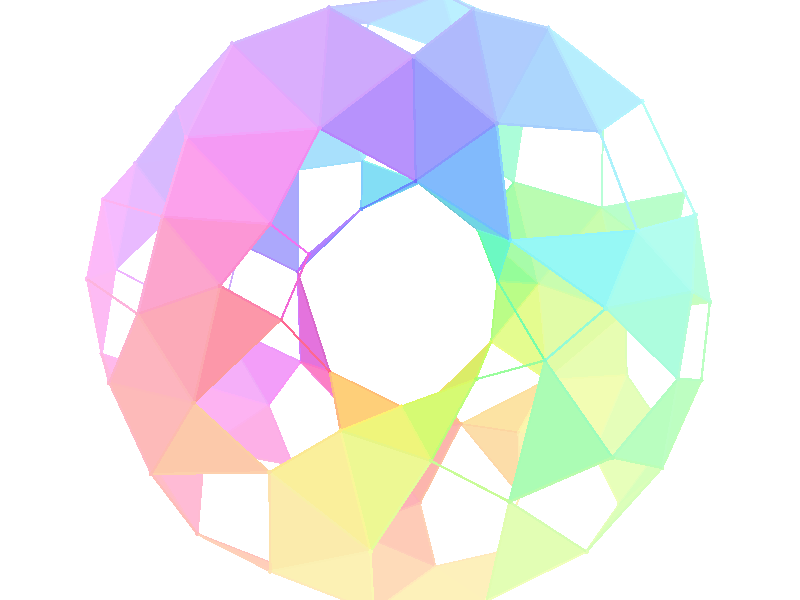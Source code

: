 #include "colors.inc"
#include "textures.inc"
camera { location <0, 0, -6> look_at <0, 0, 0>}
background { color White }
light_source {<0, 0, -10> color White }
#declare P0 = <-1.4243129237924272, -0.5132148326057866, 0.873933237494075>;#declare P1 = <0.6205062810829416, -1.370154571125714, 0.8683862377694715>;#declare P2 = <-0.48209840425215145, 0.8809191156929655, 0.09166195846931931>;#declare P3 = <-2.4990702306741945, 1.4293997967146894, 0.47685544963627996>;#declare P4 = <-0.561337965214752, -1.5424780224120134, 0.933508260573197>;#declare P5 = <1.6747201946668984, 0.7713832212716014, -0.9877306517370175>;#declare P6 = <1.937304394950968, 1.879723612207595, -0.7147759918756723>;#declare P7 = <-1.072544203309534, 0.9851055328711389, -0.8392739188373645>;#declare P8 = <1.435355274854098, 1.0244627187095043, 0.9716201955321389>;#declare P9 = <0.6192955230225681, -1.275951633302352, -0.8134045777086756>;#declare P10 = <0.25368776157042494, -1.274679943672573, 0.7138284117243432>;#declare P11 = <-0.15430650363787127, -2.3851936892987484, -0.9207386875877304>;#declare P12 = <1.5695839658469264, 0.43230806088047763, 0.9282450476376184>;#declare P13 = <2.5492992556596055, -0.3558686715275337, -0.8188426068646952>;#declare P14 = <-0.32716931116511616, 1.442630030675165, 0.8537175940002556>;#declare P15 = <-1.3859993188003488, -0.5616940934917705, -0.8634066354736997>;#declare P16 = <1.3052928818551026, 1.929325023225979, 0.9441919513189599>;#declare P17 = <-2.143350329184273, 1.9913562342302749, 0.3783715133580682>;#declare P18 = <-0.9727487633141216, -2.3617508764414623, -0.8323614204262476>;#declare P19 = <1.0742112196517004, 0.6004586200717963, 0.6388181447847202>;#declare P20 = <-0.3242245175275616, 1.7862900569920581, 0.9828280390260075>;#declare P21 = <0.4740210048162305, -1.2155078784799263, 0.7186874595874844>;#declare P22 = <2.6415790277400477, 0.6974652915362975, 0.6811918276394128>;#declare P23 = <2.9607309776020823, -0.2221499669410709, -0.24685089661061246>;#declare P24 = <-0.15612015132931778, 1.1985710231164086, 0.6114229024435285>;#declare P25 = <-0.7534195794834467, 1.0735291673590246, -0.7252630087060955>;#declare P26 = <-2.5450541365903274, 1.503329093408805, 0.29371760210329684>;#declare P27 = <2.012887531975973, -0.9080688162128734, 0.9780786606439604>;#declare P28 = <0.8164232282885123, 0.6351810080443906, 0.2600650956782406>;#declare P29 = <0.9905956288974576, 2.267959929223444, 0.880062449089998>;#declare P30 = <-1.2629235316141112, -0.36264307286004577, -0.727562017083198>;#declare P31 = <-1.176804851240655, -2.621512650929692, 0.48676295275794806>;#declare P32 = <-0.7374614486578008, 0.778026779769301, -0.372569804716913>;#declare P33 = <0.2305442250988493, -1.1801760606387242, -0.6032969177414492>;#declare P34 = <-2.282805186083795, -0.6704318929159223, -0.9253073460786805>;#declare P35 = <-1.9809311605134725, 0.8036976799374709, -0.990465625979911>;#declare P36 = <-1.0255745920249217, 0.11227349917105829, -0.24979706865834547>;#declare P37 = <-0.31673497897260516, -2.9817535748491384, 0.054222515512896266>;#declare P38 = <-0.13252607131680572, -2.60964500425957, -0.7900767891469336>;#declare P39 = <-2.0259100468440794, -0.6639084702713561, 0.9912602698049853>;#declare P40 = <-0.17865534635192717, -1.0381779530081994, 0.3225213145167065>;#declare P41 = <-1.6123344075838262, -1.8603845691446197, -0.8869635925207617>;#declare P42 = <1.5627190151110357, -2.4461312255453933, 0.43027722862670303>;#declare P43 = <-0.372530504682802, 2.2085488042496006, -0.9708353915066191>;#declare P44 = <-2.9530667409981333, 0.3209214246692854, 0.2412883931043448>;#declare P45 = <0.2103432300994161, 1.1421385738143186, -0.5446647219249684>;#declare P46 = <-1.3732637253884838, -1.0484907177825635, -0.9622319544798787>;#declare P47 = <2.056217756105748, -1.5440479231707827, 0.8206693326611335>;#declare P48 = <-2.280720659501586, -0.20835182389330387, 0.9569606441575363>;#declare P49 = <-2.296111017142598, -0.14456147834554753, -0.9537322541061029>;#declare P50 = <1.13047592347971, -0.540010295317842, -0.6646347351326595>;#declare P51 = <-1.6073448722898973, -0.49850067311880814, 0.9483829729482269>;#declare P52 = <-1.0274852379798947, -0.22792297913874948, 0.31964108250528417>;#declare P53 = <-0.7188282701275036, -0.9352793194168957, -0.5717932712526268>;#declare P54 = <-0.9364618338412043, 0.9123858042572905, 0.7213636780040598>;#declare P55 = <-0.9485266732869644, -0.3192071822601335, 0.03993497753634489>;#declare P56 = <1.5869811114615495, 2.5367408184216025, 0.12425358798147441>;#declare P57 = <-0.45983386213790706, -0.8880311665157975, -0.006821465342185053>;#declare P58 = <-2.451778819685582, -0.023649147691366862, -0.8920722117242232>;#declare P59 = <-1.0034228238073049, 0.08860337551174718, -0.1208327281415566>;#declare P60 = <-0.8645977008023056, -0.5944752287768506, 0.30996522704795665>;#declare P61 = <0.5520434230862392, -2.683624064649844, 0.6728095810574695>;#declare P62 = <0.6575201972740994, -1.6254947212236497, 0.9691285488131992>;#declare P63 = <2.49037046010114, 0.5382659870668044, -0.8365591447530217>;#declare P64 = <0.942090822568466, 0.7443177185315318, 0.6008565829818396>;#declare P65 = <0.04031304936741572, 2.4900693473766546, 0.8714999172918932>;#declare P66 = <1.317482150013164, 2.427737314904911, -0.6473589062449818>;#declare P67 = <-2.283190306702485, -1.8500059648708753, -0.3449563416697485>;#declare P68 = <1.347439054081026, 0.14035712133108236, -0.7639542088216563>;#declare P69 = <0.8074897807583958, 1.1242657893030785, 0.7879035430533711>;#declare P70 = <-1.4313881189456992, -0.48658623592223277, 0.8727500713098271>;#declare P71 = <-1.202555145177105, -1.6006214221811903, -0.9999979376749296>;#declare P72 = <2.13335771876327, 0.8038288542795575, -0.9600667511200419>;#declare P73 = <-1.5496779659405853, 1.2559752106544035, 0.9999861500936476>;#declare P74 = <2.542071063129311, 0.7667009532416058, 0.7554769245476901>;#declare P75 = <-1.799317820144058, 0.21531942492557543, -0.9821987546808998>;#declare P76 = <0.3639692782512108, -1.7600424434345097, 0.9792371843984249>;#declare P77 = <0.7994660439113589, 0.6459769304793714, 0.23427176529264326>;#declare P78 = <2.1726220186479352, -1.326925019773301, -0.8379258723759484>;#declare P79 = <-0.5292449378274401, -0.8535597720635247, -0.09288225751800455>;#declare P80 = <1.5767102797022599, 1.5771213275178073, -0.9731679981773457>;#declare P81 = <1.6686125757664971, 1.1893646923723764, -0.9987933219004668>;#declare P82 = <-0.26842799439136295, -0.9644026714331351, 0.04608517209920768>;#declare P83 = <-2.259864232707476, 0.1040596272527993, -0.964997583391887>;#declare P84 = <-2.432950512278231, 1.2502407358799528, 0.6776457741498455>;#declare P85 = <-0.7375750394381292, 1.4345285844720448, 0.9220953513434302>;#declare P86 = <-0.8755476071216765, -1.412539094535014, -0.9411035637892508>;#declare P87 = <2.3874998682918664, -1.4251363663485206, 0.6251582425820055>;#declare P88 = <-0.9801854973486499, -2.7824749974743193, 0.3120277066131204>;#declare P89 = <-2.9617696456041362, 0.44242204539778096, 0.10348213134074866>;#declare P90 = <2.064011149920477, 1.6943178351266435, -0.7420305457207668>;#declare P91 = <-1.121949981536486, -1.6751024488371198, 0.9998700638754904>;#declare P92 = <1.896937437358719, -2.3120515261944314, -0.13646860970221428>;#declare P93 = <-0.10813808234593116, 1.839222194325377, 0.9875027888427061>;#declare P94 = <0.49412445060309296, -2.9579398045624448, 0.046299171686145904>;#declare P95 = <0.7800680651460513, -0.6467826375554998, -0.1627227293002377>;#declare P96 = <-2.6581010853288447, 0.9647550093534241, -0.561075290501109>;#declare P97 = <-1.130251226251806, 2.2611301696472066, -0.8493189431237578>;#declare P98 = <-0.19992409824604984, 1.0684143327778932, -0.4078667208396138>;#declare P99 = <-0.8897310795215548, 1.6841211873774633, 0.9954486847647229>;#declare P100 = <-0.6589899629153742, -0.8494316806554092, -0.380167394499339>;#declare P101 = <0.7951101396382708, -0.6275162598376385, -0.16013652318534136>;#declare P102 = <-2.5848533286357087, 0.6277154685590383, -0.751283195200579>;#declare P103 = <-0.8932977781453121, -2.4261005798658655, -0.8107932420742363>;#declare P104 = <-1.9850820191417429, 1.903208567277094, 0.661385567864817>;#declare P105 = <-1.8228185150971985, -1.4286364083426952, -0.9487726117291074>;#declare P106 = <0.8918680013904559, 1.5421327861998306, 0.9758281376872769>;#declare P107 = <-1.0629472875009565, 0.7257732462452813, -0.7012567532218248>;#declare P108 = <1.1990898352590458, 0.13064442879452107, -0.6081604704502064>;#declare P109 = <0.48841762998527893, 1.0607778728634984, -0.5545042547788004>;#declare P110 = <-2.3888122446708175, -0.7334821362136242, -0.8666689138868806>;#declare P111 = <1.1079315273601122, 2.5803287475957313, 0.5890005910599039>;#declare P112 = <-2.9818954409066523, -0.18131490297457065, 0.15822674318351243>;#declare P113 = <-1.6670503072207816, 2.4395822757761194, -0.29737105748890486>;#declare P114 = <-1.7194233661490963, -1.5450804098686415, 0.9501994887968243>;#declare P115 = <-0.2858981646455991, 2.0862585004107705, -0.9943920100269245>;#declare P116 = <-0.45666468344291483, 0.8896893422308524, 0.009473898619128103>;#declare P117 = <1.742139505771945, -1.2846936931077182, -0.9863606017743772>;#declare P118 = <-2.219440228107749, 1.6363384979104858, -0.6528956772742596>;#declare P119 = <-1.3586370769975076, -0.49420675585973944, 0.8323368832474823>;#declare P120 = <-1.7542915320270234, 0.5168674907368327, -0.9852449103470377>;#declare P121 = <-2.0682023306352746, -2.098999399788183, -0.3220076395869321>;#declare P122 = <0.9192045260318498, -1.2909928561857182, -0.909731378183501>;#declare P123 = <-0.0912075848289053, 1.2991698053340313, 0.7164557503544597>;#declare P124 = <-2.9173640978453514, 0.6897166036704736, -0.0665029464440051>;#declare P125 = <-2.640285556905431, 1.4057743643213807, -0.13233281593580018>;#declare P126 = <-2.193100246672185, 0.8776145361638654, 0.9321080410496655>;#declare P127 = <0.577838559957725, 0.8275596383535777, -0.13630172584984745>;#declare P128 = <-1.5905578870966741, 0.6767779792227353, -0.9624539888499655>;#declare P129 = <2.0228558099520324, 0.5360230756618238, -0.9956969074349845>;#declare P130 = <1.2700762000178947, -0.06148630322399756, -0.6851134839638108>;#declare P131 = <1.8459660234947712, -2.0302569107045247, 0.6681800865983614>;#declare P132 = <0.9890606909747817, 0.4042481323343813, 0.3636998003621011>;#declare P133 = <-0.7086316961900179, 0.7586155555089352, 0.2734097057839851>;#declare P134 = <1.3532403774029425, 1.6012930764206375, -0.9953309775785092>;#declare P135 = <1.1322904390635915, 1.2004994906922957, 0.9368380478491222>;#declare P136 = <-1.2410662559058578, 0.23344703595938915, 0.6757087783994823>;#declare P137 = <2.6852516706350293, 1.3222493234555706, -0.11688487616141324>;#declare P138 = <0.5379847288371424, 2.418734653748793, 0.8784453697909133>;#declare P139 = <-1.8708149849647506, 2.3150635215370334, 0.2155816547874442>;#declare P140 = <-2.588655401621003, 1.1508641055985191, -0.5533431395604322>;#declare P141 = <1.5092422506673127, -0.7747026233821968, 0.9528186771838957>;#declare P142 = <0.27395387583224895, -1.0439453362858133, 0.39025369621954287>;#declare P143 = <2.8266798054525237, -0.4832359374066995, 0.4971088039562689>;#declare P144 = <0.838669029691813, 0.7604884967744063, 0.49678377440966187>;#declare P145 = <-1.267866803553062, 2.7188594828559958, 0.010277408128830118>;#declare P146 = <1.1427256336008487, -0.16719388468868032, -0.5345957058021275>;#declare P147 = <-1.0602710858848408, -0.010470797946883792, 0.3420624736046662>;#declare P148 = <-0.47901763038710393, -0.9012977361653757, -0.20233600034871146>;#declare P149 = <-2.1881427680349748, 1.3419958848183327, -0.8237938393302517>;#declare P150 = <2.1223330090435724, -0.06743304104297708, 0.9923565129373069>;#declare P151 = <-0.17399814277786962, 1.188809095659306, 0.6019617816224365>;#declare P152 = <0.910391500261788, -1.682887506635455, -0.9962391523598492>;#declare P153 = <-1.7893858656993522, 1.3633040806570051, -0.9683605060107465>;#declare P154 = <-1.3836585094723117, 2.255461009992687, -0.7632895524528145>;#declare P155 = <-0.7075723577755341, 0.8009537513852248, -0.36433185928321077>;#declare P156 = <-0.6084535648643647, -0.7954122496593659, -0.053779169178764206>;#declare P157 = <0.6736719836393549, 1.2112965271042972, 0.789327692797407>;#declare P158 = <1.744625930631028, 2.35848906877988, -0.35823640370595705>;#declare P159 = <-0.8880473061893989, 0.893137797094326, -0.6720488761694174>;#declare P160 = <-1.9444409563757967, -2.1929931159921763, 0.3653199379605368>;#declare P161 = <-0.48043270994559023, -1.0990145914229634, -0.5992483447278089>;#declare P162 = <-0.23955623036963528, -1.0683614360818918, 0.4251767329855242>;#declare P163 = <-0.6106538735330611, -2.209454413093611, -0.9563301642707894>;#declare P164 = <-2.500344168431493, 1.6567116771785404, 0.03456753657027123>;#declare P165 = <2.831975796473041, -0.6381095617034584, 0.4296905994198601>;#declare P166 = <-1.4489091468374196, 0.19076438671496262, 0.8425700814271879>;#declare P167 = <-0.579054902594729, 1.2587966764936978, 0.7889908504038058>;#declare P168 = <1.9395057501686603, 2.0237279745678016, 0.5958952659564294>;#declare P169 = <-1.7027671908598783, 1.5631789071138462, 0.9502523813079675>;#declare P170 = <-0.6169807401395806, -2.925170623970838, 0.14432871820308354>;#declare P171 = <-1.4650364612124036, 2.5263522745912015, -0.39095730312345195>;#declare P172 = <2.245164981900522, 0.4620588201846789, 0.9563516820699297>;#declare P173 = <0.6309773063324272, 1.256864143214397, -0.8047284724207308>;#declare P174 = <2.639707276241555, 0.9369191341489017, 0.5985996239144058>;#declare P175 = <2.891870393669792, 0.41478606980455274, 0.38845972382373234>;#declare P176 = <-1.3499323163131884, -2.140683503636785, -0.8475101714537367>;#declare P177 = <1.4157388617876776, 2.27221352940987, 0.7358211659088193>;#declare P178 = <0.1905605063030179, 1.181392563388994, 0.5955243359189923>;#declare P179 = <-0.11664960459109792, 2.608198254375322, -0.7917806913957858>;#declare P180 = <0.7075967441538683, 0.7230250061670443, 0.15227063525904427>;#declare P181 = <-1.4368490418771336, -2.6319973495158178, -0.051804687581816194>;#declare P182 = <-0.3323449467368971, -0.9975892875674249, 0.3167561998009703>;#declare P183 = <-1.0955805105861738, -0.02397255359491951, -0.42719980341393876>;#declare P184 = <-1.7995862201332105, -1.3305745459837994, -0.9712489920513152>;#declare P185 = <-1.7711305943958129, 2.408105943943732, -0.14593713000744613>;#declare P186 = <0.7293944182118174, 1.1029348476384913, -0.7353399658381703>;#declare P187 = <-1.677512984110919, -2.451303449878545, 0.24173161907323845>;#declare P188 = <2.5993683521568705, 0.7509548400979439, -0.7085408599429985>;#declare P189 = <-0.5532183396581349, 0.8427863026402597, -0.12730623192248178>;#declare P190 = <1.4767709635549477, -0.7993715648528003, -0.9471605454123241>;#declare P191 = <1.1352730500536983, 1.435673542384074, 0.9854960192910828>;#declare P192 = <0.9864033153532134, 0.4579228959108589, -0.4091060642824134>;#declare P193 = <-1.0005581317519423, -2.4837557460271165, -0.7353244073333933>;#declare P194 = <-2.463131477597551, -1.666060553558132, 0.2279181880033183>;#declare P195 = <1.705278287764914, -0.8843426914781249, -0.9968703867397178>;#declare P196 = <-2.819181342532735, -0.9357876424538325, -0.24136405779699427>;#declare P197 = <2.527938935685255, 1.2413208630091308, -0.5776765818688353>;#declare P198 = <1.8734660298789845, -2.246073323932181, -0.38034336093115045>;#declare P199 = <0.23455798210060466, 1.1097394784908974, 0.500488982979465>;#declare P200 = <-2.862657068908894, -0.804957309621783, 0.22792729569962186>;#declare P201 = <-0.09247012913428321, 2.0913532871579696, 0.9956289853030776>;#declare P202 = <1.3280927510125922, 1.6090123482212284, -0.996267048625409>;#declare P203 = <-0.512799329903973, 0.9111596962339117, 0.2983714295417145>;#declare P204 = <-0.31534888153619495, 2.0819976175003756, 0.9943933558012262>;#declare P205 = <2.0403491664616, 2.0420265910348396, 0.4623915884545614>;#declare P206 = <-1.6074385392720258, -2.4935041510985743, -0.25584053668834794>;#declare P207 = <0.8532802669490148, -1.9275335719102946, 0.9941558175310748>;#declare P208 = <-0.4157842393025611, -1.9631186734971489, 0.9999777769514824>;#declare P209 = <-2.586231627603131, 1.4123549321604718, -0.3219671654734492>;#declare P210 = <1.0764283313056688, 1.7604301238434632, -0.9979852301776275>;#declare P211 = <0.4156747387624314, -2.4024440366127284, 0.8989071293745653>;#declare P212 = <-1.195199493651281, 1.3692825419544692, -0.9832125041269774>;#declare P213 = <0.45421078927930175, 1.8669209863265792, -0.9969046635041505>;#declare P214 = <-0.626427824042873, 0.7918354547636891, -0.1386670068116111>;#declare P215 = <2.85837898040335, -0.8507673438581628, -0.18729496723112812>;#declare P216 = <-1.679779558433042, -0.09419270084955325, 0.9482309419416547>;#declare P217 = <1.230510175369303, -1.6387448188528662, 0.9987839026876595>;#declare P218 = <0.5054030254637412, -0.8763920372563028, -0.15238898927257138>;#declare P219 = <0.9241634949438216, 0.3944767965505852, 0.0982007403522549>;#declare P220 = <-2.803618795468199, -0.715811364266559, 0.4489524615657562>;#declare P221 = <1.9937740859803565, -1.737656942711778, 0.7644119758946861>;#declare P222 = <-2.472400447376935, -1.4656278949939991, -0.48562757131956>;#declare P223 = <-1.7163835531350313, 1.128882491379077, 0.9985220224914678>;#declare P224 = <-2.7460096013007576, -0.6140248638619461, 0.5811139805663871>;#declare P225 = <0.8617728907043258, 0.6405898088465218, -0.37698839042713284>;#declare P226 = <0.4738803772652652, 2.8456435556179835, 0.46591213120760583>;#declare P227 = <-0.9283153494630223, 0.8299235164951224, -0.6559639580572081>;#declare P228 = <1.9075125516676872, 1.3560810242038845, -0.940273939548424>;#declare P229 = <1.409993678183482, -1.714767343127501, -0.9754943241701279>;#declare P230 = <-0.7254468692707516, -1.1482613424234431, 0.766893637411342>;#declare P231 = <0.9399857777253398, -0.3484790661867077, -0.07069935349217565>;#declare P232 = <-0.8606968871947237, 2.7623588295776527, -0.44937828282565806>;#declare P233 = <1.8139538651702265, -2.014153998746154, -0.7036162280732214>;#declare P234 = <1.6328978898884503, -1.2948949235305638, 0.9964646950546667>;#declare P235 = <-1.326178956168878, -2.1340037775687337, -0.8586793265856043>;#declare P236 = <1.2359943626915153, 0.16893810310373888, 0.6585766308671998>;#declare P237 = <0.9078317820450486, 0.8287456955470257, -0.6370995104584883>;#declare P238 = <-0.5946158809355904, 0.8093197384226861, 0.09235772223069937>;#declare P239 = <1.430827785612618, -2.4839990856441423, -0.49896586890302763>;#declare P240 = <0.27057231296552237, -1.743108923049906, -0.971749068769662>;#declare P241 = <-1.1212691100037493, 1.203177515317844, 0.9347341196132078>;#declare P242 = <-0.549437483783079, -1.2108150264905526, -0.742040123069876>;#declare P243 = <0.19874733285241483, -1.3986032946339588, -0.8093360387492528>;#declare P244 = <0.957253835485434, 0.2893133865498498, 0.006094300517364164>;#declare P245 = <-1.1607318348683322, 0.4341670029449371, -0.6490728331854789>;#declare P246 = <-0.06050732850454985, 2.9039036713993327, 0.4264015362547104>;#declare P247 = <-0.23880245355641067, -2.8266546006068483, -0.5476248803110508>;#declare P248 = <0.9991613736503836, 1.5486216434867512, -0.987594438030516>;#declare P249 = <1.0023662265567, 2.275096921976982, 0.8738907918590778>;#declare P250 = <2.812718323555737, 0.5364735421621494, -0.5044815577370938>;#declare P251 = <-0.5282701676601332, -0.8493082435808419, -0.019844019386600343>;#declare P252 = <-0.6677666877372561, -0.7654324569055344, -0.17692225235746287>;#declare P253 = <1.9607998444868522, -0.8103749144201777, 0.9925717647248096>;#declare P254 = <2.690031255557336, -0.1707040294395614, -0.718582152240803>;#declare P255 = <0.5156139885092773, -1.2037766537241872, -0.7233855185063914>;#declare P256 = <-0.7417339277236462, -0.7057298168592384, 0.21699826226260058>;#declare P257 = <-1.2362800437405277, 0.2823611970431953, 0.6814283952187472>;#declare P258 = <2.3154040739643222, 1.3338491718755292, -0.7404381015055674>;#declare P259 = <1.0473194739777143, -1.8353208775170964, -0.9935812073623197>;#declare P260 = <1.3660798064077118, -1.2741849113826438, 0.9912603070518637>;#declare P261 = <1.051519049366988, 1.6610952920564277, -0.9994198747898536>;#declare P262 = <-1.7183123465610297, -0.9800997931318832, 0.9997618978734304>;#declare P263 = <-0.8468447747796264, 0.6736252923934329, 0.39678687343972685>;#declare P264 = <-1.9533329184387134, 0.8955218766704941, -0.988862847579899>;#declare P265 = <1.4684039684931312, -0.6248953689584233, -0.9146881842338765>;#declare P266 = <-2.161989400778445, -1.5160525042408588, -0.7678992386035245>;#declare P267 = <0.4157841980523111, 2.7757907753652384, -0.5908818815692896>;#declare P268 = <0.39896286441290096, 2.5523109508604094, -0.8122535109464135>;#declare P269 = <-0.4804891137851115, -2.119776285705829, 0.9848249909332184>;#declare P270 = <-1.4254811345490717, 2.3001221215018934, 0.7081893160151843>;#declare P271 = <-1.0110497306067578, 2.6292902481976217, -0.5766628736342623>;#declare P272 = <0.7458942770083, 2.74771723381328, 0.5313411750319902>;#declare P273 = <0.9196114517328682, -1.940568609016883, 0.9890712378935809>;#declare P274 = <0.8523667331909596, 0.9663517453437226, 0.7027381502766739>;#declare P275 = <2.6511824142745564, 0.7722570545186328, 0.6483208259467647>;#declare P276 = <1.2851150450860163, -1.8521502483659136, -0.9671188099554049>;#declare P277 = <2.470668742128211, 1.0962526539132604, 0.7112328310433153>;#declare P278 = <0.009133838483684714, -2.814069233055952, 0.5807470614805051>;#declare P279 = <1.6454603517023763, 2.264988206773694, 0.6005445710889465>;#declare P280 = <-1.9305692109283585, -1.1525181565055538, 0.9686522404791631>;#declare P281 = <-0.05542694571201299, 1.2536588004447111, 0.6669343020350702>;#declare P282 = <-2.776546390420386, 0.9937230953156455, 0.3152278635824114>;#declare P283 = <0.2641102937957122, 1.4586538456961324, -0.8556054842401777>;#declare P284 = <-0.07553368777004897, -1.2643880945809667, -0.6798429317136014>;#declare P285 = <-1.3513049771307408, 0.5415971937997159, 0.8389552993100943>;#declare P286 = <2.3960863959522576, -0.03881727671545087, 0.9180775594491586>;#declare P287 = <1.16552021764659, 2.7518655905642335, 0.15114499355790528>;#declare P288 = <-2.520587463390422, -0.7200759418600242, -0.7834734301059634>;#declare P289 = <2.145514727780893, 2.0617439208794517, -0.21968536866159813>;#declare P290 = <1.0777938486018592, -2.7843508243907076, 0.16866182805302768>;#declare P291 = <0.30962548623052694, -2.712025066089696, 0.6838288501024758>;#declare P292 = <0.6882950149702317, 0.7277403009919844, 0.05788222068777099>;#declare P293 = <-1.2709260810568401, -0.2503900185660013, 0.7095614354262296>;#declare P294 = <2.24540812938844, 0.866007782454625, 0.9135967044674347>;#declare P295 = <-2.864745321153916, 0.34756683782024683, 0.464157528041174>;#declare P296 = <-0.864434347054623, -1.1353698455290997, 0.8195510621405386>;#declare P297 = <1.8278674075501464, 2.0166410336160507, -0.6921505339805819>;#declare P298 = <-1.4802119882364317, -0.09447669812017727, -0.8561206373905458>;#declare P299 = <1.1366635085721384, 0.9043323435729606, -0.8368202468540483>;#declare P300 = <0.22280684178666632, 1.74272225895389, -0.9700030970888586>;#declare P301 = <1.089051931154832, 0.7847700856195162, -0.7533218886566362>;#declare P302 = <-2.2663967834587915, -1.8464357008576568, 0.3839988456521242>;#declare P303 = <0.23026881209183994, -2.346935280492429, 0.9336431140213233>;#declare P304 = <2.345601889431759, -1.5070122746041863, -0.61567748403963>;#declare P305 = <-0.20983667581279816, -2.9229306770497487, 0.36641109637976504>;#declare P306 = <1.2312435961192223, 0.38259292528703664, 0.7035123100709084>;#declare P307 = <1.3000342242066094, 1.4114230489333246, 0.9967065378030203>;#declare P308 = <1.7729966806126787, -1.3181083112228407, -0.9778553389867684>;#declare P309 = <2.3317439994332982, -0.23907697075993736, 0.938981223113239>;#declare P310 = <1.7970672554721574, -0.31149581469746124, 0.9843658644836415>;#declare P311 = <0.6797057428491207, -2.5997728915585943, 0.7265078534873692>;#declare P312 = <1.0913632852476478, 0.13316051899154363, -0.43476681308632403>;#declare P313 = <0.40671419393970665, 2.9433292940659888, -0.23787144026331375>;#declare P314 = <-0.9596460998179372, 0.2892428121658409, 0.06761336935594946>;#declare P315 = <-1.0170600823609475, 0.46378098789685884, 0.47089766161384233>;#declare P316 = <1.2019708616300773, 0.48488290689116154, -0.7102876828720639>;#declare P317 = <0.15903969784287342, 2.3313004202561816, 0.9416052113902927>;#declare P318 = <1.349774096599257, -0.5263770580868071, -0.8343598114775875>;#declare P319 = <1.285874747839092, 2.011611660615448, -0.921878586174685>;#declare P320 = <-0.4163281703931779, -1.068259441678437, -0.5211250771463618>;#declare P321 = <0.9168040013211243, 1.214751653344096, -0.8783003194788056>;#declare P322 = <-2.56891771194889, -0.6755780167416671, 0.7545304638039849>;#declare P323 = <0.020848310356452567, 1.1399980475664726, -0.5106118631312613>;#declare P324 = <-1.3891531660452383, -1.1506618202391727, 0.980568042019168>;#declare P325 = <-0.6992342376542011, 1.4831488543709401, 0.932841545040894>;#declare P326 = <1.8478285908758916, 0.03283836765835906, -0.9883989956034384>;#declare P327 = <0.9938175034808225, 0.17556355166714704, 0.13537469310114408>;#declare P328 = <1.9304728049838842, -2.084325424208179, -0.5410743130515758>;#declare P329 = <-2.1938444523087592, 0.04473713792992681, 0.9809420458262437>;#declare P330 = <2.1246099127980536, 2.058472850621793, 0.28591204705435613>;#declare P331 = <-1.4790485919273106, 2.504979342509707, 0.4167116690927978>;#declare P332 = <-2.5208151706627, -0.8774134668331853, 0.7431270603115429>;#declare P333 = <2.3189158399882133, 1.1118740400440668, -0.8204635997698878>;#declare P334 = <0.6243913171988263, 1.9828933551359538, -0.996884336905546>;#declare P335 = <-0.15319223331837245, 2.806496283458121, 0.5854975676924354>;#declare P336 = <0.7707659660097598, -0.7573554803984971, 0.39329261783058955>;#declare P337 = <1.4438577075299261, -0.8504708961976309, -0.9459599456062113>;#declare P338 = <1.1840726485446655, 1.4624569080611376, -0.9929783228227174>;#declare P339 = <0.7644302029856834, -0.6579247275755511, -0.13065797706524893>;#declare P340 = <-0.6253326194844183, 2.5818365459372092, 0.7543377218779037>;#declare P341 = <0.7021176136346281, -1.427210758103378, 0.9123396673592671>;#declare P342 = <1.8278273899403334, -2.374507687785712, 0.08313904366530829>;#declare P343 = <1.0243096866803323, -0.014705220637316151, -0.21962324591973148>;#declare P344 = <-2.669580131955014, -0.8282260781934278, -0.6064707270892233>;#declare P345 = <1.1877805060860989, 0.9704450091737805, -0.8846868451406732>;#declare P346 = <-2.767398760779359, -1.0248613510467057, -0.30896373452438064>;#declare P347 = <-2.1689462733717213, -1.1544596978856496, 0.8894399123411517>;#declare P348 = <-0.8182859561169422, -2.4798539217495934, -0.7913427964456354>;#declare P349 = <-1.7629236601010274, -0.1522159680096952, -0.9730682609177368>;#declare P350 = <-0.7406294614845851, -2.883706830015865, -0.21187422496504354>;#declare P351 = <0.8676504447910643, 0.8185326259700152, 0.5903016030307086>;#declare P352 = <-0.5807931335976096, 2.2046893877651055, -0.9600271180719153>;#declare P353 = <1.2477001976943938, 0.0252005731343116, 0.6591113850571111>;#declare P354 = <2.89464060233996, -0.5093180455756903, -0.34362526140258187>;#declare P355 = <-1.1146378578296967, -0.4395379729157827, -0.5975521237300573>;#declare P356 = <-0.9323724041807636, -0.5589361048537247, 0.40812305591286>;#declare P357 = <2.399253161283438, -0.8416477499921444, -0.8399947827959297>;#declare P358 = <-2.4337025358160154, -1.7450926606681307, -0.10277401276893249>;#declare P359 = <-2.164593927953195, 2.057333851471497, -0.1648596410487009>;#declare P360 = <-2.873492969055167, -0.10154210485066262, -0.4836046800273361>;#declare P361 = <1.167907344751313, 0.7845745682837435, -0.8051804266803186>;#declare P362 = <0.07608534450516756, -2.8964202467969367, 0.4411784289738272>;#declare P363 = <2.3338840828297935, 1.2202496169453452, 0.7736335811680254>;#declare P364 = <1.050070196215295, 1.440358652129276, 0.9760587090496435>;#declare P365 = <-0.1966174296644936, -1.0027441747671408, -0.2078471494727885>;#declare P366 = <2.9741555482873303, -0.3347502240242925, -0.11866090208087778>;#declare P367 = <1.401855226179049, -0.48044887959065796, 0.8553203763888071>;#declare P368 = <0.20272409655640544, -1.7536537881768173, 0.9720756874776485>;#declare P369 = <2.111833467724828, -1.6990899774119979, 0.7037089161385565>;#declare P370 = <-2.0606632025789664, 1.8970672034767833, 0.5987608725587494>;#declare P371 = <1.4152384857617815, 1.6081237894304166, -0.9898399160591216>;#declare P372 = <-0.1343318809458864, 1.231392117001284, 0.6483969209770292>;#declare P373 = <2.352739440921892, 0.5468551393858921, 0.909612734131804>;#declare P374 = <-1.427904653971432, -1.1671063884732793, -0.9877875683912217>;#declare P375 = <-0.2157571070053531, -1.2185440910680636, 0.6469856343646294>;#declare P376 = <-2.8916202084879785, 0.7424994666877168, 0.170100316171333>;#declare P377 = <-0.6406820880691674, -2.132745272069072, 0.9739184627879978>;#declare P378 = <0.6783676067263925, 1.6734452401374638, -0.9809448466822711>;#declare P379 = <-1.3521463106301528, 1.113397359008502, 0.9686466199546933>;#declare P380 = <-0.4831531053279295, 2.1744698972605145, -0.9737780800862473>;#declare P381 = <0.2670956316487767, -1.3914401862520074, -0.8123599243465205>;#declare P382 = <-1.1709074938108284, -2.73974223051022, -0.20161413730704264>;#declare P383 = <0.08105581856555291, -1.8048308788113372, 0.981129865109944>;#declare P384 = <2.4571049441037216, 1.655282900167382, -0.270730219203788>;#declare P385 = <-1.0341056766307735, -0.221081145678322, 0.33413303394406024>;#declare P386 = <0.5677495103972638, 1.5261128819497043, -0.9283527965310269>;#declare P387 = <-0.16038678296781209, -2.985669882303354, -0.14124496396242714>;#declare P388 = <-1.3180065571510566, -1.5221508781775237, -0.9999091980093608>;#declare P389 = <1.8292531416469184, 1.7322194390212031, 0.8546066360653188>;#declare P390 = <0.9076966811277951, 2.829825455951907, 0.23564698774736856>;#declare P391 = <-1.0155867694561396, 1.635932862590521, -0.9972237786371811>;#declare P392 = <2.2847436189364787, -0.4295846202682126, -0.9457900124507399>;#declare P393 = <0.0627559575218015, -1.0136702530397477, -0.17600649364450985>;#declare P394 = <-1.9224294968027194, -0.9591953802210346, -0.9889215374604138>;#declare P395 = <1.9717836447696024, -2.255630383174198, 0.08975568896623948>;#declare P396 = <-1.5171718008235817, 2.5788115798017177, 0.1262175967731127>;#declare P397 = <0.49275936733262016, 0.9033516465416958, -0.239109067799592>;#declare P398 = <0.94457228615095, -1.9706634862797554, 0.9826735718378645>;#declare P399 = <1.7195116297644388, 1.7492802475701932, -0.8915630590880552>;#declare P400 = <0.4000184279169293, 1.9426315919291122, -0.9998620291586535>;#declare P401 = <1.088760175196752, -0.616799033037175, 0.6629487215190584>;#declare P402 = <0.010224444146073533, -1.0256088722913517, -0.22508052750940508>;#declare P403 = <-0.7054120725654138, 2.90294472498907, 0.15810266029386771>;#declare P404 = <2.7726913700328586, 0.4421346418964002, 0.5895641169438376>;#declare P405 = <-2.7010796002626978, -1.1968730002371732, -0.29860836519824385>;#declare P406 = <2.153089118763553, -0.4133259411752253, -0.9813159890910707>;#declare P407 = <0.7157046205345048, 1.5473151222382255, 0.9554422009504868>;#declare P408 = <-0.358323157189156, 1.0346915134428227, 0.4253698052304856>;#declare P409 = <-2.46261669307377, -1.6118345843064652, 0.33219389033396907>;#declare P410 = <-1.148902454891537, 2.1819781686533504, 0.8848007822314071>;#declare P411 = <-1.4171730116878192, -0.34557502659217154, 0.8408285998927222>;#declare P412 = <2.653870341285365, -0.03892596252787196, 0.7563598266008665>;#declare P413 = <2.150478096738079, 1.2022511554032658, 0.8859767454434314>;#declare P414 = <-1.8678124997528656, 1.070294033100224, 0.9882677234100362>;#declare P415 = <-0.7616924085936029, -1.782202014471844, 0.9980853588622949>;#declare P416 = <-0.6750524800136768, -1.327281422120641, 0.8596307749185428>;#declare P417 = <-0.1867855198933043, 1.0746552730152907, -0.4162877210787366>;#declare P418 = <-2.176058069449461, 0.08053301967888286, 0.9841121833974551>;#declare P419 = <1.6328620760282426, -0.058874973941826336, -0.9305846180393362>;#declare P420 = <-0.4868722314681332, -1.8592745645262574, 0.9969505592415496>;#declare P421 = <-0.7932435965298335, 0.6133250986617402, -0.07340655793292132>;#declare P422 = <1.3432531271814538, 2.2678365163026806, -0.7718585670569615>;#declare P423 = <2.959054069868504, -0.29308252850624117, -0.22854659358417564>;#declare P424 = <0.044788144095150195, 2.956481250974078, 0.29067948747090555>;#declare P425 = <1.9291043291460495, 0.2122639398608263, 0.9982430062579181>;#declare P426 = <-0.8326912235787934, -0.5546469474906024, -0.031739604599593366>;#declare P427 = <0.35097759895947894, -1.8477698680141874, -0.9928712247128599>;#declare P428 = <1.650692186517855, 2.4632188779960975, 0.26162427169341756>;#declare P429 = <0.8915678170269158, -1.1990958679367714, -0.8626685175099125>;#declare P430 = <2.852414046801964, -0.7609981647021664, -0.3055284799293204>;#declare P431 = <-1.7349343026043422, 1.8670161135525989, -0.8360354808433927>;#declare P432 = <-2.7704526409088404, 1.1249441703928913, 0.14011678568903746>;#declare P433 = <-1.6457130935000455, -2.226160719044588, -0.6399428591559879>;#declare P434 = <0.4467103057480311, -1.5400096337950937, -0.9180303471852244>;#declare P435 = <-0.13639909962690674, -1.173101971566204, 0.5738007381430272>;#declare P436 = <-1.0055041678388241, 0.09865060337135974, 0.14337739104090208>;#declare P437 = <-0.3912228363826423, 0.9536581154283238, 0.24621858824383505>;#declare P438 = <1.004527313660622, -0.532308279196288, -0.5049470766288652>;#declare P439 = <2.206145939004083, -1.2235949047693944, 0.8524864185531672>;#declare P440 = <-1.3713519601709505, 1.1703043361571037, 0.9803705646577631>;#declare P441 = <-1.7508681089064904, -0.03138128615443931, 0.9685418607757905>;#declare P442 = <0.023760393952368234, 2.907309786034132, 0.42025320892962054>;#declare P443 = <-1.1547441926246549, -1.4160838364656467, -0.9849601850207111>;#declare P444 = <1.2377259095588364, 0.42529720387883346, 0.7226217493606257>;#declare P445 = <-0.9320299146055947, -0.5196854873285668, 0.3601966315654407>;#declare P446 = <-2.7170501742633117, 0.9206034953910657, -0.4952062793086862>;#declare P447 = <1.5531537034364102, -2.3287099412634276, -0.6011469341575597>;#declare P448 = <2.234392786722746, -1.0599336316128178, 0.8810362200473907>;#declare P449 = <1.9380963184653197, 0.15069865451703107, 0.9984277583683723>;#declare P450 = <-0.10998445608542026, -1.110235067031022, 0.46686144360403603>;#declare P451 = <-0.3755507332376225, -2.354011905025167, 0.9234242676494926>;#declare P452 = <2.090520541105203, 0.9411507964502005, -0.9562331811994355>;#declare P453 = <-1.0171417198280115, -0.5589061074489077, -0.5434881787707889>;#declare P454 = <-1.618341599433649, 0.8956579273379316, 0.9886339643459653>;#declare P455 = <0.09507447669064802, 2.8691190615843487, 0.49182534446196624>;#declare P456 = <-2.847688175151585, -0.9260723601998649, 0.10488279375700203>;#declare P457 = <-0.2684983209922427, -0.9730628547397202, 0.13698516248162346>;#declare P458 = <0.36202100634408757, -2.900653368520984, -0.3844221879141438>;#declare P459 = <1.4995945800366621, 0.2014609247892471, 0.873439078003133>;#declare P460 = <0.2831795291031867, -1.0291479133031305, 0.3609035849223849>;#declare P461 = <-0.4819432898766621, 1.0742295746927606, -0.5686006600551325>;#declare P462 = <1.2367332887055882, 2.604224576432419, 0.4694363177463066>;#declare P463 = <0.11656862460854103, 1.07822423644879, 0.4023342305587536>;#declare P464 = <-0.41664743116107134, 1.639099377434911, -0.9511350966384138>;#declare P465 = <0.23366773131885524, 1.3247155697074802, 0.7557728615607625>;#declare P466 = <1.91661048072804, 2.196431048090367, 0.4032670332091835>;#declare P467 = <1.1386675292419166, 2.0195602315213255, -0.9479413350590414>;#declare P468 = <-1.4953984141825776, 0.25735622665213914, 0.8758310501924251>;#declare P469 = <-0.039488508096485124, -1.2425730947427172, 0.6536469747228953>;#declare P470 = <-1.3956783704960385, 0.2083938195536981, 0.8082427966548751>;#declare P471 = <2.7854153306104528, 0.3649631785472283, 0.5875009135116899>;#declare P472 = <0.650328241577512, -0.7605933033430328, -0.03778855116615854>;#declare P473 = <-0.8348358179771623, -0.6123565661249681, -0.263502193095251>;#declare P474 = <0.8222994394210872, 1.294919025887302, -0.8847565034327102>;#declare P475 = <-1.9948566500637575, 1.0191300383287527, -0.9707464441296323>;#declare P476 = <0.3058920466557401, -1.378847975914328, -0.8091304549586059>;#declare P477 = <1.8201149023904317, 2.196131153525531, -0.5229975502215384>;#declare P478 = <1.0333845842804479, 0.4349815214939702, 0.47719289065973103>;#declare P479 = <1.3919103159581179, -0.30139699916939416, -0.8175680414129319>;#declare P480 = <-0.5530857736409844, 1.0432966741277299, -0.5735582513461741>;#declare P481 = <1.3495937920754708, -0.7161571900786948, 0.8815110190980785>;#declare P482 = <-0.059693585745236095, 2.83100379717582, 0.5553255284560129>;#declare P483 = <-0.014677131720147773, -1.0584082844951352, -0.3370410423153177>;#declare P484 = <-0.5502147606383095, -2.8918312688239523, 0.3307760275640174>;#declare P485 = <-2.378243477036175, -0.7928399847595521, -0.8619943496358915>;#declare P486 = <0.6791411521543268, -1.3500118442777387, -0.8724031484282291>;#declare P487 = <2.6706352495256063, -1.3659689570841949, -0.024738532342384257>;#declare P488 = <2.091901966975809, 0.7624483786448688, -0.974007033317341>;#declare P489 = <2.6560179418729595, -0.7306258569431784, -0.6560964904909444>;#declare P490 = <-0.7192967790258529, -0.7104179364687497, 0.1477848420736532>;#declare P491 = <1.0149442410023848, -2.764561399968293, 0.3271259772906122>;#declare P492 = <0.895322860748365, -2.503449629824869, -0.7523764761027119>;#declare P493 = <2.636333031867295, -1.4271278092254787, -0.06594160743501326>;#declare P494 = <-1.6835159288790345, 0.3999220978214929, 0.9629626420421048>;#declare P495 = <0.5888232323583754, -2.513905661455817, -0.8132289091822505>;#declare P496 = <0.7192954788527223, -0.7548464873775972, -0.2890263572700795>;#declare P497 = <2.0072180360252174, -1.902321543728121, 0.6434872458062136>;#declare P498 = <-0.3074426771691295, 1.0800502271380752, -0.4804094993131966>;#declare P499 = <2.0535476969911994, 2.152093222208816, -0.2237198604557332>;#declare P500 = <1.2541986005743115, 0.3237431045157138, -0.7095136937289515>;#declare P501 = <-1.8370929631513782, -2.293785775797984, 0.3445469536530642>;#declare P502 = <-1.3690494429897722, 1.0947552143910415, -0.9689992176133899>;#declare P503 = <-2.0252481854170195, 0.4937281243109256, -0.9964182410503415>;#declare P504 = <0.7101961145379417, -1.0482214434526038, 0.6793161937063336>;#declare P505 = <0.8266159182147446, 0.5746587759105513, 0.11591252856947656>;#declare P506 = <0.03995901441423142, -0.9997041569718769, 0.031695731827527183>;#declare P507 = <1.6437443156769664, -0.06246407943277724, -0.9348399969975083>;#declare P508 = <1.0701581401874316, -0.8646577796824488, -0.7812779119997946>;#declare P509 = <-1.0611685774160502, -0.307364266623616, -0.44563599207396015>;#declare P510 = <-1.9310423681433575, 2.262047979168428, 0.22574443138268008>;#declare P511 = <0.9503937466984128, 0.7573428713965474, -0.6198040530249346>;#declare P512 = <-2.1006627911800213, -2.1416303950621027, 0.014549527935836125>;#declare P513 = <-1.7085577788791493, -1.1891328801403438, 0.9966622456885321>;#declare P514 = <-1.4175703292276765, -0.08692554389448445, -0.8147822964972615>;#declare P515 = <-1.8002714377745064, -0.365706693339278, 0.986632796723625>;#declare P516 = <-0.8649234938856408, -2.322662691789685, 0.8780993831853421>;#declare P517 = <-0.9149694994146671, -1.2554682481285484, 0.8947848306864205>;#declare P518 = <1.0362528773506476, 0.048705274397085274, 0.2709154488362772>;#declare P519 = <-0.11667551953853855, -1.8917105905575693, 0.9945044078889391>;#declare P520 = <-0.38527859385587226, 1.8479740830991918, -0.9936754411239241>;#declare P521 = <1.1415700620769584, 2.634443292269815, -0.4910258364356169>;#declare P522 = <1.089635368306171, -0.6949416580264038, -0.706594382752417>;#declare P523 = <-0.5699880581041997, -0.9445991863555672, 0.4425314800436777>;#declare P524 = <0.47534776090329256, 1.1606911041557029, -0.6662331510501067>;#declare P525 = <1.3692709540012016, 0.3497001213170598, -0.8097470025475999>;#declare P526 = <-0.9599640758763162, -0.3608714005396293, -0.2246180562151797>;#declare P527 = <0.6450942068330453, 0.797044092011051, 0.2239117197610573>;#declare P528 = <-1.3484309182836989, 0.775591789216262, -0.8958152635354868>;#declare P529 = <0.045240666034372844, 1.1538373750519488, 0.5343298635882207>;#declare P530 = <0.17863617151324285, -1.4328812893354759, 0.8311646101914255>;#declare P531 = <0.5926022660778053, 1.9333498583886677, -0.9997550501994678>;#declare P532 = <2.856710496283567, -0.030619234149344605, -0.5155249215934665>;#declare P533 = <0.10583969571592643, -1.1607436494063643, -0.5510973358742223>;#declare P534 = <0.9208689487672098, 1.4812883554123129, 0.9667282962650824>;#declare P535 = <1.3530977667196205, -0.4661726125262934, 0.8224413270951132>;#declare P536 = <1.386273201391463, 2.524869294478491, -0.47422727136268533>;#declare P537 = <0.30821145998081667, 0.9988181321981474, 0.2975391224332369>;#declare P538 = <2.4280823711849346, 1.3581083210220593, -0.6231615584131232>;#declare P539 = <2.366473660878472, -1.3937674022499065, 0.6654828457670078>;#declare P540 = <-0.2854835760321264, 0.9806314165531087, 0.2054943110364926>;#declare P541 = <0.9175226626144665, -1.5265729151943295, -0.975744495090119>;#declare P542 = <-1.8629728677069124, 1.4071257380350495, 0.9423364006288378>;#declare P543 = <1.4128888431010966, -0.4492919370896928, 0.8557468101049159>;#declare P544 = <-0.04445337816651303, 2.9982458659429265, -0.05335905266554414>;#declare P545 = <2.510959433867107, -1.501066976675594, 0.3789275196139929>;#declare P546 = <-1.7436353023700413, 1.0327803445044546, 0.9996475232783341>;#declare P547 = <-0.2186423888565017, 1.1502825928260818, -0.5590672371679851>;#declare P548 = <-2.1712968313203853, -0.13869107040072837, 0.9844398741552535>;#declare P549 = <-2.4858000909160682, 1.4748023158544568, -0.45523582159303133>;#declare P550 = <0.7063359217193232, 0.9922999042343906, 0.6233018803619115>;#declare P551 = <0.7582291305706205, 0.8329308791579432, 0.48657159851476467>;#declare P552 = <-0.9521751748132724, -0.3162057817949523, 0.08125143620831597>;#declare P553 = <-0.8523869980023151, 0.5544830472975086, 0.18288293311431744>;#declare P554 = <-2.3635401905963587, -1.721500990489621, 0.38234623184475486>;#declare P555 = <1.007820441228541, -0.020167537153850862, -0.12641226079238457>;#declare P556 = <-0.19248383202574135, -2.7831554197216124, 0.6133598262388511>;#declare P557 = <0.9254815008751303, 2.8264225182319738, 0.2261832165817154>;#declare P558 = <-0.9979909581095084, -0.2429160000195692, 0.23134857288360391>;#declare P559 = <2.128951382696863, 1.03973840206872, 0.9293179951854438>;#declare P560 = <0.780836576825897, 1.0170295737592743, 0.6962566178313757>;#declare P561 = <-1.1947207588729276, -1.476916713759698, -0.9949514167281402>;#declare P562 = <-0.4603038917484654, -0.9148668441210043, 0.21839326299025041>;#declare P563 = <1.222871270002608, 1.8794829109048878, 0.9702035553262508>;#declare P564 = <-2.188136977269116, 1.9687286537586721, 0.3315448037180361>;#declare P565 = <0.24243170799770264, -1.1874780263331908, -0.6156399639126287>;#declare P566 = <-1.0308550078382348, -0.07775450862579529, 0.25773085700322257>;#declare P567 = <-1.0481679458874094, -0.028927251274679735, 0.3078559967117744>;#declare P568 = <-1.8499171892371618, 1.944952226766723, 0.7292764027583104>;#declare P569 = <-1.2556119965852073, 0.7058755242319815, 0.8287791454267313>;#declare P570 = <-1.1193788833106968, -2.293253447687823, 0.8339327528918672>;#declare P571 = <0.11646397485850427, 1.6598801770665164, -0.9418480557998835>;#declare P572 = <1.3766523427904944, 1.8004387408665072, -0.9638514418281257>;#declare P573 = <1.1153588155773095, -1.5609201691135195, -0.996670246748401>;#declare P574 = <-0.11232770266016373, -1.0464950779440276, -0.3197743625035214>;#declare P575 = <-0.5980869053207196, -1.6916678393352054, -0.9786113218820675>;#declare P576 = <-2.4653366613279637, -1.2044546877718312, 0.6683703025709178>;#declare P577 = <2.267709079772411, 0.8701304274532092, -0.9033445248049013>;#declare P578 = <-1.2314345048546496, -0.27734523885618845, 0.6751070338687091>;#declare P579 = <1.0553561512474268, -0.1938825356816041, 0.3751051406572426>;#declare P580 = <0.6693869847084044, 0.7591638543264198, -0.1552880610759468>;#declare P581 = <-1.4888532769159755, 0.9210744555618325, 0.968434520781809>;#declare P582 = <2.100152721460579, -0.13009287320072593, 0.9945586543364507>;#declare P583 = <0.5192661501938864, -1.3692390331501905, -0.8444686722021808>;#declare P584 = <-2.948368397763255, -0.4639668292520218, 0.1745349889789541>;#declare P585 = <1.046634891503192, -0.02697134867664739, -0.3029147843386999>;#declare P586 = <0.743897156374633, -1.100034627912492, -0.7405084912208864>;#declare P587 = <0.5998985550256049, 0.9006353612101548, -0.39689932829960584>;#declare P588 = <1.109908251081455, 1.7458653937969995, -0.9976303250093043>;#declare P589 = <1.0454667132514075, -0.3644480285662634, 0.45039167384320283>;#declare P590 = <1.8212395226703748, 0.03723064601415616, -0.9839616786011373>;#declare P591 = <-1.9999714964398974, -0.6257043962880402, -0.9954232076319984>;#declare P592 = <-0.04164055226296574, -1.7714373445870282, -0.9736439627103758>;#declare P593 = <-1.2853224526134832, 0.8327637909109795, -0.8834733801820241>;#declare P594 = <-1.9271885271174942, 0.4545900851690553, 0.9998015316212985>;#declare P595 = <-1.7183592104566672, -2.2505288263595458, -0.5554596939608861>;#declare P596 = <0.6716376317316477, -1.0418005097088134, 0.6493781629988706>;#declare P597 = <-0.5099768431080266, 1.1969777067153657, 0.7152084347810322>;#declare P598 = <2.8925535444195143, -0.47981719509187504, -0.362253631087076>;#declare P599 = <-0.33181353954714987, -1.3420116533550492, -0.7865110363956311>;#declare P600 = <2.174381779443296, -1.8635699849649672, 0.5039908440361779>;#declare P601 = <1.2883134775166738, 0.8413382533173305, 0.8872448951948115>;#declare P602 = <-1.184744562995376, -1.706882999253244, 0.9969724330510157>;#declare P603 = <-1.9764536667401098, -1.3379183410479834, 0.922200499954474>;#declare P604 = <2.735149807791706, 1.1096716754078855, -0.3070910210403609>;#declare P605 = <-1.561159674070295, 2.358615175923273, 0.560022321296549>;#declare P606 = <2.719332842058951, -0.7846289070663929, -0.5573652512640253>;#declare P607 = <-2.418688259696652, -1.6593133961281863, -0.35948506467582875>;#declare P608 = <0.5539745158247856, 0.8638108297155054, -0.22734454246768585>;#declare P609 = <1.6403082531229627, 0.28554679492540735, -0.9422099206140945>;#declare P610 = <-1.8283172182009988, -1.0825444964583093, 0.9921857248603775>;#declare P611 = <-0.3288856753054128, -1.2635614626797194, -0.7196490773155115>;#declare P612 = <-2.6005086248790357, -0.11952934054735256, 0.7975489851649343>;#declare P613 = <1.8885701129562917, 1.2305267298747968, -0.967182246751736>;#declare P614 = <-2.395318979190048, 1.7174001106132777, 0.3201275532744509>;#declare P615 = <2.4008011684990676, 0.695883255598994, 0.866244730555321>;#declare P616 = <-0.7398177822412951, -1.4457915799601229, 0.9266530949518721>;#declare P617 = <-2.6890414316164817, -0.7436928545865685, 0.6131246495486002>;#declare P618 = <-2.2997456270980168, -1.470425485172209, -0.6838223698468174>;#declare P619 = <-1.1674656165393298, 2.7620952974183033, 0.051153931316522794>;#declare P620 = <-2.3960823929387582, -1.1926887096693644, 0.7364314872843881>;#declare P621 = <-1.0467382980437114, 2.6206401782835185, -0.5695560197858063>;#declare P622 = <-2.2608067605473012, 1.9637455831133401, 0.1039189563341976>;#declare P623 = <-1.3744832681540367, 0.9721964978821527, 0.9486121318497136>;#declare P624 = <-1.2215893287260975, 2.30845262389727, -0.7910517605858293>;#declare P625 = <-1.0253949352315497, 0.4582005197645713, -0.4806963057940867>;#declare P626 = <0.3366072007271937, 0.9707163115225816, 0.23257409068221063>;#declare P627 = <-1.360698789686238, 2.526477889949241, -0.4937606792646157>;#declare P628 = <-1.5377676066374881, 1.0598122150433849, -0.9911964174964099>;#declare P629 = <-0.44611474187966665, -1.4784764205939478, -0.8901414446928015>;#declare P630 = <-0.2626775400061029, -1.4948607460489995, -0.8760414514822281>;#declare P631 = <2.178704370013062, -1.0712504148662791, 0.9038619820468361>;#declare P632 = <1.3271908395722671, -0.3071941089094425, -0.7702673382078006>;#declare P633 = <-0.9476299841832418, 0.36346567252196393, -0.17223030566575112>;#declare P634 = <1.3656082008926143, 0.8123334944792372, 0.9116141285636533>;#declare P635 = <-1.8291280907515661, 0.8270877027906385, 0.9999723815553097>;#declare P636 = <1.8085809507524293, -2.1671257725737765, -0.5685363032139574>;#declare P637 = <2.233942901532481, 1.7927451672720822, -0.5029101626221744>;#declare P638 = <-2.9840194515777476, -0.22058435578344876, -0.12496341561527977>;#declare P639 = <0.7177854326455075, 0.7939813489870972, 0.3684122543410114>;#declare P640 = <-0.4670845018466314, 1.011635380535326, 0.46418061226823054>;#declare P641 = <-0.43232827004066054, -1.8027777743241866, 0.9892686407587583>;#declare P642 = <-2.2372327161194616, -1.6533084029795797, 0.6234779680036545>;#declare P643 = <-0.7433077206539681, 2.0821994071690746, -0.9775085236534425>;#declare P644 = <-2.5758920074450224, -1.201381012448478, -0.5390456547823471>;#declare P645 = <0.5619383931462943, -0.8515770376693639, -0.20034013942347814>;#declare P646 = <-0.9907587404022445, 0.17346878003498659, 0.10782540485240234>;#declare P647 = <-2.065266620217846, 1.0707778453759285, -0.9452499613173522>;#declare P648 = <2.628679288154733, -1.4291511601992584, -0.12575916080008634>;#declare P649 = <-1.4825930678094759, 0.616936579412061, 0.9190379412078973>;#declare P650 = <-1.1204966062457424, -2.352139526088712, -0.7959266570721579>;#declare P651 = <-0.04894655215751954, 1.0025532831297947, -0.0864914123661983>;#declare P652 = <1.0563938245677325, -0.3953818405564042, 0.48943536191783693>;#declare P653 = <-0.1441642218319463, -2.782549178860729, -0.6178687412030628>;#declare P654 = <2.134712091840205, -0.40932210473235725, 0.9848161113651427>;#declare P655 = <2.2144665289283507, 1.8195339391971028, -0.49985972423784764>;#declare P656 = <0.04294809853668234, 1.018147164952587, 0.19427348253859497>;#declare P657 = <0.6957274967535085, -0.8548626994318765, 0.4403868932334425>;#declare P658 = <-2.486814722525949, 1.642358073042507, -0.19801376675168544>;#declare P659 = <0.681604637972803, -1.38777800156546, -0.8910670364915728>;#declare P660 = <-0.9919091231290597, 0.3820226376815405, -0.34914762463199445>;#declare P661 = <0.23918853664608786, 1.2180325652387871, -0.6514349253398394>;#declare P662 = <2.1782386999981314, 2.0145524822515974, -0.25474020724998736>;#declare P663 = <1.2266852222135212, 2.356637473592315, 0.7540794829660923>;#declare P664 = <-1.7697883575211695, -0.7380199495173565, 0.9965914536832694>;#declare P665 = <1.2662590048105284, 0.26946253730119185, 0.708822046353996>;#declare P666 = <-1.0263821258326813, 2.4484806092624525, 0.7557117044434367>;#declare P667 = <0.7062789908188561, 2.4968484170552028, -0.803860177680801>;#declare P668 = <2.505104126976085, -0.5366864577532873, -0.8271723637196107>;#declare P669 = <-1.6182469844419858, 0.6969665056227237, -0.9712541396175901>;#declare P670 = <1.5933989391500165, -1.0486656766224685, 0.9957142337710425>;#declare P671 = <1.8989392362596893, 0.06454254947669677, 0.9949910324403064>;#declare P672 = <1.9199538712885318, -1.1258784589458581, -0.9741924462686471>;#declare P673 = <-2.6332455742602843, -0.4250688849506713, 0.7447593889404558>;#declare P674 = <-0.8787294218603545, -1.7247065690001444, 0.9979280108737384>;#declare P675 = <0.5023338070049235, -0.930074215129437, 0.33296464519489416>;#declare P676 = <-2.190609560725565, 0.4667779012624515, -0.9708251885853224>;#declare P677 = <-0.8333669002166313, 0.858465747385598, 0.5952210288450577>;#declare P678 = <-1.0061035353412304, -0.15462748820165897, -0.1884462326208024>;#declare P679 = <0.17749457448531653, -1.0382853043790188, 0.3222558175300273>;#declare P680 = <2.312425435279509, 1.7213192473853747, -0.46984175972877196>;#declare P681 = <0.02247109267777649, 2.728375226721182, -0.6850800828043472>;#declare P682 = <1.8334384354621502, 2.1817857586441227, -0.5270131676856618>;#declare P683 = <0.5268117010405716, -2.930014069094096, -0.21325160376249253>;#declare P684 = <-0.5753649550441223, -1.3285781022352585, 0.8337207724702193>;#declare P685 = <2.9733193877017765, -0.019450549614055214, -0.22918447168389597>;#declare P686 = <-0.71866002047437, 2.002947085883558, 0.9917776471262165>;#declare P687 = <-1.2800758264618035, -1.3801464052222518, 0.9930600533688271>;#declare P688 = <0.8786900503106221, -0.7139099128177271, 0.4968262632208069>;#declare P689 = <0.7416662400313835, 2.101440236931004, 0.9735487767449854>;#declare P690 = <-0.21322032113499914, -2.2829153991942235, 0.9561580948761756>;#declare P691 = <2.57507586916521, -1.4876639210831644, -0.22692089874078725>;#declare P692 = <-1.5126387001821298, -1.1706086203087571, -0.9961815876402299>;#declare P693 = <-1.2158549591648549, 2.6680850518036907, -0.36230163868760124>;#declare P694 = <1.288203621450868, -2.1953974950301327, -0.8381532025813135>;#declare P695 = <0.2525958665526442, -1.1379222472687762, -0.5511907589106178>;#declare P696 = <1.5896685759024491, 0.18886327655756496, 0.9168849327678081>;#declare P697 = <-0.5315370429739763, 2.89672547456485, -0.32681263445471787>;#declare P698 = <-0.9937550230194502, -0.11630252968884539, 0.03278332408411559>;#declare P699 = <1.8237970659732226, 0.6887452413956399, 0.9987247805823569>;#declare P700 = <-0.021559095856183184, -2.5586744002114408, 0.8293258843207024>;#declare P701 = <0.145063261790707, 1.1017814841133569, -0.458470059492474>;#declare P702 = <-0.8128220634858822, -1.0970210960842823, -0.7727859774354257>;#declare P703 = <0.14390612469176048, 1.368456701935959, -0.7814262898279496>;#declare P704 = <-1.5294019786242508, -0.5302999937240467, 0.924463943822764>;#declare P705 = <0.2260161870774276, 1.4265075500295965, 0.8313839584983002>;#declare P706 = <2.2003107141390497, -0.6681422737193707, -0.9540907653556844>;#declare P707 = <2.27467489722194, 0.2469701650589075, -0.9576175166127555>;#declare P708 = <-0.018918762442957125, -1.0049487541213638, -0.10113035884494112>;#declare P709 = <-1.0124824315750123, 0.25671424903962464, 0.2950571922381939>;#declare P710 = <-1.1703640478623336, 0.03998865138185999, -0.5593182800018267>;#declare P711 = <-1.6806402466817396, 0.24693948205559904, 0.9535246582289711>;#declare P712 = <0.12200852146313734, -2.2262725331542526, -0.9732819386422634>;#declare P713 = <0.7943205270923533, -1.2921397571604547, 0.8754896245162486>;#declare P714 = <1.6989841110088468, -2.4724609152222308, 0.011401824227882416>;#declare P715 = <-0.39944248519729875, 0.9381829384707734, 0.19740097064462026>;#declare P716 = <-1.9591644781457207, -1.2711400958999093, -0.9420735706512746>;#declare P717 = <-1.5991143479817536, -2.455257313702105, -0.36731972191202883>;#declare P718 = <2.739159679616301, -1.221724793094456, 0.038260977564185034>;#declare P719 = <-1.1185751243581188, 2.4080626795169264, 0.7554735708592141>;#declare P720 = <0.31939090291012134, 1.2839794134515414, 0.7360819650729536>;#declare P721 = <-1.5233983397153033, -0.17839624056715275, -0.8846836970472165>;#declare P722 = <0.41197498194258597, -1.7442883290833229, 0.9781881818340731>;#declare P723 = <-1.717423179068947, -0.8579280316589761, -0.9967777617441957>;#declare P724 = <-0.26244346964615406, -1.1438145666170099, -0.5629905678330718>;#declare P725 = <-2.295239451037313, -1.6227153161554482, -0.5851427631984623>;#declare P726 = <1.0748405318005416, -1.4320533234654649, -0.9778187354984478>;#declare P727 = <-1.096328301879336, -0.1813196240322793, -0.4583363848270702>;#declare P728 = <0.05571845565092344, -1.656969188647486, 0.9396656407405012>;#declare P729 = <2.472057223960047, 0.6039413531928134, -0.8385908998499739>;#declare P730 = <-1.0111687296317742, 2.6878690693752536, -0.48990316011458784>;#declare P731 = <-0.3430716185419728, -2.0533465238518334, 0.9966479988855629>;#declare P732 = <0.726883170289755, -0.8487570247998226, 0.47026317773250276>;#declare P733 = <-0.30762845996511107, -1.5971033098741712, 0.9276143354498396>;#declare P734 = <0.7463895726266414, -0.7035379712923754, 0.22525976521493674>;#declare P735 = <-0.6662366208603928, -1.3864673842350075, 0.887001647248121>;#declare P736 = <-1.86431136661375, 0.11054514479730272, 0.991194484753868>;#declare P737 = <2.6839064107328934, -0.42882048792565636, 0.6960968709479278>;#declare P738 = <0.8800031330206449, 0.8830907396485211, 0.6576742439935442>;#declare P739 = <-1.3909711573388586, -0.3617929412988526, -0.8266288814764947>;#declare P740 = <-1.250110838756115, 1.341031354227489, 0.9860147304204513>;#declare P741 = <0.952103438398123, 0.6481028268169345, 0.5296030842431597>;#declare P742 = <0.8352374409469203, -1.269479940279575, 0.8770525255411059>;#declare P743 = <0.8984282153111676, 1.369003047254538, 0.9319762118228857>;#declare P744 = <2.4937464760774057, 1.6273717841552207, -0.20968324302450445>;#declare P745 = <0.34353376854798967, -2.840978494937349, 0.5074633671463488>;#declare P746 = <0.6483415587266819, 1.5707910247264145, -0.9537290511593877>;#declare P747 = <1.4701642431424422, 1.812573232442148, 0.9426300976904014>;#declare P748 = <0.6269372717073087, -1.9152780509789427, 0.9998833037361943>;#declare P749 = <-0.2607731808779979, 1.10662168351682, 0.5050876142568569>;#declare P750 = <-0.6449380688706313, 2.8086777098376396, 0.47167402578749607>;#declare P751 = <0.8372008377285702, -2.4962564076071523, 0.7742275135122557>;#declare P752 = <-1.814315355989386, 2.2681864737684068, 0.4263677849107733>;#declare P753 = <-0.3915323950831019, -1.3387569605812282, -0.7961009260921555>;#declare P754 = <2.0442449506812803, 2.1766045616590484, -0.16639954726807285>;#declare P755 = <0.40617820370749735, -1.6744755247716876, -0.9608799577124074>;#declare P756 = <-1.4608720122728687, 0.595236145285665, -0.9063550716185834>;#declare P757 = <-2.1880834773857663, 0.6290352320684637, 0.9609543447844185>;#declare P758 = <1.4898903793254328, -2.578321385757422, -0.20936659374744682>;#declare P759 = <1.8643208486869371, -1.8223057684234696, 0.7946957454822059>;#declare P760 = <0.6945135195424228, 1.7673910553263834, -0.9948815909827254>;#declare P761 = <-0.16590189893358875, -1.8079009367838217, 0.9828319443448685>;#declare P762 = <-1.8091371493592905, -0.18143292872285632, -0.9833377591848101>;#declare P763 = <-1.47139033338172, 2.2541480558032543, -0.7220205138001211>;#declare P764 = <2.1776601137230744, -1.987728753122377, 0.31697157720823005>;#declare P765 = <2.1269731555963225, -0.35698102870690007, 0.9876427391812336>;#declare P766 = <1.5221403444906296, 1.1609528118471955, -0.996324989194974>;#declare P767 = <-1.041939660985661, -0.059799827667703656, 0.29223771573151835>;#declare P768 = <1.0693588421048954, -1.3310790111786066, 0.956242537206422>;#declare P769 = <0.9090056815694731, -0.47390143559241565, -0.22273690661602596>;#declare P770 = <0.901568685196266, -1.8831725367680499, -0.9961327161594914>;#declare P771 = <-2.0599957260784065, 2.1801367636875826, -0.033767093146771204>;#declare P772 = <-0.948865975257166, -2.2941082174457286, 0.8758434958042286>;#declare P773 = <1.2385167341314636, -1.7771828440186934, -0.9860967279401853>;#declare P774 = <-1.5194036501631616, -1.1185118402862557, 0.9935614067153027>;#declare P775 = <-0.4299329305275891, -2.7323280102459946, -0.6429046087075863>;#declare P776 = <1.6092667225495296, 2.2917892930832666, -0.5995145943376371>;#declare P777 = <1.1727993109254822, 1.0809020730513454, 0.9142864817806633>;#declare P778 = <0.9506620013642931, 0.32703191502847984, -0.10320410528828507>;#declare P779 = <-0.9567776442925204, -2.8305832890841804, 0.15500817276830434>;#declare P780 = <-0.18675786912739095, -1.002245904295998, -0.1965071032453278>;#declare P781 = <-0.3329085122253384, -2.8918330889485313, 0.4125559306681839>;#declare P782 = <1.6457529332681113, 0.20601077396709722, 0.9399169198416765>;#declare P783 = <-0.07759430123933336, -1.9231375544181164, 0.997161098215652>;#declare P784 = <0.7044140228079239, -1.8471373303520957, 0.9997330531585276>;#declare P785 = <2.9477849459550862, 0.5571256933909413, -0.0076348426151575215>;#declare P786 = <1.4277192470877649, -2.0524187016083038, -0.8659324593944031>;#declare P787 = <1.3579609953229266, -2.2155796671706542, 0.8010294871922404>;#declare P788 = <-1.1903127315515876, 1.254413375216833, 0.9626571572562376>;#declare P789 = <1.049651132408748, -2.7057053301546787, 0.43137414955464737>;#declare P790 = <-0.6518509955538395, -2.580480113446298, 0.7499111786771783>;#declare P791 = <1.5058145133637786, -2.5152598898911456, 0.36360265195211555>;#declare P792 = <1.7592902301590143, -2.1266006641473343, -0.6499373717600079>;#declare P793 = <-0.03981766358103873, 2.9613958182463533, 0.27423225291590386>;#declare P794 = <-0.995140593599086, 1.6871709654131528, -0.9991504271511908>;#declare P795 = <1.1593736773728407, 0.453808993454899, 0.6557548108099823>;#declare P796 = <-2.2165427473443824, 0.3873666579714225, 0.9682105586097183>;#declare P797 = <-2.088451063600597, -0.2778605075903782, 0.9942747084349367>;#declare P798 = <-1.5590949461530919, 1.40561573193348, 0.9950700795274653>;#declare P799 = <-1.1755416245097798, -1.4465212470707436, 0.9907024224841131>;#declare P800 = <0.846035760650375, 0.5954987064319976, 0.2607700664848529>;#declare P801 = <-1.011998525490459, -2.296857167931416, 0.8602223643585059>;#declare P802 = <-0.6232287501538472, 0.8850917945972585, 0.39773078176583077>;#declare P803 = <1.1687410298302057, -0.21342745467177598, 0.5837527868945571>;#declare P804 = <-0.8351858166747508, -1.0183179584245299, -0.730424696811909>;#declare P805 = <1.161279980038738, 0.12552530509650048, -0.55484225889495>;#declare P806 = <0.5296331453937657, 0.9619675318632169, -0.4320106673783628>;#declare P807 = <2.1374424454957666, 1.7187911351566378, -0.669523218082269>;#declare P808 = <0.28201694141431044, -1.109277411146003, 0.5179108288327432>;#declare P809 = <0.6038204508877302, 0.9186525272071177, -0.43449922970109384>;#declare P810 = <-1.0898108175877244, -1.4415512328576472, -0.9812264251397068>;#declare P811 = <1.0091394638964593, -2.2806388228448506, -0.8695029172974511>;#declare P812 = <-0.9593400029712098, 0.38588950253851834, -0.2587009123697194>;#declare P813 = <1.4178009393480875, -1.4584248148866996, -0.9994217789681242>;#declare P814 = <0.4828157161453708, 0.8769841520070442, -0.04700823731767792>;#declare P815 = <0.5700136739378305, 0.8650971339347429, 0.2659243522457218>;#declare P816 = <-0.985846568062647, 1.0429664795515041, 0.8251976566721295>;#declare P817 = <-0.10100341186390718, 1.112780874106102, -0.4700408597429181>;#declare P818 = <-0.05904881950796326, 1.4024524344000082, -0.8027579472247384>;#declare P819 = <0.7988861606916412, 2.4066779586098366, 0.8443403932386936>;#declare P820 = <2.9902749118225738, -0.23397974699935703, 0.03419914890544627>;#declare P821 = <1.2587045996955692, -0.5271555277305796, -0.7722124268312064>;#declare P822 = <-1.296031812030368, -0.6975504569794758, -0.8491368667060727>;#declare P823 = <-0.4047730357825973, -1.3589788228026811, -0.8131738070519221>;#declare P824 = <-0.954212777460171, 0.4917699740649129, 0.3762460013534947>;#declare P825 = <-0.26537384992015206, 2.9470172424110475, 0.28360445875646145>;#declare P826 = <-0.4434591492139482, 2.3460513683119544, -0.9218294873125155>;#declare P827 = <-1.4053712630407313, -0.09120490763095009, 0.806178522567101>;#declare P828 = <-0.9169805595890747, -2.094681938446453, 0.958049926493339>;#declare P829 = <2.4515039484853665, -1.2518853203399092, 0.6584194833226482>;#declare P830 = <2.999677928773595, 0.03919423211699872, -0.011490968615181058>;#declare P831 = <0.5441237706574985, 1.431612386522718, -0.8834795023368321>;#declare P832 = <0.7835153394060502, 0.6213773199673254, -0.0024618765174399797>;#declare P833 = <-0.38475934800680545, -1.5677296667233083, 0.9226050316046998>;#declare P834 = <1.4486971481043627, 2.6259899230273693, 0.04262958469921833>;#declare P835 = <1.5839010568157996, 0.7462810518755457, -0.9684797640793978>;#declare P836 = <-1.8944388387609983, 2.2740448983240733, 0.2808218632291996>;#declare P837 = <0.8089153521151677, -0.5981337544844999, 0.10970493756862969>;#declare P838 = <-2.783196395029082, -1.1178106176216278, 0.03793070040968321>;#declare P839 = <0.029781255011078676, -1.4505070233861599, 0.8356993067532364>;#declare P840 = <-2.7983461534526817, -0.6902209369901213, -0.4708523646182907>;#declare P841 = <-1.2687487032452325, 1.2521474560914199, 0.9760784608128343>;#declare P842 = <-0.17186364557279332, 2.3296665597832336, 0.9418629483155542>;#declare P843 = <2.4248910738976575, -0.015446588380806179, 0.9052213906995079>;#declare P844 = <-0.5823304273127129, -2.585660730935739, 0.7595708935607488>;#declare P845 = <-2.4474811273521873, -1.6447189691700719, 0.3159574377328961>;#declare P846 = <-1.032003811075328, 0.1296828499323595, -0.28041092538723394>;#declare P847 = <0.9504889625116123, -2.545381190872681, 0.6970153025221153>;#declare P848 = <-0.837059705816417, 2.8018882796175086, -0.38178416650725566>;#declare P849 = <-2.380207392563317, -1.8221621000259522, -0.06910528059107024>;#declare P850 = <-0.5115960596010408, -0.9582311676617048, 0.40627530343960494>;#declare P851 = <-0.7933933132354196, 1.8996186338848187, 0.9982788342968826>;#declare P852 = <-0.4540743978272402, 1.8557755915510825, -0.9959886176734353>;#declare P853 = <0.7648369635453323, -0.6445314048247062, -0.019905629712931545>;#declare P854 = <1.2006492319957838, -1.8968225204562852, -0.9695529427429256>;#declare P855 = <2.9318790002605533, -0.3291152338113334, -0.3113557472500788>;#declare P856 = <-1.2227113043164612, -2.728350674930568, 0.14244495088714623>;#declare P857 = <-1.863089124954, -0.9683549687982287, 0.9950158162818049>;#declare P858 = <-2.635188282510928, 0.6336578829117393, 0.7038965621415237>;#declare P859 = <1.5442445322280958, -0.5281943521479942, 0.929856881009659>;#declare P860 = <0.8174183046146638, 0.719122105836827, -0.4117852946946082>;#declare P861 = <0.9220086444762917, -2.8110366278328236, 0.28548736083038634>;#declare P862 = <1.4148782289073756, 1.2177374615234533, -0.9910827947238935>;#declare P863 = <-1.6794760187762168, 1.7656822877936524, 0.8995308080360732>;#declare P864 = <1.069654413350037, -0.49637823944387666, 0.571239618181603>;#declare P865 = <-0.7983200176423316, 0.664026959255799, 0.2744077200542109>;#declare P866 = <-0.19807245774569068, -2.5476807392497167, 0.8316041514849222>;#declare P867 = <0.5093198585437859, -1.0798482883466358, 0.5918260225720361>;#declare P868 = <1.6778287288227764, 1.4043667817622185, -0.9821685338969689>;#declare P869 = <-2.259217739465642, 1.9372396719060823, -0.21747941058463838>;#declare P870 = <-0.9172002601852378, -2.8218722066619937, -0.25405248582575934>;#declare P871 = <0.9566859126218001, -0.4447591906172487, -0.32711643436374244>;#declare P872 = <0.8311414122461555, -0.6051882109248217, 0.23551297129581542>;#declare P873 = <-1.0504238056786328, -0.010529703594376851, 0.3136961520879105>;#declare P874 = <-0.9454805958382689, -1.5324952508423204, -0.9799359687270301>;#declare P875 = <0.9764681627485035, -0.2322603734873563, 0.08606635206130829>;#declare P876 = <-0.7817012812957145, 2.5242624222345116, 0.7662616609873671>;#declare P877 = <-0.6502576460466624, 2.7932835252243837, 0.49661177562320147>;#declare P878 = <1.118216481329661, -1.8537289677963356, -0.986313102818675>;#declare P879 = <0.15539342010493176, 2.407174266065356, -0.9111003057035554>;#declare P880 = <-0.12318462361547936, 1.3162715014882138, 0.7350832222803223>;#declare P881 = <-2.2353998311310126, 0.22439277720619366, 0.9691086878151214>;#declare P882 = <-0.09767276717744643, -1.686338875072493, 0.950463924387051>;#declare P883 = <1.0908129412996808, -1.4616090047659152, 0.9843508203020686>;#declare P884 = <2.8487515061877113, 0.5959070062350067, -0.4137056933103447>;#declare P885 = <2.33854870907643, -0.12392351525638906, 0.9397618557241091>;#declare P886 = <2.6234397132995957, 1.2121394941736463, 0.4560894776940108>;#declare P887 = <1.019117253751689, 0.4664001624552572, -0.4764005732512884>;#declare P888 = <-2.586503972655122, -1.5143656798433363, 0.07456158620817599>;#declare P889 = <-1.7950475800390966, 1.105925013515321, -0.9941095461260974>;#declare P890 = <-0.5555219171129362, 0.8332581034740314, 0.05403146970798533>;#declare P891 = <-1.5400415095876987, -1.3747058169943496, 0.9979273438524102>;#declare P892 = <1.2336134211060061, -2.6255860402806572, -0.4339253410080419>;#declare P893 = <-0.00342766850114574, -1.0416627944903172, 0.2856582040781059>;#declare P894 = <-2.165617056972574, 1.6338555507269765, 0.7013491131387286>;#declare P895 = <-0.7864004209830037, 0.9092163793188023, 0.60282046925141>;#declare P896 = <0.410740942370197, -0.9125304477677165, 0.037668719686570554>;#declare P897 = <0.6892476982911449, 2.112607645047345, -0.9750010763349309>;#declare P898 = <-1.789654140608171, 1.402904324578859, 0.9617342967509356>;#declare P899 = <0.2388546943972122, 2.440372497126715, 0.8920008367712963>;#declare P900 = <-0.8646001992169793, -0.5043692999167492, 0.043818376471402076>;#declare P901 = <1.5577455806651768, 1.9212306155480752, -0.8808485672971124>;#declare P902 = <1.56545250259527, 1.0829583378627614, 0.9953362449022864>;#declare P903 = <-0.07331867008199135, -2.8073006442247173, -0.5888286150183364>;#declare P904 = <2.915359063698639, -0.6769091570526483, -0.11884871885147845>;#declare P905 = <-0.6735760341342307, 2.438169389429906, 0.8483093951672006>;#declare P906 = <-0.8180362309320328, -2.442997917848733, -0.8172244785336881>;#declare P907 = <0.608826831868619, 2.3098441943595684, 0.9213500128702765>;#declare P908 = <0.44864490913124044, 1.5181291879239611, -0.9089223507214984>;#declare P909 = <-0.755315361673474, -2.654703792161123, 0.6498481753648837>;#declare P910 = <-2.8325852162678102, 0.3441631735460943, 0.5212291304943047>;#declare P911 = <1.6909131812663376, 1.7682456958024475, 0.8947308014536809>;#declare P912 = <-1.0470943553412118, -0.4957387858037202, -0.5402848656095247>;#declare P913 = <-1.1414688190324247, 0.1358827510176274, 0.5260207168307278>;#declare P914 = <1.0847552644232588, -1.2425079801765273, 0.9365252677782357>;#declare P915 = <0.961165629233252, -2.3874427927982302, 0.8190939804754699>;#declare P916 = <1.8316148589760952, 2.362539309908698, 0.14533815210858345>;#declare P917 = <1.3572420806762904, -0.8597951308136994, 0.9193927355723028>;#declare P918 = <0.4994133550429493, 2.547196912970834, -0.8032116839646106>;#declare P919 = <-2.3693213567907567, -0.6116088043805948, 0.8945400809010787>;#declare P920 = <-1.2045463899276843, -2.4564033884842784, -0.6771496627128802>;#declare P921 = <0.40270925167296207, -0.9342097076593484, -0.18526507751635984>;#declare P922 = <-1.335915180679017, 0.0645733048401188, 0.7490397043957121>;#declare P923 = <0.26300966693499983, -1.0524882270502842, 0.40311978943674104>;#declare P924 = <0.1460056462084963, 2.3470002132414023, -0.9361738782076915>;#declare P925 = <1.1514292184388892, -1.5521163142655758, 0.9977244881841313>;#declare P926 = <-0.7145314607242881, -1.965722006657846, 0.9957996716491148>;#declare P927 = <-1.8819198359763953, 0.07728378979446478, 0.9931914016977276>;#declare P928 = <0.7527867234436542, 2.7930871350468736, -0.45054516591596383>;#declare P929 = <2.254248190573668, 1.3711725701064152, -0.7696113092682862>;#declare P930 = <-1.6175994445023671, -0.508636440066909, 0.952570644263139>;#declare P931 = <0.6306270596119298, -0.807981631951139, 0.22199028974652554>;#declare P932 = <0.2838520700970063, -0.9783281290571268, -0.19235499727875255>;#declare P933 = <-2.562973800576583, -1.4634486049355948, 0.3080862820749947>;#declare P934 = <-0.9488379805499179, -0.3187341262502499, -0.04339564162783714>;#declare P935 = <-1.7691192836268235, 0.3960066072744995, -0.9823407603375358>;#declare P936 = <0.5010159249968019, 0.9130429183430107, -0.2849990216270253>;#declare P937 = <0.5628870915255414, 2.6935519403087826, -0.659461490111623>;#declare P938 = <-0.2708969646153452, -1.2833239539691415, -0.7253352334778627>;#declare P939 = <1.3798282194198057, -0.47210443925162693, 0.8406093711527057>;#declare P940 = <-2.8723969512446836, 0.33723118869676316, 0.4517879316655237>;#declare P941 = <0.5776329065374833, -1.9954183336828792, -0.9970045407817516>;#declare P942 = <-1.1089547187218511, -2.1937566870267595, -0.8888908767702698>;#declare P943 = <1.2756464167669255, -0.4911136473238277, -0.7740852094003918>;#declare P944 = <-2.0546474930497745, 2.1574767190586854, -0.20237065911618884>;#declare P945 = <0.0028645857994692133, 1.783314903855193, 0.9762420633073201>;#declare P946 = <2.760398622281987, -0.29029787299116205, -0.6311985841667047>;#declare P947 = <-1.7094287274423332, -0.4137896080029254, -0.97047479213118>;#declare P948 = <0.7219847769095626, 2.632244751890286, 0.6840190633587148>;#declare P949 = <0.09599041278359811, -0.9977495244907116, -0.06860880483138022>;#declare P950 = <2.508633292171225, -1.5080320732728933, 0.37503062044224283>;#declare P951 = <1.1400535115934407, 0.7972354683886734, -0.7932875980845528>;#declare P952 = <1.0096182546487293, 0.526446869733779, 0.5079758767253305>;#declare P953 = <0.9056570325568593, 1.5510340305767554, -0.9789885909073308>;#declare P954 = <0.9123257907434779, -1.2016324576409185, -0.8710059756926147>;#declare P955 = <-0.45456729064792567, 2.325610583136827, 0.9291832509898584>;#declare P956 = <1.1112682417846218, -1.8080456332548036, 0.9924993081856686>;#declare P957 = <2.3654347530051365, 0.1820313000585808, 0.9280608902163491>;#declare P958 = <-1.2194902509241876, -0.16888049975973501, -0.6394031877388809>;#declare P959 = <1.663611862913635, -0.055171319307680745, -0.9420496259136361>;#declare P960 = <-0.24907187667162214, 1.4364654384913893, -0.8403133957309067>;#declare P961 = <0.16162434440781964, -1.0567659448130844, 0.3651571586507886>;#declare P962 = <0.7173425614391299, 1.777402416629984, 0.9965245331903263>;#declare P963 = <-1.0037384887516125, -0.2216547600407563, 0.23465423685580336>;#declare P964 = <-0.19028076635029437, -2.8300176929926812, 0.5481082638638692>;#declare P965 = <-0.6103021990446708, -1.8462521104446061, 0.9984591928153432>;#declare P966 = <1.3963997800764738, -2.2576582334933235, 0.755966960619915>;#declare P967 = <1.0323472839924266, 1.3352074948096595, -0.9500019054433521>;#declare P968 = <-0.3684409238628057, 1.2073887135232457, -0.6751870554073124>;#declare P969 = <1.101737170103494, 0.6225569615971288, -0.6785709290124364>;#declare P970 = <1.9886898588781483, -1.0264460607860864, 0.9712741937637324>;#declare P971 = <0.006324345320632603, 2.812257845220468, 0.5832886425285071>;#declare P972 = <1.0398712464527013, 0.08435954093330773, -0.2910345882119889>;#declare P973 = <0.2517783669284927, 1.2071431764881928, -0.6417915135296793>;#declare P974 = <2.4924947433550892, 1.5656895130046744, -0.3315072171582866>;#declare P975 = <1.332566753121741, -1.0616659020663588, -0.9551199507389022>;#declare P976 = <0.12976875899960763, -1.0655863866817448, -0.37619386171772207>;#declare P977 = <0.04846386137371251, 1.3174172357828098, 0.7316395978940163>;#declare P978 = <0.24626836832865082, 0.9692432849414616, -0.008980611945565006>;#declare P979 = <-2.1896293296623974, -0.11660254607137979, -0.9812514726286952>;#declare P980 = <-2.7968208523124285, -0.5365971793939827, 0.5302659686845705>;#declare P981 = <2.7989335504753097, -0.6638052434746649, -0.481270759588713>;#declare P982 = <2.5610684316527923, -1.5623363489470197, 0.0033476901291594704>;#declare P983 = <-0.14572768485690338, 2.996453996654548, -0.0029937578988037793>;#declare P984 = <-1.0026850630263884, -0.06756046794319759, 0.09946143657246978>;#declare P985 = <1.1851680409165708, 2.3909597982824398, 0.7436414330867268>;#declare P986 = <1.3751424955934295, -1.5426375311467873, 0.9977811781791837>;#declare P987 = <-0.9292066931544586, -0.6058877814358379, -0.4545726792894738>;#declare P988 = <1.3907093326121258, 0.13460969248810561, -0.797898914035719>;#declare P989 = <-2.9231231864658858, -0.13579129522705988, -0.37684699105406083>;#declare P990 = <-1.1833020947490818, -0.17087657692527064, 0.5940559619157468>;#declare P991 = <0.049402853318612244, -2.0235978742666014, 0.9997071170325278>;#declare P992 = <1.0436109091220565, 0.15015207641224668, 0.3252075297634528>;#declare P993 = <-2.387757965291586, 1.4744848959564452, -0.5914645228245909>;#declare P994 = <0.7747961527022815, 0.8293694616892214, -0.5017246073348707>;#declare P995 = <-0.9764486144406229, 0.9848045039842603, -0.7899494014877567>;#declare P996 = <1.724977781791234, -1.9479210580798731, 0.798562605958691>;#declare P997 = <2.375897732058812, 1.689281209837881, 0.4029337287593144>;#declare P998 = <0.1076978647291117, -1.1304514576488638, -0.5027532731971366>;#declare P999 = <-2.1377500887879823, 0.9360780146938041, 0.9426746377788997>;#declare P1000 = <0.3304891567644421, 1.2539739735483804, -0.7109858297744764>;#declare P1001 = <-0.6124238236937376, -1.2281791371899897, -0.7785374785761034>;#declare P1002 = <-1.1421232987225163, -1.7166579577322363, -0.9980834305301299>;#declare P1003 = <2.728282102264668, -0.35589817508709687, -0.6598501317577394>;#declare P1004 = <-1.4777559937451716, -2.5462005321256562, -0.3300601403952123>;#declare P1005 = <-2.2106408496150496, -0.29894513644558285, -0.9730101162186379>;#declare P1006 = <-1.4936467064145693, -2.1565123227361362, -0.7820096972351176>;#declare P1007 = <-1.6567719149744113, 1.766878285017273, 0.9065316240591642>;#declare P1008 = <-0.02053914100302303, 2.200848334048831, 0.9796026949554715>;#declare P1009 = <2.295877572201769, 1.5431880472636914, -0.6424683770322382>;#declare P1010 = <0.7961028629651132, 2.5641979799378607, 0.7286015338394829>;#declare P1011 = <-0.04786821603898512, -1.0478132383365997, 0.30890183023339657>;#declare P1012 = <-0.5220102965920163, 1.0634075976692974, -0.5789296444280788>;#declare P1013 = <0.5807028170165891, 2.8017353766098574, 0.5081266127995793>;#declare P1014 = <-1.331974249629718, -0.69848848829907, 0.8683273763686546>;#declare P1015 = <1.0476334634756583, 0.11118276199905767, -0.3227528491197981>;#declare P1016 = <-0.8680772533510271, 0.9081197084494844, 0.6684912949934155>;#declare P1017 = <2.9791042376081887, 0.1832026160494976, 0.17407711009343863>;#declare P1018 = <-0.9658899690566296, -1.6031080621491243, -0.9917228876891782>;#declare P1019 = <-1.1929822010097109, -2.34290550746846, 0.7772865232653368>;#declare P1020 = <1.0477664229214299, 2.808588893377788, -0.06832040175857551>;#declare P1021 = <-2.0588398092143865, -1.7664387406763513, 0.7013966932353567>;#declare P1022 = <1.4088173759425255, -0.07687960878389503, -0.8080699736873372>;#declare P1023 = <-1.7910167730603939, -0.6290712407803795, -0.9948131965716346>;#declare P1024 = <1.367907434275372, -2.6046566377068765, 0.3355923838196237>;#declare P1025 = <-0.5183934652945524, 2.6103664945880385, 0.7500838751211056>;#declare P1026 = <-1.4409577591791092, -2.393856620973144, 0.6078072379509045>;#declare P1027 = <0.9825395339027891, 0.7046005927876303, -0.6119043226181796>;#declare P1028 = <-2.171142223479738, -1.65108378879976, 0.6859754867816196>;#declare P1029 = <1.823587598391886, 0.21919271823299866, 0.9865787250707653>;#declare P1030 = <0.4443547085347452, -0.9513301064898659, 0.31222103648580035>;#declare P1031 = <-0.3883387805315617, 1.5540978864280113, -0.9173343899262323>;#declare P1032 = <1.1627025459327474, 0.2790306405664848, -0.5942442899004765>;#declare P1033 = <0.015393784676302624, -2.277937346832435, -0.9605841533538998>;#declare P1034 = <0.1383954646694633, 1.4829750778751145, 0.8598295450767572>;#declare P1035 = <2.919518112478148, 0.14389541218926177, -0.3846510162427355>;#declare P1036 = <-0.5678490816511762, -1.9926367846375728, -0.9974068972498262>;#declare P1037 = <-1.2981438570827242, -0.3005604913750958, 0.7445956126625011>;#declare P1038 = <0.4857759439746541, 2.473051937893254, 0.8539772604532138>;#declare P1039 = <-1.0317307640678812, -0.5260887715404401, 0.5396619634100099>;#declare P1040 = <1.129215025803014, -0.7814296046636978, 0.7792037802984771>;#declare P1041 = <2.687887109163795, -1.2797306169675573, 0.21330195941541003>;#declare P1042 = <0.9617705994545404, -0.601427126324128, -0.5006247721259395>;#declare P1043 = <1.0522940194333905, -0.7009120762738834, 0.6773702345408316>;#declare P1044 = <1.606100600789884, -1.8656441610435341, 0.8870128377548111>;#declare P1045 = <1.6707734801701235, 2.4863591663596503, 0.0939767733224147>;#declare P1046 = <-0.5207797511271823, 2.0066131015175657, -0.9973252511430833>;#declare P1047 = <-2.157494605255495, -1.8756540640685968, -0.5122747305406247>;#declare P1048 = <1.014075052209862, 0.15092219908544632, -0.2232737778162763>;#declare P1049 = <-1.2413400382891004, 0.9469976384336368, 0.8986448241007168>;#declare P1050 = <-1.538736940481367, -1.6230997703053591, 0.9716188635780083>;#declare P1051 = <0.6663749613969785, -1.6616533460228986, 0.9777641778050716>;#declare P1052 = <-0.7809870360020951, 0.8372751682130413, -0.5185887300387397>;#declare P1053 = <-0.8089468365478562, -2.8367401175161975, -0.31277052647036346>;#declare P1054 = <-0.25600365105382916, 0.9713041034389647, 0.09449594631461067>;#declare P1055 = <-0.8791635771489205, 0.5527687421482937, 0.2748043036182947>;#declare P1056 = <-0.2505221684359704, -1.2782839060517506, 0.7166837268375408>;#declare P1057 = <-0.9896055282519574, 2.4832627413685517, 0.7394749759819454>;#declare P1058 = <2.964003856015781, 0.23125428548599464, -0.23075660997203828>;#declare P1059 = <2.7418737605147374, -0.6877663736606765, 0.5624710326717541>;#declare P1060 = <0.02858102507440704, -1.221219354327396, -0.6277112791984726>;#declare P1061 = <0.34863507819852196, 1.8238216431243943, 0.989700220495904>;#declare P1062 = <0.904183287263115, 0.4564742646804111, 0.15995196065850592>;#declare P1063 = <1.6365990027310957, -1.3477263047681216, 0.9927618426396667>;#declare P1064 = <0.8526313169793773, 2.8756233953806527, -0.03563293727424794>;#declare P1065 = <-2.7983603350861737, 0.479767066337874, -0.5438391188790206>;#declare P1066 = <-1.0002807889140146, 0.4256096769390661, 0.40809978671383906>;#declare P1067 = <2.9504984076769394, 0.3375596810717017, 0.24411876840366475>;#declare P1068 = <0.9289863509005254, 2.677754827204831, 0.551275996184388>;#declare P1069 = <2.3608811250291093, -0.6708376754381753, -0.8908285624371283>;#declare P1070 = <1.0220438818108517, 1.3735573469460112, -0.9576558304033848>;#declare P1071 = <-1.0245974678798497, -2.5949518611137488, -0.6132280261056581>;#declare P1072 = <2.491871017429973, 0.07179528188889335, -0.8700830900945107>;#declare P1073 = <-0.05016039398851131, 1.2133361531793359, -0.6186998520474005>;#declare P1074 = <2.405727499029993, 1.422568005356664, -0.6067970569819429>;#declare P1075 = <0.9344532456261702, -0.8090117561200123, 0.6452195430488382>;#declare P1076 = <-2.7795738872339526, 1.1085632933976013, 0.12239739160644028>;#declare P1077 = <-1.0357093613201493, 1.1787077174644731, 0.9023952645522058>;#declare P1078 = <2.6570617757481974, -1.3816117900523601, 0.10184548138123713>;#declare P1079 = <0.537478338965206, -1.0159504596780524, -0.5257555622723563>;#declare P1080 = <1.2955944513601128, 0.8440180101973876, 0.8911359921822123>;#declare P1081 = <1.0779546398404367, -0.5912734969163376, -0.637400819279444>;#declare P1082 = <-2.7370004312997773, -1.1451699046318027, -0.25509822499770496>;#declare P1083 = <-0.3772839753602023, 2.7767557010784856, 0.5969617598953063>;#declare P1084 = <0.8311438537646187, 0.5646300611277153, -0.09778181161775512>;#declare P1085 = <-1.3633974871566057, 2.4598986846270483, -0.5830112396998847>;#declare P1086 = <-2.486954973854273, -1.1059232950904383, 0.6921369216360926>;#declare P1087 = <2.310054910012319, 1.1407131492377842, 0.8172028429583957>;#declare P1088 = <1.3764200505078958, 1.0124743522779431, 0.9566300398984877>;#declare P1089 = <-0.06080025013007425, 1.8412272230799875, -0.9874760162639197>;#declare P1090 = <1.8250771322453283, 2.352330777116973, -0.21182034762612675>;#declare P1091 = <0.5530450879360679, 1.7280301626051189, 0.9826201628960937>;#declare P1092 = <0.10473525862585538, 1.4167843810729628, 0.8150791368419068>;#declare P1093 = <1.4572103501416775, 1.3126424709533908, -0.9992488447424923>;#declare P1094 = <1.8916970362569796, -2.3032869870536024, -0.19629432481511805>;#declare P1095 = <1.021567782190551, 0.41706653962367923, 0.4428905640808043>;#declare P1096 = <-0.48793575062494077, -0.922080657389789, -0.29082227552869067>;#declare P1097 = <1.7657908284370702, -0.4180958682953989, -0.9826656445841883>;#declare P1098 = <-1.311062181371718, 0.08198203680074868, 0.7272458065931128>;#declare P1099 = <0.695767173496809, 2.770922710038158, 0.5154166256410212>;#declare P1100 = <1.0056108779409667, 0.545421928903828, -0.5169774992365769>;#declare P1101 = <-0.8187669442795008, 2.295436609743982, 0.8994176870691512>;#declare P1102 = <-2.484000780338053, -0.9483246991016177, -0.7522584777021883>;#declare P1103 = <2.7055652655489455, 0.9849259684678489, -0.4763343305881632>;#declare P1104 = <-2.582672958270314, -1.1992412499349132, 0.5307609260412408>;#declare P1105 = <1.2532518926237846, 2.024168720553227, -0.924684179449104>;#declare P1106 = <0.9522923369960776, 0.3843089696986271, 0.23044579092784812>;#declare P1107 = <0.3728515555095168, 2.249399220802937, 0.959973442858636>;#declare P1108 = <2.801894704533487, 1.0638632058696968, -0.07651569572405093>;#declare P1109 = <2.5019634081801567, -1.4980964945413662, -0.40076380589753263>;#declare P1110 = <1.3835460964522286, 0.15646255616277074, 0.794216421329908>;#declare P1111 = <2.233136625043029, 1.8114661105546326, -0.48327847425988946>;#declare P1112 = <0.7531918856975409, 1.1362056449138291, -0.7710129842517565>;#declare P1113 = <-0.19288677289596098, 1.3736955271873872, 0.7902159212950389>;#declare P1114 = <2.3911177979693465, 1.8095512487386167, 0.051885533669208214>;#declare P1115 = <-2.2186747628219217, 0.4268075636231833, -0.9657822137129122>;#declare P1116 = <2.384380191065761, 1.621477860706853, 0.4684680807055324>;#declare P1117 = <0.138900252452651, -0.9978783680858528, 0.12223765138372762>;#declare P1118 = <-2.7502082364504994, 0.07169135349726756, 0.6601401074244728>;#declare P1119 = <-2.973998789240811, 0.389667583321362, -0.03410620253138064>;#declare P1120 = <-1.1381049991993821, 0.6674141132419098, -0.73262288957129>;#declare P1121 = <0.9922549391695792, 0.9263065507701361, -0.7662262099140122>;#declare P1122 = <-1.481529998721867, -0.21187907877082235, -0.8640558919095945>;#declare P1123 = <-1.1512931708263987, -1.301974557162042, 0.9650655077047686>;#declare P1124 = <-1.5143320480329439, 2.1588245384455726, -0.7708707046630652>;#declare P1125 = <0.9839537952368221, 0.1921576443232094, 0.07125104992313576>;#declare P1126 = <-0.5036942099148398, 2.8479138109857556, 0.4518112093881171>;#declare P1127 = <1.1513303722100234, -0.2118850800501144, 0.5587519311189384>;#declare P1128 = <-1.4255083826167636, 0.30245916864254535, -0.8398894533714891>;#declare P1129 = <0.6004476768607505, -1.756764573901957, 0.989656834918428>;#declare P1130 = <-1.0272569565129954, -0.23636081777205895, 0.3244534359552045>;#declare P1131 = <2.406622694185201, -1.5685675537761152, 0.48830917012548125>;#declare P1132 = <-2.9419059844492845, 0.529731198567927, 0.14644856347460045>;#declare P1133 = <-0.8400613528404243, -0.6230980490146161, -0.29956046119188057>;#declare P1134 = <2.413200312719202, 1.7688785669296958, 0.12570734908715542>;#declare P1135 = <-2.662075412100157, 1.3804750444326577, 0.050464195821821684>;#declare P1136 = <-1.502708609883394, 1.1313036541440933, 0.9928885223731095>;#declare P1137 = <0.13863713945810677, 1.1504733345235345, -0.5407185423036948>;#declare P1138 = <1.2786013766070412, -0.27294228238320456, -0.7213307598365927>;#declare P1139 = <-1.1125279013607854, 0.3096803385276304, 0.5344893134406268>;#declare P1140 = <1.1527350526194913, 0.533101390209564, 0.6834871728666686>;#declare P1141 = <-2.5639255997917654, -1.2253553366512209, -0.53995882895198>;#declare P1142 = <0.4974213429775264, -1.0874808350691054, -0.594418133152372>;#declare P1143 = <0.2935375536582556, -1.9371916601243526, 0.9991716126791543>;#declare P1144 = <0.19666738212510532, 2.2870128075678653, 0.9553571974488183>;#declare P1145 = <1.6328016230739308, -2.5156128170046856, -0.04339446947275982>;#declare P1146 = <-1.5254444413603498, -1.547293671763171, -0.9849553742658758>;#declare P1147 = <-0.21056042098260075, 1.1034198217682223, -0.4810927783075233>;#declare P1148 = <-2.4463539923437767, 1.736163383896017, -0.019050657838472724>;#declare P1149 = <-1.783877261361925, 1.681824312997552, 0.8921783331246472>;#declare P1150 = <-1.374962638400374, -0.21084280085335386, 0.7931966993258011>;#declare P1151 = <-1.2694711181510014, -0.20736703141218915, -0.700447668694831>;#declare P1152 = <-1.0230685381948355, 1.5886971167439967, -0.9938884010128551>;#declare P1153 = <-0.8488806034033405, 0.6624510513352653, -0.38425453410477073>;#declare P1154 = <-1.879981327405732, -1.049452663036248, 0.9882164183500626>;#declare P1155 = <1.2799639101271678, -2.713205571576736, -0.008324917122823629>;#declare P1156 = <-2.0227203646919985, 0.3473863573653024, 0.9986296359029263>;#declare P1157 = <1.39435649411964, -0.46435718607536663, 0.8477759185533673>;#declare P1158 = <1.2023628038417284, -1.9060639777561819, 0.9673066598277087>;#declare P1159 = <0.14436551678684248, -2.5516077423663455, -0.8313906074851752>;#declare P1160 = <-0.5269943021409539, -1.1904914577499603, -0.7160187305378384>;#declare P1161 = <-0.8726856258883188, -1.5165759021566871, -0.9681781210827436>;#declare P1162 = <2.140913699750108, -0.5089396581550328, -0.9796783167059274>;#declare P1163 = <0.9444691817383993, 2.0699576463188047, -0.961373682465233>;#declare P1164 = <0.8823852500789647, -0.847676287497658, 0.6302212608785551>;#declare P1165 = <0.9944439103512717, -0.1721431938008591, -0.13557824391516587>;#declare P1166 = <-0.3160252562618992, -1.219482331080269, 0.6723487837577868>;#declare P1167 = <-2.497829705774359, -1.3004498347384514, 0.5779348301122595>;#declare P1168 = <2.9595556499822755, -0.043833246494610206, -0.2804103005066574>;#declare P1169 = <-0.9530561332663962, 1.9672641141732308, 0.9825563213440165>;#declare P1170 = <0.5516757754052467, -2.40269804396022, 0.885195688978641>;#declare P1171 = <-0.06737471964501288, -1.1839069076213953, 0.580616001916382>;#declare P1172 = <-0.04741859167980443, 1.0085365285201997, 0.13859358490836746>;#declare P1173 = <0.17767245670772364, -0.9889363626984697, 0.09755576197236403>;#declare P1174 = <-0.4286530650480308, 0.9042644658672939, 0.03790305652192396>;#declare P1175 = <-2.294313207191587, -1.1888042672762729, -0.811743539571465>;#declare P1176 = <2.155707759514732, -1.40164494382099, 0.8207276728374915>;#declare P1177 = <-1.5926028699146568, -0.5627449192758123, 0.9504433000173825>;#declare P1178 = <-2.188226751008404, -0.033097718870281706, -0.9820775956226816>;#declare P1179 = <-2.700788162777862, -0.5696788854166502, -0.6496707499719382>;#declare P1180 = <2.1462512197114507, -1.7093552190304921, 0.6684324331130034>;#declare P1181 = <0.9705639380686764, -0.6921423359044846, -0.589292550853752>;#declare P1182 = <-2.321529261572421, 0.2627674407659299, -0.9417360200306629>;#declare P1183 = <-1.592155516605584, 0.9702728366049135, 0.9907783848076431>;#declare P1184 = <-2.7138705671868566, -0.006961593786347067, 0.700268566394205>;#declare P1185 = <-2.306439952955325, -1.9140876547928818, 0.0743591829325025>;#declare P1186 = <-2.3360621812289732, -1.4398086190047532, 0.668037695041565>;#declare P1187 = <2.671931193565538, 0.4726522208848381, 0.7007426279980012>;#declare P1188 = <-0.7674800421855827, -2.8082143401820354, -0.4119612480860476>;#declare P1189 = <-2.6550562035214713, 1.0005715662189634, -0.5466909390967474>;#declare P1190 = <2.3062626884684256, 0.7052493688938026, -0.9113262359586595>;#declare P1191 = <0.3391443142233249, 1.2342864057203504, -0.694007211301779>;#declare P1192 = <0.23462363244244208, 1.426673744182711, 0.8324085409858095>;#declare P1193 = <1.4798591370331957, -2.4684307446265943, 0.4785811441342647>;#declare P1194 = <-2.952924622553133, 0.3913138767107941, 0.2051061718691633>;#declare P1195 = <-0.3237856231278526, 2.9247278481040766, 0.33393582381187176>;#declare P1196 = <-1.9368890352153245, -0.1601121866822492, 0.9984023486894905>;#declare P1197 = <0.8000799799467289, -2.7805870670223376, -0.44925219134083405>;#declare P1198 = <0.4713930075948442, 1.9935353674500422, -0.9988226802285824>;#declare P1199 = <-2.243892881063589, 0.8561132383868328, -0.9157875512019902>;#declare P1200 = <0.5725207153744584, 0.8631375893381203, -0.2650089855147515>;#declare P1201 = <-0.6502230630821754, -1.0939707663655711, 0.686235066939377>;#declare P1202 = <-2.6507051550700265, 0.31076515927503184, 0.7433885424318135>;#declare P1203 = <0.7459219516940547, 0.7505909696819261, -0.336172542585728>;#declare P1204 = <1.7252158846612795, -0.0692409841952459, -0.9619017979624467>;#declare P1205 = <1.5973410645555435, 0.024897677563413243, 0.9154354144356095>;#declare P1206 = <-2.0223250665924257, 2.1939454006158106, 0.17914748450807433>;#declare P1207 = <-2.379100761773994, 1.4409628397484828, 0.6239610582212657>;#declare P1208 = <-1.1096710148662103, 0.5878260342540235, 0.6679016516506064>;#declare P1209 = <2.5389444178331058, -0.8420884377986102, 0.7378644612219734>;#declare P1210 = <0.25882688375947766, 1.6650959028928696, -0.9491222667962393>;#declare P1211 = <1.8129077020524031, 1.7360267395043387, 0.8601362283768098>;#declare P1212 = <-1.0044124279257798, -0.35095292170858006, -0.35189536436560126>;#declare P1213 = <-0.49936732258992467, -1.6451476171808448, 0.9597858525540535>;#declare P1214 = <1.5186040554292348, 1.01961141378191, -0.9852959123031981>;#declare P1215 = <-0.9428739146909546, -0.3345088556252243, -0.03011614187668825>;#declare P1216 = <0.7754564596322756, -2.891139897530159, -0.11530884040970428>;#declare P1217 = <-0.6458590280983593, 2.696547101319655, -0.634632000289609>;#declare P1218 = <2.837327866836054, 0.14905641383156604, -0.5406611896090762>;#declare P1219 = <-1.4622339324366715, -0.047316121337742115, -0.8435817832122633>;#declare P1220 = <-1.2088566842034592, 1.5517582464193114, 0.9994570217378975>;#declare P1221 = <-1.7992688923261975, 1.3111962624576563, -0.9740476073782404>;#declare P1222 = <-0.5248119860400658, -1.1580213435420323, -0.6849323696042349>;#declare P1223 = <-0.5737784078488682, 2.457114196785732, 0.8521985401170845>;#declare P1224 = <-0.8639911343052465, 1.7988526566057124, -0.9999902450637493>;#declare P1225 = <-0.9894880978072512, -0.3779192910209596, 0.3389687922765397>;#declare P1226 = <-1.0003134192121637, -0.1817410050443404, -0.18193316722782701>;#declare P1227 = <1.059371484456516, 0.20436141378697287, -0.389333000418073>;#declare P1228 = <2.531827538734719, -1.599806711519011, -0.10069117954547445>;#declare P1229 = <0.12343044171827197, 1.6287908521967258, -0.9304026728084988>;#declare P1230 = <-0.6497969971339588, 0.768977767824182, 0.11606716441428808>;#declare P1231 = <-1.7754552348455703, -1.5047791532703396, 0.944899914992676>;#declare P1232 = <0.26632921557276784, -0.9716062532332245, 0.12181559551927822>;#declare P1233 = <2.3568615582195704, -1.508718309992243, -0.6021310333692729>;#declare P1234 = <-2.227257350465973, -1.3899363851388058, -0.780323664222495>;#declare P1235 = <0.982834955596768, 2.670545121120047, -0.5337233952845318>;#declare P1236 = <1.5700762767834329, -2.4758280544975664, -0.36322908815879135>;#declare P1237 = <-2.2944615467453024, 1.9151008264646359, 0.15008711136912356>;#declare P1238 = <-0.8602536232496044, -1.0805074655894726, -0.785497021106909>;#declare P1239 = <1.7042027693264155, -0.9197086773171866, -0.9979841194659249>;#declare P1240 = <2.295783971298555, 1.0544305284901012, 0.8502675794562295>;#declare P1241 = <-0.07344870980300001, 1.19464464980098, -0.5958447971134189>;#declare P1242 = <0.6075876397203355, -0.8357863879579848, -0.2558990316301111>;#declare P1243 = <2.655087088136808, -0.49583504997506495, -0.7131724001656584>;#declare P1244 = <-2.1748462644587083, -1.1737110139435851, 0.8819480827304951>;#declare P1245 = <-0.6707432412262649, -0.7420804625177014, -0.02407779896508695>;#declare P1246 = <0.3513055723814791, -1.136336892610175, -0.5856030197742087>;#declare P1247 = <2.195875237288536, 0.059810865533850156, 0.9804657992337924>;#declare P1248 = <-2.547325423850098, 1.580831437720708, -0.0635006672575758>;#declare P1249 = <1.3161763363862802, -0.853106837577302, -0.90210061181974>;#declare P1250 = <0.8919614580228826, 0.761412042935775, -0.5618346093283361>;#declare P1251 = <0.8331625847754821, -0.6045484346920952, -0.24064797490626325>;#declare P1252 = <2.12662970959825, -0.13958225246283817, 0.9913551844649214>;#declare P1253 = <0.7880751982797947, 0.6185000354851691, -0.059986051616125184>;#declare P1254 = <-1.2094993892230093, 0.4080988845710802, -0.6903166714700096>;#declare P1255 = <-0.9041225864930345, 1.8251926699886756, 0.999320735577467>;#declare P1256 = <-1.239529433740806, -0.08432573488951146, 0.6527127068905278>;#declare P1257 = <-1.4329409406113203, 2.6345207207643546, 0.04464244871011494>;#declare P1258 = <-0.07321765975023488, 1.0009062927321324, -0.08454933249747454>;#declare P1259 = <-1.319306930247539, 1.8165350445960526, 0.9695036393981088>;#declare P1260 = <-1.5811432347938117, 1.9672797422133161, -0.8517636565222484>;#declare P1261 = <-2.101620566862355, -1.9877805424287607, 0.4505256786031359>;#declare P1262 = <-0.0732567952694597, 1.2797001559669008, -0.6958318247158841>;#declare P1263 = <1.0343462716661764, -1.0781628186989922, -0.8625867295600489>;#declare P1264 = <-0.7018588844937649, -0.7123648713636522, -0.008342737771986153>;#declare P1265 = <-2.431313713962505, 1.1632214564510723, 0.7187683640498821>;#declare P1266 = <0.3191450134935342, -0.9963123771837188, 0.30037771147413944>;#declare P1267 = <-0.8491449576940003, -1.9668056017131066, -0.989826187361524>;#declare P1268 = <2.1258373838846265, 0.37238171165977507, 0.9874061434373935>;#declare P1269 = <-1.0710486373211208, -1.1655224823504402, 0.9088628366975786>;#declare P1270 = <2.235202960944809, 2.000958311490503, 0.003344597537653423>;#declare P1271 = <1.290382355571878, 0.5257780745499716, -0.7949977891309448>;#declare P1272 = <-2.0207535142468678, -1.5704230442847638, 0.8290105579734796>;#declare P1273 = <-2.96946986700152, -0.24497210118964144, 0.20116459531995592>;#declare P1274 = <-0.4232930242647501, -2.9429056570731573, 0.22999418242180442>;#declare P1275 = <-1.0304873629757398, -0.056031640494720994, 0.25098710127464136>;#declare P1276 = <-1.3338327397096175, -0.3027741315933198, 0.774776936247508>;#declare P1277 = <1.667343606846401, 0.22239426235345144, -0.9481275870240023>;#declare P1278 = <0.5943122320867447, 1.1821462976437738, -0.7361039321284575>;#declare P1279 = <1.7558241038408873, 2.034347734967582, -0.7263899202184456>;#declare P1280 = <-2.321915734838615, -1.7880222800334185, -0.3660811336674268>;#declare P1281 = <-0.7656041202117276, 1.7873445945639526, 0.9984539684485036>;#declare P1282 = <1.0829832658823155, 1.8245272121427323, 0.9925628431522808>;#declare P1283 = <-1.4270498795245274, -1.2706391140645217, -0.9960099486968881>;#declare P1284 = <-1.9423797104753326, -2.2501517371643343, -0.23271630019457362>;#declare P1285 = <-2.337527565188086, 0.036492583580321813, 0.9412134620237089>;#declare P1286 = <0.5317514601157345, -2.5641787778666547, 0.7855998579554699>;#declare P1287 = <0.4005439806761013, 1.0468122904763622, 0.47650130450806555>;#declare P1288 = <-1.504648242929132, -0.09955946307742886, -0.8705604219075771>;#declare P1289 = <1.8312023352565703, 0.5712730248273821, 0.9966522641345031>;#declare P1290 = <1.1088924851112587, -0.41390056576059603, 0.5775150549367866>;#declare P1291 = <2.336818040233862, 1.6922363111970158, -0.46520959155446423>;#declare P1292 = <0.7359226292873514, 0.9534542944150953, 0.6058647232048245>;#declare P1293 = <1.4435952722661043, 2.585817589136351, -0.2748417512150481>;#declare P1294 = <-2.3071227770675495, 1.5580408950279485, 0.6208399922296626>;#declare P1295 = <2.423338766089541, -1.5539050643230778, 0.4772854918079734>;#declare P1296 = <1.6565786493251287, -0.32170143460376965, 0.9499263743435568>;#declare P1297 = <-0.5470880433707354, -1.7232269027494782, 0.9813923439619263>;#declare P1298 = <-0.4473193389029055, -1.3291764650943416, -0.8018153546516558>;#declare P1299 = <-1.9849591697892028, -2.082709615219827, -0.4802957996184478>;#declare P1300 = <-0.07952421019157131, -1.1723187966235233, -0.565151649710843>;#declare P1301 = <2.2138586414876325, -1.8470972934096732, -0.46896510970427463>;#declare P1302 = <1.8008278803405404, 1.6706808115304321, -0.8897481427085953>;#declare P1303 = <0.9893901108136343, 0.45741644454565017, 0.4146309969307985>;#declare P1304 = <0.26293350521428066, 1.0750833114094267, -0.449598501597108>;#declare P1305 = <0.7970284188879367, -0.6384704540489874, -0.20493386681249795>;#declare P1306 = <2.2137687188360364, 1.096371113957375, 0.882461355943966>;#declare P1307 = <-0.950459843302236, 0.33495263581484713, -0.12428574914902545>;#declare P1308 = <-2.950861952443035, -0.5336721853074655, -0.05034719279979889>;#declare P1309 = <-0.9589119395105182, 0.679225709508268, 0.5652784737323198>;#declare P1310 = <-1.02414211340371, 0.15116015722339543, 0.26312186099088497>;#declare P1311 = <1.917062259391606, 0.17431280928290677, 0.99718133872677>;#declare P1312 = <2.356319856210604, 1.4762261446071945, 0.6250869308454783>;#declare P1313 = <-1.2448427524722734, -1.3387415133339606, -0.9851102380553244>;#declare P1314 = <-0.42723898024855667, -1.141298484252904, 0.6240866907034197>;#declare P1315 = <2.1516961288763916, 1.6348087093700125, 0.7118864992637918>;#declare P1316 = <2.6297817980071336, 1.1245349775596323, 0.5100785341139762>;#declare P1317 = <-2.2564669758331273, 0.053122621635397924, 0.9663868778409347>;#declare P1318 = <1.9277047904786009, 0.28864756560246063, -0.9987086185882933>;#declare P1319 = <-0.2782798633705694, 2.2889824517763957, -0.9520841611172978>;#declare P1320 = <1.962188924273523, 1.1581145873101828, 0.9604456128603435>;#declare P1321 = <1.1663035814737708, -0.7421635387970641, 0.7865040101097109>;#declare P1322 = <-0.28505770592450735, 2.89782971199462, -0.4105980927664954>;#declare P1323 = <0.6677380269120881, 2.118949696099364, 0.975121521776801>;#declare P1324 = <1.07610752953564, -0.7242031257497272, 0.7112921766421578>;#declare P1325 = <-1.1012620025069049, 1.2064812105370328, 0.9304244002783091>;#declare P1326 = <-1.5418478475961814, 1.362953712133497, -0.9983225964032941>;#declare P1327 = <-1.8364123972263615, -2.2606358231690034, 0.4089891656376278>;#declare P1328 = <-1.2182724836266154, 2.6266569739317953, -0.44520239367417963>;#declare P1329 = <-0.055284158852818545, -1.5504578856506601, 0.8937543255544989>;#declare P1330 = <-2.3427339388256145, 0.8030359865526074, -0.879150740147764>;#declare P1331 = <-1.5339876676429252, -0.6811984195932684, -0.946888053437188>;#declare P1332 = <-1.5133828179071418, -2.1236402460983306, 0.7941555023041079>;#declare P1333 = <0.9001673458248598, 0.44283719829699936, 0.07990983358959783>;#declare P1334 = <-0.7448407043236225, -0.7701982214234177, 0.3711931942810742>;#declare P1335 = <1.2226216712359357, -0.774043606667369, 0.8332129584574687>;#declare P1336 = <-2.9504900360418667, -0.5298005395832407, 0.06809102349563935>;#declare P1337 = <-1.2352134390380352, 0.05941297288811081, 0.6459750494834381>;#declare P1338 = <-2.272547278244309, -0.21525356274203866, -0.9592028287692573>;#declare P1339 = <2.0184110591974944, -1.2232821610160443, 0.932886685497833>;#declare P1340 = <-0.8770719678948403, -0.9317717202714855, 0.6935903223283734>;#declare P1341 = <1.8329544454536328, -1.8701853813085172, 0.7856685826952939>;#declare P1342 = <0.2746689554843806, -0.9750758847003052, -0.1608626999599919>;#declare P1343 = <1.0012193630548567, 0.4960347485760783, 0.47004734819526883>;#declare P1344 = <1.586721152545951, 1.3311561942216676, 0.9974656529394135>;#declare P1345 = <0.947906164694287, -0.4169149532419922, -0.26423080387380654>;#declare P1346 = <-0.774319245959645, -1.9420311511121253, -0.9958776333894125>;#declare P1347 = <1.4060818101929273, 0.09142645699277917, -0.8067089533054791>;#declare P1348 = <0.21387460353933035, -2.8615813134037884, -0.4938225897562912>;#declare P1349 = <-0.7133090253238755, -0.7447358134698185, 0.24797220658333435>;#declare P1350 = <-1.6690258307466195, -1.9952420338427215, -0.7990412389746417>;#declare P1351 = <-0.17176053877834818, 2.993874739378691, 0.04902200584753874>;#declare P1352 = <0.7304512810931088, 2.8418900308983, 0.35658529238545916>;#declare P1353 = <0.9780898547399567, 0.4235996825225871, -0.35695457127397456>;#declare P1354 = <0.1702281510599903, -1.8452746450546327, -0.9891528120823345>;#declare P1355 = <2.2021365337487753, 0.9359826250806994, 0.9196259806152166>;#declare P1356 = <-0.5184827781850063, 0.8578836135035571, -0.06911763312331484>;#declare P1357 = <0.977126941258705, 0.21317746972953855, -0.014888531248116357>;#declare P1358 = <1.529751621370724, 2.086336388342246, -0.8095350006095223>;#declare P1359 = <0.11146280291014143, 2.03269875853088, -0.9993606753717332>;#declare P1360 = <-1.1960956632371362, -1.388167602576006, -0.9858534276791558>;#declare P1361 = <-1.8568769474954843, 0.6569072094227939, 0.9995393168986114>;#declare P1362 = <0.941905920291599, 1.4509278962042196, 0.9628180446486126>;#declare P1363 = <-1.0900257715647867, -0.4455679650901964, -0.5688760781635652>;#declare P1364 = <0.564431529723312, -1.3758616841747224, -0.8584708427024031>;#declare P1365 = <2.011933034157711, 1.9507859964198284, -0.5967878477832088>;#declare P1366 = <2.434259410778077, -0.14236719145339516, -0.8987706974896671>;#declare P1367 = <1.0117966078953193, 0.06984284092700647, 0.16794901872526033>;#declare P1368 = <-2.793175267099155, -1.0761212584283837, 0.11553538359360517>;#declare P1369 = <-1.368493311066763, -0.3784659454066657, 0.814518782427069>;#declare P1370 = <-2.78561290652875, 0.05977430943957792, 0.6179032278560366>;#declare P1371 = <2.0806906997479397, -1.22744361250786, -0.9094748170976997>;#declare P1372 = <-0.8212058816763458, -0.7060867823294105, -0.3989388264559783>;#declare P1373 = <-0.1382750378385769, 1.0641517157069003, -0.37530292731070564>;#declare P1374 = <-0.17222381213594, -1.22599929795649, 0.6476204182301952>;#declare P1375 = <2.4677109773355097, 1.1356138790425825, 0.6976165632800801>;#declare P1376 = <-1.187915485876319, 0.07803327646216912, -0.5870863724782827>;#declare P1377 = <1.435978672609878, -1.9757245479899426, 0.8967971904720252>;#declare P1378 = <-0.9077271214061746, 2.1411248704881216, -0.9455099138884467>;#declare P1379 = <0.99830340822778, 0.41932112192621857, -0.3984101607202246>;#declare P1380 = <1.7297519689919143, 0.18598230921700323, -0.9655336149946497>;#declare P1381 = <2.9115248739611332, -0.27684320691008263, 0.38080075590855966>;#declare P1382 = <0.862700630531202, -1.4492779022801519, 0.9496250493157057>;#declare P1383 = <1.3357219060865373, -0.3742452851947138, 0.7902069300317226>;#declare P1384 = <1.0987779228553716, 2.1719346900839893, -0.9008874142687024>;#declare P1385 = <0.8325413326616304, -2.382687302380727, -0.8517489922543945>;#declare P1386 = <0.27426219717258077, -2.5840587641486916, 0.8010685784809716>;#declare P1387 = <-0.9823454405721391, -0.816156158613872, 0.6910055159734784>;#declare P1388 = <1.4033957969837627, -1.2285092622251212, -0.990864938504689>;#declare P1389 = <-0.3057265493953001, -1.6845751899436527, -0.957658360073966>;#declare P1390 = <1.8695535495565119, -0.7176237018450135, -0.9999967438087441>;#declare P1391 = <-0.8339815339038864, 1.824093330891528, -0.9999837418085398>;#declare P1392 = <-0.9938249058962914, 0.5158321422785638, 0.474452782167234>;#declare P1393 = <2.1934200742551253, -2.046540421745888, 0.013912359989829481>;#declare P1394 = <1.883747971518237, -1.4041755229465274, 0.9369311983430326>;#declare P1395 = <0.9290888175185812, 1.784620816410679, -0.9999281956286165>;#declare P1396 = <-0.9110852393336266, 0.4153252524427004, -0.05067619656002804>;#declare P1397 = <0.845969304400705, 0.5555863267662648, -0.15507275136531318>;#declare P1398 = <-0.12958979727418166, 2.808678083547121, -0.5841217251900453>;#declare P1399 = <2.3132457546179306, 0.5366648937921709, -0.9271533398040805>;#declare P1400 = <1.644472201106236, -0.429596133150385, 0.9538319821104069>;#declare P1401 = <1.2281028737675488, -0.6345961460558116, 0.786469408435449>;#declare P1402 = <2.5621888549919793, -0.15257032036314902, 0.8239053825499899>;#declare P1403 = <1.2443455498201734, 0.13573203815217721, 0.6633902707114832>;#declare P1404 = <0.5499781838041251, -1.696919015008479, -0.9763532996375249>;#declare P1405 = <-0.7337269649452969, 0.6820828606163174, 0.05988194328574076>;#declare P1406 = <0.18625822365130026, 2.373500088731672, -0.9246586257180206>;#declare P1407 = <0.6688746160419559, 2.69780563113849, 0.6264182937876182>;#declare P1408 = <-1.9779642254884526, 1.6721319283716483, -0.8073654838236406>;#declare P1409 = <0.8046848232203768, 0.5937386568342831, 0.006576960164757523>;#declare P1410 = <-2.0269663248656538, -1.7132695291361735, -0.7564670274595567>;#declare P1411 = <0.7613991728597715, 1.0861362609678027, -0.7391248567197668>;#declare P1412 = <-0.11433073445278714, -2.3193615618957635, -0.9466791894964568>;#declare P1413 = <-1.0109792180289543, 0.6183942863832043, 0.5796184618588411>;#declare P1414 = <2.550570437532609, 1.5211285330281354, -0.24421627578919067>;#declare P1415 = <-1.3823768968267671, 1.4033906091620842, 0.9995466253729569>;#declare P1416 = <0.9910441556227537, -0.31170774569242815, 0.27622914741436455>;#declare P1417 = <-1.0215765900184948, -0.36029274535959355, -0.39946040587088566>;#declare P1418 = <1.000828962601934, -0.4541210378033244, -0.4338980038729688>;#declare P1419 = <0.36851086899239327, 0.9531230098229092, -0.2080529970400812>;#declare P1420 = <2.459311573029868, -1.488281485802978, -0.48488594727586304>;#declare P1421 = <-0.4534537084043251, 1.422429700162253, -0.8619219248766211>;#declare P1422 = <-1.0713087730572581, 0.1005310476120213, -0.3824294962693549>;#declare P1423 = <0.17124015650874952, 1.50876777860137, -0.8764209717408337>;#declare P1424 = <-0.14901265212553705, -1.0182456002603533, 0.23944992631575837>;#declare P1425 = <0.8580928667923485, 1.520266434673719, -0.9671302731542676>;#declare P1426 = <0.8599741981404987, -0.5291105784264788, 0.13901463999783722>;#declare P1427 = <-2.147007798219045, 0.1991689644582732, 0.9877213283664851>;#declare P1428 = <-0.8628259344164643, 0.9669280633443214, -0.7101244202976094>;#declare P1429 = <1.5316618671232491, -2.0243980289537578, 0.8426011890032421>;#declare P1430 = <-0.155239673985374, 1.2546497224016413, 0.6772176611527242>;#declare P1431 = <1.114596729531573, 1.9958244237552432, 0.9582397356365948>;#declare P1432 = <1.2324398345133978, 1.4191192029274147, -0.9927225920015014>;#declare P1433 = <0.034715649190930314, 2.8901722888027006, 0.4552165113350251>;#declare P1434 = <2.847330931851181, -0.03262751651472524, 0.530766868651537>;#declare P1435 = <1.8590198458353895, -0.4029339403725403, -0.9952046866769348>;#declare P1436 = <-1.2383364078506183, -1.9177241198697046, 0.9591810286622179>;#declare P1437 = <-0.9696876465289578, 1.9174273499084427, -0.9888855000433371>;#declare P1438 = <0.2337729332336891, -1.1326773658401588, 0.537207615648362>;#declare P1439 = <0.743879591674101, -2.0230720935503768, 0.9878359911004656>;#declare P1440 = <-1.0547904273213566, -1.8906933421094603, -0.9862905082949714>;#declare P1441 = <-1.163840563841012, -0.8035999161041671, -0.8105415092695603>;#declare P1442 = <1.4147743546352816, -0.24300841315386232, 0.8254281404644745>;#declare P1443 = <0.8547774238536593, 0.5310129993569455, -0.1119827019895886>;#declare P1444 = <2.762711655459486, -0.9617846828687732, -0.3791419522851926>;#declare P1445 = <-2.9806550908084803, 0.030030858202547063, -0.1949842612647856>;#declare P1446 = <-0.7030184851795376, 0.7815589866380164, 0.31594601326547345>;#declare P1447 = <0.803169922239411, -0.6407619750557364, 0.23270280678109267>;#declare P1448 = <1.6715460379664875, -1.8193296403861894, 0.8823291648718876>;#declare P1449 = <-1.5474354257813032, -2.5298346588545955, -0.2601343792647894>;#declare P1450 = <-0.9084837961156462, 1.462822502043314, 0.9605733830482016>;#declare P1451 = <-2.7289482248639194, 0.5511599109588702, 0.6206973843635331>;#declare P1452 = <-0.36096317249292476, -1.2298881844950615, 0.6957997385168468>;#declare P1453 = <2.4742604998155957, 0.06516854018498268, -0.8799217805183436>;#declare P1454 = <-0.16925287709971382, -0.999736561519279, -0.16652276769811736>;#declare P1455 = <-0.4830201008169559, -0.9134411794934842, -0.2558653577670084>;#declare P1456 = <-1.60308327522443, -0.997754818347583, -0.993733451499141>;#declare P1457 = <1.4141077167021114, -0.40669075905276497, -0.8488879762316097>;#declare P1458 = <-2.4159414975941855, -1.7491183379685213, 0.18548093049331546>;#declare P1459 = <-2.968289532073043, 0.0047654277112670305, -0.24981588027513085>;#declare P1460 = <-1.0407506710049836, 0.5958813902213241, 0.5990187754006897>;#declare P1461 = <-1.7048562522897617, -1.376067585313398, -0.9816070914727176>;#declare P1462 = <0.6280502142286503, 2.4253580168559066, -0.8629109655620169>;#declare P1463 = <1.0933139778459908, -1.4839470049657146, -0.9876324402324047>;#declare P1464 = <1.4180083062002302, 1.007356548536405, 0.9654470474445086>;#declare P1465 = <-0.14248791507136863, -1.1687760755842185, -0.5686632023711053>;#declare P1466 = <-0.6375428737403549, -0.8273189171512642, -0.2948937962487519>;#declare P1467 = <-1.1884612088815072, 1.5184220121395786, 0.9974207330096219>;#declare P1468 = <-2.090099570102054, 1.972231807301227, 0.4864454842379178>;#declare P1469 = <1.6092502349693072, -0.7461185326729171, 0.9740817137584646>;#declare P1470 = <-1.750798233744057, -0.4433185175045901, 0.9810119169798502>;#declare P1471 = <-1.3164924294062528, -0.3546257159646461, 0.7712099531092473>;#declare P1472 = <0.5389179676958896, 2.279143268104595, 0.9397028570847028>;#declare P1473 = <-0.35329118617657884, -1.0370606947135321, 0.42665680506510695>;#declare P1474 = <-0.7771358055577613, 0.6343278436798839, 0.0793222307590644>;#declare P1475 = <1.2471224112814063, -0.258451459621029, -0.6872947887938369>;#declare P1476 = <1.089537224199578, -1.0215003716115303, 0.8622423447198683>;#declare P1477 = <2.0610483537678914, -0.02375018368296404, 0.9981264311274376>;#declare P1478 = <1.520586653282125, 2.543971307955701, -0.26670957668167333>;#declare P1479 = <-0.6800436568871999, 1.4550698185998399, -0.9191706885637139>;#declare P1480 = <0.852937225431346, -2.4104575798326855, 0.8305703666282804>;#declare P1481 = <-2.049087343867098, 2.165711466902288, -0.19170024830419977>;#declare P1482 = <-0.059934570004585276, -1.4507106712943494, 0.8364444007017073>;#declare P1483 = <0.7843191135060136, -0.6273494052497876, 0.09319796814272358>;#declare P1484 = <-0.7629009737276466, 0.9200686434952385, 0.5935694382357058>;#declare P1485 = <0.6809886213070664, 0.8924056995012349, 0.4796802783220047>;#declare P1486 = <-0.524576932730243, 1.8137789994532496, 0.993721070958865>;#declare P1487 = <-0.3120475674146925, 1.949814742170533, 0.999678049908808>;#declare P1488 = <-2.1985731614179596, 1.2514572284111154, -0.8481249424231359>;#declare P1489 = <-0.1253129641966306, -1.0977043172622185, 0.44573286112507704>;#declare P1490 = <-1.621655271602618, 1.083241527145484, -0.9987579057440645>;#declare P1491 = <-1.4727713738672032, -1.3645040428423738, -0.9999702249525693>;#declare P1492 = <0.28842937376685, 1.1788970970402932, 0.6178040884662975>;#declare P1493 = <1.8997294483937455, -2.244973278520576, -0.3386919672907018>;#declare P1494 = <-2.2207637158715747, -0.7003837118370014, -0.9444728548273658>;#declare P1495 = <-1.8964203297179716, -1.7392092487470907, -0.8194290044780265>;#declare P1496 = <0.783325667160529, -1.0028078878978035, -0.6860937280566939>;#declare P1497 = <1.7103353669088452, -2.3145092722896137, -0.4788784681391365>;#declare P1498 = <1.9589103543435762, 1.266792169987799, 0.9429871203180004>;#declare P1499 = <1.5241932819572763, -0.5423813322947372, -0.9240880432638517>;#declare P1500 = <0.860573549509338, 2.8529615567309285, -0.19934712327832552>;#declare P1501 = <1.5744208205150054, 1.7342158154393763, 0.9395956813927954>;#declare P1502 = <-0.31213943774039404, -1.520959291260504, -0.8943631913408707>;#declare P1503 = <0.38074767512585656, 1.009784822094414, 0.38999300452576313>;#declare P1504 = <1.4543706866416324, 1.7256356955493162, 0.9664724313665356>;#declare P1505 = <-0.6015097498553225, -1.5223982150331088, -0.9317583524457944>;#declare P1506 = <0.028463134603846307, -2.00024298660836, -0.999999900769654>;#declare P1507 = <0.9710717010647125, -0.23984220366579875, -0.022458940851655593>;#declare P1508 = <-0.1957738149915116, -1.3996578120822045, 0.8097921868412357>;#declare P1509 = <-2.8377737715706104, -0.9708426955657683, 0.03874426550379278>;#declare P1510 = <-0.02661797642000748, -1.8734167315966774, 0.9919800961399435>;#declare P1511 = <-0.49682969592742326, 2.0230544768924843, 0.996535535700847>;#declare P1512 = <-2.045009768120089, 0.46595963324049355, 0.9952430632078395>;#declare P1513 = <-2.9261393766253665, -0.5099921817498015, 0.2421061546511035>;#declare P1514 = <-0.41386025697860673, 1.0682735224909243, -0.5196799175259662>;#declare P1515 = <1.4758528915697309, -0.8039060414242878, -0.9476190165269713>;#declare P1516 = <-1.5534582549508005, -2.4563886687352854, -0.4224511349262966>;#declare P1517 = <0.5432983066821646, 2.9490034120930946, 0.05228792992708533>;#declare P1518 = <-0.7524296500513645, -1.6218641613976454, 0.9772484121861758>;#declare P1519 = <-0.5878707326889402, -1.3386759581453902, 0.8429887762023528>;#declare P1520 = <0.7736744483801968, -1.1634591062018729, -0.7979035171872723>;#declare P1521 = <-1.114206138648612, 1.2822191608252174, 0.9535256394428312>;#declare P1522 = <1.2723882288958805, 1.5543213381904752, 0.9999621305934805>;#declare P1523 = <2.941285820738318, -0.5453590455686138, 0.13073371683259943>;#declare P1524 = <-2.614021741684613, -0.6876713806121575, 0.7112277704269772>;#declare P1525 = <-1.7083714480663108, 2.4580669271550426, -0.11443726054571299>;#declare P1526 = <-0.005652606658125877, -1.274591625898021, 0.6883319514285319>;#declare P1527 = <1.9171695934998747, -2.024496005956752, -0.6154044545471095>;#declare P1528 = <-1.1634487511423235, 1.1420011684640634, -0.9291391657355488>;#declare P1529 = <1.0062413254044609, -0.34984787713508514, 0.35550063614685196>;#declare P1530 = <0.5729902097102163, -0.8891682816688459, 0.3350472241796124>;#declare P1531 = <-1.8761341726210388, 0.2861520048847881, 0.9947670531348087>;#declare P1532 = <0.2612904841444748, 1.1813820217131, 0.6130196143157257>;#declare P1533 = <2.3432661320074226, -1.4376493224012896, 0.6624197218156966>;#declare P1534 = <1.2458250562136872, 1.1195944211987443, -0.9457085520445018>;#declare P1535 = <1.4129128170945464, 0.8665249897972064, -0.9395048441985668>;#declare P1536 = <1.2222147065139368, -2.50601190916876, 0.6154547175915241>;#declare P1537 = <-1.0748983989303684, -2.4901661574876575, -0.7019195178820241>;#declare P1538 = <0.9228354549510263, 2.8486345630267307, -0.10581871730973104>;#declare P1539 = <-2.896754594451485, 0.5280270726937939, 0.3285507042340924>;#declare P1540 = <-0.4914991517016346, 0.8975594889429169, 0.21470160410437408>;#declare P1541 = <-2.82349455743775, -0.8762871317384613, -0.2922262616437567>;#declare P1542 = <-0.9875838398178985, 0.6670156343742991, -0.5888185407957663>;#declare P1543 = <1.7007266221462236, -2.4207691010576187, -0.28516534353934475>;#declare P1544 = <1.0020154498438005, 2.5020987268538306, 0.7187392094572186>;#declare P1545 = <-1.1581950508608607, -1.4091707975448888, 0.9844000704575875>;#declare P1546 = <0.27286521753866705, 0.9744694796214138, -0.15414444057107202>;#declare P1547 = <0.0875525822553041, -2.4924897495515226, 0.8694465695061572>;#declare P1548 = <0.39775062190322763, -1.1879656364992488, -0.6645813304763571>;#declare P1549 = <-0.5006641877158979, -1.9751237162159407, -0.9992931971366515>;#declare P1550 = <2.267936607295505, -0.13031130635610325, 0.9623884227506612>;#declare P1551 = <-1.2341040981455114, -1.1582632243015032, 0.9515509802302622>;#declare P1552 = <-1.3523638999738237, -0.7602681913130568, 0.8937413606011064>;#declare P1553 = <-2.641461397981766, 0.12540175998474548, -0.7646579074592179>;#declare P1554 = <1.559106734623724, -1.0267434188547715, 0.9910918284328208>;#declare P1555 = <2.2725319507516226, 0.44359143394535877, 0.9489518088473244>;#declare P1556 = <-1.2365917514622649, 0.7969119129955688, 0.8487037538144319>;#declare P1557 = <1.2017789332408992, -2.478612187838939, -0.656191364595396>;#declare P1558 = <-2.274715441425388, -0.6298888656080913, 0.932830412345425>;#declare P1559 = <-2.778151097028863, 0.735853213229993, 0.48601118977070284>;#declare P1560 = <-1.9634146463440671, 0.773108394079453, -0.9939160085309325>;#declare P1561 = <-0.44793834116841696, 1.6950970944369792, -0.9690876908421268>;#declare P1562 = <2.0200550309148997, -2.0847271110403542, 0.4298936945357275>;#declare P1563 = <-0.31937908377927804, 2.714596897211466, 0.6798834347652254>;#declare P1564 = <1.2958707871327324, -1.0068055988193578, -0.9333443111065073>;#declare P1565 = <1.2402974268384188, 0.848864644363695, 0.8677314650502592>;#declare P1566 = <2.5093973774845098, 0.7576862293935201, 0.7835803579923881>;#declare P1567 = <0.823710288172955, 0.7123885795869725, -0.4124825393198256>;#declare P1568 = <2.9854874233805266, 0.1830719041055778, -0.13315521235166913>;#declare P1569 = <-0.7692784255591523, -0.6452936736295726, -0.09033157598630845>;#declare P1570 = <-1.3813501496180236, -2.429427317381997, 0.6070264669793306>;#declare P1571 = <2.0179236858618483, 0.7085221491308729, -0.9903350345792846>;#declare P1572 = <-0.6088598723498179, 0.7953307258827593, -0.057061355411447794>;#declare P1573 = <-1.1029160583061428, -2.4734770575034513, -0.7059812469692643>;#declare P1574 = <-1.1291272955408969, 2.5003504811478123, 0.668758480206704>;#declare P1575 = <1.3767590296541596, -2.371599285473552, 0.6701203430705557>;#declare P1576 = <-1.0892630288007004, -2.5469459772341176, -0.6379289054996778>;#declare P1577 = <0.9815226204664256, 0.28801050630056196, 0.21280821317978896>;#declare P1578 = <-1.2438663314352747, -2.185704525054244, -0.8572758377368047>;#declare P1579 = <-1.9787947508913548, -1.9581421646606132, 0.6209210679249243>;#declare P1580 = <-2.890175884685693, 0.5580813563230771, -0.33118907188538244>;#declare P1581 = <0.5812338428701844, -1.5312596228997255, -0.9321241223694047>;#declare P1582 = <-1.7297041280419876, 2.275811717314433, 0.5127628729374853>;#declare P1583 = <1.7931663123898816, -0.5920333724395496, 0.9937500677525298>;#declare P1584 = <-2.0476466764705474, -2.1900754572537227, 0.05973887778329667>;#declare P1585 = <0.8170875762410039, -1.459787766587839, 0.9449915944255963>;#declare P1586 = <-0.820910933838115, 0.6377074649900772, 0.27828882066935606>;#declare P1587 = <-1.0786628985969917, 0.8009747500676044, -0.7543525654119415>;#declare P1588 = <-2.667728619607914, 0.10354614119771816, -0.7425980160675744>;#declare P1589 = <-0.9594933887238741, -0.8329543649263516, 0.6840942380462847>;#declare P1590 = <1.9610172157900292, 2.1009933996538144, 0.48596165780660533>;#declare P1591 = <-2.341015320122772, 0.4998280182347567, 0.9192048879604666>;#declare P1592 = <-0.7174882482396923, 2.9040222282419657, 0.13129563734557456>;#declare P1593 = <0.41603047649919267, 1.8426179902914628, 0.9938204481583615>;#declare P1594 = <-0.5375042661821322, -1.1027683320037203, 0.6341476358372469>;#declare P1595 = <-2.9821821920283305, -0.23902891155055717, 0.12821635781651572>;#declare P1596 = <1.7089247697188246, -0.21537335729081797, 0.9607091430298466>;#declare P1597 = <-0.3426217912287108, -0.9950128395291858, 0.3193105471091261>;#declare P1598 = <-1.995078438767811, 1.0611141846402323, -0.9656859407096144>;#declare P1599 = <-2.0885738362426145, -0.6198350576171119, 0.9839201734179833>;#declare P1600 = <-0.9149311106192114, 1.0707271756100578, 0.8062225275557082>;#declare P1601 = <-2.452713342211424, 0.7526922930239482, -0.8246736958786802>;#declare P1602 = <-1.845478007501645, 1.8760795610011378, 0.7752719716655936>;#declare P1603 = <1.9679143350184416, -2.147670044651204, 0.40811146875833487>;#declare P1604 = <-0.10929631876565303, -2.5864028263252172, 0.8083435016242689>;#declare P1605 = <0.029421414284068786, 1.0603850789534985, 0.3433518863786127>;#declare P1606 = <-0.8982036317955929, 0.907976875556429, -0.691037593632726>;#declare P1607 = <0.375165149580838, -1.2198212090264202, 0.6900206062625192>;#declare P1608 = <2.519140832817206, -1.5889839516419604, 0.20666189658439474>;#declare P1609 = <1.3237085836998095, 1.3749472408001289, 0.9958125853557604>;#declare P1610 = <1.4041489938308411, 1.016091462908011, 0.9637594263011701>;#declare P1611 = <2.595967340582297, 0.8516481905231889, -0.6812009772212562>;#declare P1612 = <-1.5238171310461934, -2.516113878053818, -0.33681088438280143>;#declare P1613 = <1.5791996050388735, 0.10878746707223715, -0.9088799794347733>;#declare P1614 = <-0.5770141330968559, -0.9425450855903411, 0.44634885902263854>;#declare P1615 = <1.1693213088288703, 0.4736758160979353, -0.6743831848295723>;#declare P1616 = <-0.309914916806181, 1.0373863737426263, 0.3981739009416651>;#declare P1617 = <1.1214652951523243, 1.6464967909495638, 0.9999691379498277>;#declare P1618 = <0.480809652537739, -1.4968308721571197, -0.9038535113219827>;#declare P1619 = <-0.5505047992071683, 1.9468131746657724, 0.9997319962660602>;#declare P1620 = <1.0637670876147642, -1.086645558692419, -0.8776278769173378>;#declare P1621 = <0.926415350583448, -0.3765090925015378, -0.0021209721511449304>;#declare P1622 = <-2.4641273190484054, -1.5684322156201576, -0.3896993089069997>;#declare P1623 = <1.126730212235713, -1.6399346917311963, 0.9999469553384497>;#declare P1624 = <0.9543648828412559, -2.0580583836481487, -0.9632597524197082>;#declare P1625 = <0.03300241846315608, -2.9246167417754583, -0.3804464740502078>;#declare P1626 = <-2.920316587315099, -0.21007405529139137, -0.3729219513602625>;#declare P1627 = <0.88016323651969, 0.5001604696280738, 0.15666169941946392>;#declare P1628 = <1.1520058098775459, -0.6313765041227155, 0.7272991760384206>;#declare P1629 = <1.6930077844331455, -0.38241860858119525, 0.9644298471902792>;#declare P1630 = <0.32227293790123396, -1.992829838775277, 0.9998247646375827>;#declare P1631 = <0.43019553414518785, 1.142037965287325, -0.6262485676809381>;#declare P1632 = <-0.8225421201923178, -0.5847264940069401, 0.13531964273750413>;#declare P1633 = <-2.566617328533518, -1.015184877947689, 0.6498118729393498>;#declare P1634 = <-0.8348132107344799, 0.5600999524355039, -0.10280518249274496>;#declare P1635 = <1.472536908644047, 1.7540872408346613, 0.9569546992011321>;#declare P1636 = <2.0520881540983784, -0.29899816998617, -0.997276285796285>;#declare P1637 = <-2.310651463023801, 0.39434446411526697, 0.9389476286869292>;#declare P1638 = <-0.22593579114028609, 2.8336151079533636, 0.5385270346399694>;#declare P1639 = <-0.34357064737449156, 1.782277603076292, -0.9827555902959029>;#declare P1640 = <1.0437984004624226, -0.9596197107153324, -0.8131032397998343>;#declare P1641 = <-1.6760138823426378, -1.016245434292026, 0.9992014894988789>;#declare P1642 = <-1.940014946738474, 1.0576410224490713, -0.9777905937259217>;#declare P1643 = <-0.004651176222265435, -1.4767528259263705, 0.8521854610189616>;#declare P1644 = <-2.775000988807517, -0.4330234321214516, 0.5883818098574559>;#declare P1645 = <1.6886317275586453, -2.0144058097292604E-4, -0.9502893277308525>;#declare P1646 = <0.8210839854730408, -1.3526254084003366, -0.9085996928059492>;#declare P1647 = <-0.23914445088825073, -1.7911928235827719, -0.9812157769102479>;#declare P1648 = <0.8777066786620239, -0.5924747143276642, 0.33829402432228184>;#declare P1649 = <-1.0524803949574284, -0.8820959725040682, -0.7792182728350655>;#declare P1650 = <-1.0177365514368373, -1.0300409957113514, -0.8338596858163347>;#declare P1651 = <1.423959268316886, -0.9215688279231646, -0.9527221667252106>;#declare P1652 = <2.9719026084548803, 0.302058245418332, 0.15940379688542192>;#declare P1653 = <-1.341465168068736, 1.310967636200301, 0.992241825457703>;#declare P1654 = <-2.268359429292261, -0.5882901824338933, -0.9391879760981996>;#declare P1655 = <2.761383697851349, -0.3478732651247832, 0.6217577552377033>;#declare P1656 = <1.5968650770854447, -2.2175958850648376, 0.6805398913591038>;#declare P1657 = <0.9909699522157781, -0.34119048497384796, 0.3062884667412113>;#declare P1658 = <0.9567895143447017, -0.4389888618358083, 0.32031985156316084>;#declare P1659 = <-1.8866305513682389, -2.165974761583503, -0.4887492163096946>;#declare P1660 = <-2.4641506308167593, -1.2189891134614328, 0.6623701387489154>;#declare P1661 = <1.341646777951017, 0.39624504593509424, -0.7992020441148219>;#declare P1662 = <-1.3837358048025241, 0.06846417564398942, -0.7888611208188716>;#declare P1663 = <-1.036361998168647, 0.8225214379178608, -0.7360729379965159>;#declare P1664 = <1.794531793684053, -0.8713622545452496, -0.9999869828037394>;#declare P1665 = <-1.647864076715621, -2.0856428791568944, -0.752952462618137>;#declare P1666 = <1.9889580611611832, 1.0008756399033125, -0.9739900654118928>;#declare P1667 = <-0.9846772556051318, -2.7658516493096545, 0.35225863021820386>;#declare P1668 = <-0.7569862974141782, 0.7738146353000391, 0.39774759984726216>;#declare P1669 = <1.2593054274794195, -1.1312204325966804, -0.9516390627706396>;#declare P1670 = <0.08231878293256067, -1.8838333715044424, -0.9934383469308741>;#declare P1671 = <1.9023199946308709, -0.4165637316240426, -0.9986153905611579>;#declare P1672 = <-2.5218499680348514, 0.9682648312345448, 0.7128221302818929>;#declare P1673 = <2.468785117672148, 0.6925503676003959, 0.8257175151183336>;#declare P1674 = <0.14566302199693662, -2.9954957005903404, -0.04391632247512891>;#declare P1675 = <-0.16851843180558115, 1.094614974445669, -0.45106896907105276>;#declare P1676 = <-0.8193153566783439, 1.811691952277718, 0.9999320475322954>;#declare P1677 = <-2.372742582764359, 1.6816433042125345, 0.41846021328398375>;#declare P1678 = <-0.7557066311315226, -0.6653726990832869, -0.11712638523194843>;#declare P1679 = <-1.8420070584411117, -1.509249254321933, -0.9244311220034414>;#declare P1680 = <-1.2560521502162747, 1.6679819458700218, -0.9961186387013893>;#declare P1681 = <2.872487080582351, -0.8556242960774649, -0.07463127363663032>;#declare P1682 = <1.1936289918675207, -2.381033376170503, 0.7482032745580369>;#declare P1683 = <-2.018181555898273, 0.8141771417896845, 0.9843504895489433>;#declare P1684 = <-1.4755962732424812, -0.8080027234977272, 0.9482031801094081>;#declare P1685 = <0.8440280282408259, 1.0589001878634674, 0.7634426785692972>;#declare P1686 = <-0.15548424285201207, 2.743393882929567, -0.6639280570986166>;#declare P1687 = <0.714145800374029, 2.838125316747575, 0.3760602507511867>;#declare P1688 = <1.6640468669348885, 1.4084628717228413, -0.9836489936082763>;#declare P1689 = <1.051751579982061, -0.9310943499945606, 0.8034866396331757>;#declare P1690 = <-0.33590532931501443, 1.9916601430749254, 0.9998042034992194>;#declare P1691 = <-1.1114770703081245, -2.3471198002624463, 0.8022493111383509>;#declare P1692 = <-1.6265220768148823, 0.5026772988296098, 0.9546991447498395>;#declare P1693 = <-1.2296393275985613, 0.06078637538640198, 0.6394182115195116>;#declare P1694 = <-1.9941715053218585, -0.8922703390799491, 0.9827970013668177>;#declare P1695 = <1.7147582948781985, -0.9318915056955431, 0.9988289669868603>;#declare P1696 = <-1.8320076515344235, -0.6060559057164884, 0.9975224913756019>;#declare P1697 = <2.920450155063622, -0.18862286897459485, -0.37620832978298124>;#declare P1698 = <1.0019413763748957, 0.2295554418892053, 0.23457449907865996>;#declare P1699 = <1.0794594345202086, 0.06482256534484827, 0.39519793727515157>;#declare P1700 = <-0.15405275986751044, 2.8164163598576337, -0.57146503774126>;#declare P1701 = <-2.3801537765162024, -0.6809991560722506, -0.8796292837498971>;#declare P1702 = <-1.3645168276306543, -0.5107804960268981, -0.8397224627658306>;#declare P1703 = <-0.973183511110828, -0.6359987739496917, -0.5465522278618299>;#declare P1704 = <0.8865956049313611, -0.5323558220342618, -0.2590807169191892>;#declare P1705 = <-1.8466800908209922, -2.1939839719704977, -0.49706091925368223>;#declare P1706 = <-1.7164942708029554, -1.5313829295622514, -0.9538375382691872>;#declare P1707 = <-2.7859401975509934, -0.513901116820253, 0.5533611616758298>;#declare P1708 = <-1.5256016665646095, 1.1293970737732588, 0.9948004356152933>;#declare P1709 = <1.1842988181857161, 0.17952157011559292, 0.5970928961102513>;#declare P1710 = <0.26537853182355475, 1.4707453221400069, 0.8628241190003882>;#declare P1711 = <0.9944201662380987, -0.283606375573241, 0.258809384398586>;#declare P1712 = <1.1825139564506553, -2.151271585787206, 0.8905659662072081>;#declare P1713 = <2.6445741257919986, -1.0859873371758073, -0.5121927213981408>;#declare P1714 = <-1.3960368226643092, -1.6111368875833019, -0.9912729093261261>;#declare P1715 = <-0.5964538871002517, -0.8262774068543405, 0.1943314551753008>;#declare P1716 = <-1.563034072843914, 2.149389638928313, 0.753348615883931>;#declare P1717 = <1.6824278083536772, 1.3168905529729804, -0.9906358200185448>;#declare P1718 = <1.6693381656451067, 1.437937445318167, 0.979124828388789>;#declare P1719 = <1.0515186749173961, 1.4670825691050313, -0.9808031204372387>;#declare P1720 = <1.3063114091705608, -0.6353300590532763, 0.8368816877884225>;#declare P1721 = <-0.1011769698773303, -1.19082609115291, -0.593432915780422>;#declare P1722 = <-2.333007637014634, 0.17625950955236996, -0.9405495909230233>;#declare P1723 = <1.4614054377643928, 1.6718160910725628, -0.9753841927256427>;#declare P1724 = <2.1641601789996225, -1.3022239107057465, 0.8506436211658659>;#declare P1725 = <2.4913810670228504, 0.8905719724897055, -0.7635321280477049>;#declare P1726 = <-0.9885615520958274, -0.4364085023181444, 0.3933346118351767>;#declare P1727 = <-0.4531641069271851, 2.9313383788837752, 0.2579452440684999>;#declare P1728 = <-2.1189020333877973, -2.0420116642159787, -0.3336059773656146>;#declare P1729 = <2.4017433202444574, 0.8329281503383626, 0.8403307480104282>;#declare P1730 = <-2.0015994663218484, 2.141002138826902, -0.36522379263975857>;#declare P1731 = <-1.8752757396576725, 0.26621154599210284, 0.9943743351237526>;#declare P1732 = <-2.120980735611241, -0.9442491522103325, -0.9468508066874481>;#declare P1733 = <0.9439782544362363, 0.40092650215437703, -0.22478256414013587>;#declare P1734 = <-0.22436400275845259, 1.6821496091699697, 0.9530053103384227>;#declare P1735 = <1.5994237104481435, -0.624175716856231, -0.9590909061818974>;#declare P1736 = <-0.7745218813446353, -0.6563358579737852, 0.17377551171161554>;#declare P1737 = <-0.22182087006420526, -1.0734291756217669, 0.4277626174892877>;#declare P1738 = <-1.0951931341738061, -0.5698656194198347, 0.6435344542575566>;#declare P1739 = <0.3861813064273557, 0.9248616929781514, -0.06704496377754386>;#declare P1740 = <2.075042943218313, -2.1315381222937138, -0.22321061464194414>;#declare P1741 = <2.2186733912629997, -1.8057267025999588, 0.509243632003549>;#declare P1742 = <-2.0699494972367716, 0.9119439461891526, -0.9650865529776742>;#declare P1743 = <1.0926906466261832, 0.2736448387171242, 0.4867063352627539>;#declare P1744 = <-2.869772814764961, 0.2509147639153054, 0.4736351884050431>;#declare P1745 = <0.6285233292152185, 2.1850473683969005, 0.9618300113490853>;#declare P1746 = <-2.096789190401519, 0.8127876012126054, -0.9685521890801148>;#declare P1747 = <-2.328361749077617, -1.5356391856082914, 0.6141778493429365>;#declare P1748 = <0.5971989234240458, 0.825649179406106, -0.1939633680716953>;#declare P1749 = <-0.6154688270234063, 2.5371585110630677, -0.7918294530340267>;#declare P1750 = <1.724542360297453, -0.14501179549386492, 0.9630363227421394>;#declare P1751 = <-1.1100725014417354, -0.6923527735601054, 0.7221719356289308>;#declare P1752 = <1.9932617446362466, -0.4190366546402188, 0.9993214761722207>;#declare P1753 = <1.9015285492539993, 1.5012513875403866, 0.9062608822812904>;#declare P1754 = <-0.5774118956072091, -1.5308238467179338, 0.9314383732781112>;#declare P1755 = <-0.8092523072528855, 2.750679776408608, 0.4978711005724401>;#declare P1756 = <2.635301596931338, 0.6694991826095682, 0.6949943460102402>;#declare P1757 = <-1.4205422449426321, -0.2317969125053008, -0.8280391602631054>;#declare P1758 = <-1.4730976271041964, -1.3139930045547261, -0.9996614039864282>;#declare P1759 = <-1.2570356055909755, 0.8285185531367827, -0.8691873132306109>;#declare P1760 = <-2.0010068669637526, -0.857108383512935, -0.9842383379995674>;#declare P1761 = <-1.375709027430509, 2.6359321336898267, -0.22939360627587896>;#declare P1762 = <2.770106977533753, -0.7047630091976542, 0.5130590792856097>;#declare P1763 = <-2.541548583640474, 0.6125247033849331, 0.7890589800146447>;#declare P1764 = <2.2655162933329738, -1.5012476247713809, 0.6962736918097788>;#declare P1765 = <-1.632210406320935, -2.4056902665110127, 0.4208313819010808>;#declare P1766 = <2.0589612725858095, 2.117077246359417, -0.30236857312224014>;#declare P1767 = <2.420561845312421, 1.198487346078881, -0.7131447924229105>;#declare P1768 = <-1.953265474135093, -2.2769998834742333, -0.0029165146985979233>;#declare P1769 = <2.5879050657429192, 0.4974019308567173, -0.7722880369173241>;#declare P1770 = <-1.0372601467487748, 0.39269253825904693, -0.4542112046534951>;#declare P1771 = <-1.3787073030713293, -2.2309318249264276, 0.7825615022782348>;#declare P1772 = <-0.9013332265840814, -0.5192736409064529, -0.28073519428251914>;#declare P1773 = <0.49366797305988097, -0.9479434202516887, -0.36447442027743054>;#declare P1774 = <-0.9771663307800088, -0.48214194078640404, -0.41381674972795734>;#declare P1775 = <1.1217339388944219, -0.3634397605246933, -0.5711321111380423>;#declare P1776 = <-2.5763431020973004, 1.2175470375500796, -0.527499803311236>;#declare P1777 = <-0.9309846909630466, -2.199139241698808, -0.9216239438440347>;#declare P1778 = <-0.37980446174549154, -1.0454505859084837, 0.46042844153723306>;#declare P1779 = <-0.6173976362487038, -2.1395004757671963, 0.9739411502252993>;#declare P1780 = <-2.6445646478616127, 1.2672422043238907, 0.36113971565646047>;#declare P1781 = <-0.9779664436101209, 0.21384990365938816, -0.046344762812520715>;#declare P1782 = <-0.5998997762752574, 1.2219752652840425, 0.7694453652432182>;#declare P1783 = <1.0121382954284348, 1.760513384161108, 0.9995279720102792>;#declare P1784 = <1.8139824374065743, 0.9538304726490192, 0.9987756393132116>;#declare P1785 = <2.948645531969478, 0.20293685716774437, -0.29459979510850404>;#declare P1786 = <1.514978075296683, 2.14327133141551, -0.780907444060115>;#declare P1787 = <0.3809897601838606, -2.866300397818686, 0.4530006451534684>;#declare P1788 = <1.2183030727869997, -0.061038545100650855, -0.6255690172308969>;#declare P1789 = <1.0684566873610661, -0.5412912954886913, -0.5969831155071919>;#declare P1790 = <-2.1102499954504887, 0.40080766996032136, 0.9889909195788714>;#declare P1791 = <0.6072726159705802, 0.8870131864317924, 0.3799075653668588>;#declare P1792 = <-0.7644420355058807, 0.904129262555085, -0.5780312436043863>;#declare P1793 = <-1.272058413252663, 0.3558589137639625, -0.7340427437526881>;#declare P1794 = <-1.62467962333953, 1.9198606252853712, 0.8571634565663994>;#declare P1795 = <1.3371540085887679, 0.6817337421982144, 0.8665522486700389>;#declare P1796 = <0.8443242768280153, 0.8567788818454417, -0.6038391625614292>;#declare P1797 = <0.4014389845343875, 1.9797867782533483, 0.9997984473594514>;#declare P1798 = <-1.3648876783776398, -1.3709969057589082, 0.9978569888980432>;#declare P1799 = <-1.2501330475732377, 0.24312586413698056, 0.6872248091365895>;#declare P1800 = <0.39468730935198243, 1.0125605554470496, -0.407431974818612>;#declare P1801 = <-1.5463425136515614, 2.3412870565451547, 0.5921182704383664>;#declare P1802 = <-1.62993670033239, -2.517291075621906, 0.046724753297342624>;#declare P1803 = <-2.02663078929037, -1.2491266131498913, 0.9247144135325928>;#declare P1804 = <-1.7738761779766312, 1.0879521719341494, -0.9967196518980982>;#declare P1805 = <0.11555006336053435, 1.8792728307849285, -0.9931109130257352>;#declare P1806 = <-1.846384724732115, -1.2549098712721631, 0.9726028694453739>;#declare P1807 = <-0.9443957555561117, -0.9763828572586296, 0.7670259341510033>;#declare P1808 = <-0.9165357756030008, 0.902572064315149, 0.7004936698513411>;#declare P1809 = <-0.4345787902721046, 1.6147560993057966, 0.9447516168386206>;#declare P1810 = <-2.1900644188890466, 0.4678344313573136, -0.9709023690148819>;#declare P1811 = <-2.28439102329912, -1.3902696761972306, 0.7385579550926447>;#declare P1812 = <-1.6254113282906837, -1.760110199100524, 0.9183284368634297>;#declare P1813 = <-1.5632609426965869, 1.4013968229242801, -0.9950423814643293>;#declare P1814 = <2.0769053477859383, 1.065246802676211, 0.9425176032275255>;#declare P1815 = <-2.6747136811630288, -1.2663048206724008, -0.2822943931913381>;#declare P1816 = <0.9039927692014147, 2.59257033673614, -0.6663317059811826>;#declare P1817 = <-1.5779637084645317, -0.2076677715601841, -0.9127896871840468>;#declare P1818 = <-1.7187678775077952, -2.3364157013979923, -0.43481992019498344>;#declare P1819 = <-1.107017801068649, -1.9784420995193126, -0.9636700925419004>;#declare P1820 = <1.0060170167149596, -0.6996879623516374, -0.6324656062227572>;#declare P1821 = <1.088008614544851, -1.971053863531051, 0.9678824636759609>;#declare P1822 = <1.285898693422394, -1.2405995531127745, 0.9770066513018706>;#declare P1823 = <-2.0403306501309535, -1.7372093779218882, -0.7334809753070161>;#declare P1824 = <-1.5292333897660235, -1.228525257330015, 0.9992620023414249>;#declare P1825 = <-0.7216300043327184, 0.7300092441893625, 0.22860635823992193>;#declare P1826 = <-0.8594741100444618, 0.640270463831449, 0.37194985912725115>;#declare P1827 = <-0.8951114271010373, 0.4540987070798068, -0.08603837259594845>;#declare P1828 = <1.0681862743159598, -1.176391865867803, -0.9116351648356107>;#declare P1829 = <1.0497862903984956, -1.831513504560848, 0.9938158560811354>;#declare P1830 = <0.17316270992321733, -2.1675166234525887, -0.9846708877171938>;#declare P1831 = <1.972758783857295, 0.5781359627775279, -0.9984459766599678>;#declare P1832 = <-0.977386357330925, 0.27120091262548435, 0.1685948197691146>;#declare P1833 = <-2.520889678668553, 0.7353171868597896, -0.779868886671242>;#declare P1834 = <0.23099481983319214, 1.2498873227976572, 0.6845706377381517>;#declare P1835 = <-1.1112307311188256, 0.7042745615966046, -0.7291185264808996>;#declare P1836 = <-0.4678225749723021, -0.937383074133316, 0.30496928809259416>;#declare P1837 = <-0.5732737040917336, -1.4841465966147487, -0.9125418283231336>;#declare P1838 = <2.6982358868234924, 0.1300432050328012, 0.7127995310139698>;#declare P1839 = <0.688092234160175, -1.4723775766533451, 0.9271170832930842>;#declare P1840 = <1.817643542737287, 1.874512589773699, -0.7915855872283062>;#declare P1841 = <-1.2246845406447064, 1.1855876216529202, 0.9553563468282104>;#declare P1842 = <1.7651437905715985, -0.3333589811489811, 0.9790430323295906>;#declare P1843 = <-0.9053592172037069, -1.5373697019138166, -0.9764258958933124>;#declare P1844 = <1.8622052937775875, -2.040898536686121, 0.6466320206968845>;#declare P1845 = <-1.8164525531863587, -1.8880732656990626, 0.7846137932816967>;#declare P1846 = <-1.5679268986975157, -2.437658372366557, 0.4392308809381493>;#declare P1847 = <1.1360019106241832, -2.0781731255688967, 0.9296686094066776>;#declare P1848 = <0.15818423583495866, 1.016956124250943, -0.23983008290385233>;#declare P1849 = <-2.7426353157691614, 0.6250665353522564, -0.5823163845323309>;#declare P1850 = <1.3834645807681667, 0.2857820904215068, 0.8093499014842075>;#declare P1851 = <2.0156814337366926, 1.4380575762349055, 0.8794009836167617>;#declare P1852 = <2.707582534593995, 1.2332793084147022, -0.22120251018940681>;#declare P1853 = <0.17758953682364126, 1.3558995471507007, -0.7745440493357706>;#declare P1854 = <1.485977610882337, 0.7842572228263923, 0.9474968030748744>;#declare P1855 = <-2.467482077909039, -0.8826248358688348, 0.7841348544155075>;#declare P1856 = <0.8805374999177038, 1.1826485062821077, -0.8507629195414215>;#declare P1857 = <0.4577988145609961, -0.9162000618498223, -0.21870125777115046>;#declare P1858 = <-1.466300683007996, -1.342582224780247, -0.9999292616546548>;#declare P1859 = <-0.8118079650648147, 1.292923006555022, -0.8808782846462894>;#declare P1860 = <0.20266922110793745, -2.902756536204171, 0.41499635434297205>;#declare P1861 = <-0.7354932751740006, -1.5242282676718713, 0.9515161803641933>;#declare P1862 = <-0.6418411301032488, 0.8159612220870005, 0.2735728486022618>;#declare P1863 = <-1.4500817355686004, 0.6435110934734046, -0.9104842677328805>;#declare P1864 = <1.4884463589809507, 0.4365074162591871, -0.8935982050045501>;#declare P1865 = <-2.8710502130333015, 0.1925734227829375, -0.47957422021103685>;#declare P1866 = <-2.4344830377872313, -1.7527990823300972, -0.018144434472982383>;#declare P1867 = <-2.915759211202682, -0.026481163391527052, 0.40145337630113076>;#declare P1868 = <0.5790562402740053, -1.9565008112686473, -0.9991838899556674>;#declare P1869 = <-1.4361148550732774, 2.4017967339645656, 0.6021248535171126>;#declare P1870 = <1.8545099935265597, -0.007427119107824852, -0.989361908178401>;#declare P1871 = <2.981025363423138, 0.034537061006275335, 0.1928643777393942>;#declare P1872 = <2.1125688108117533, -0.5172538562759944, 0.9845736004936813>;#declare P1873 = <-1.2061095912075264, -2.615019854190756, -0.47541436785754093>;#declare P1874 = <-0.07484745307219115, 1.4592720877004624, -0.8424275248385255>;#declare P1875 = <-1.1171282420264235, -2.783830528289315, -0.027759584584818555>;#declare P1876 = <0.5273957381675323, 1.1074368270190111, -0.6339257977122374>;#declare P1877 = <-0.36166274030341716, -2.6516706416364135, 0.7366991187666072>;#declare P1878 = <1.671391152759988, -0.8495933107755637, 0.9921477409346304>;#declare P1879 = <-0.20514210410217773, 1.0024144370454935, 0.21410844153543904>;#declare P1880 = <-1.1309307015636045, -0.30280568226319854, 0.5589031654387072>;#declare P1881 = <-0.24606193202247706, -2.0974908920711006, -0.9937223273020912>;#declare P1882 = <1.6985877216343686, 0.15590168396078938, 0.955721492558414>;#declare P1883 = <0.39934405223227437, -1.0125878685588923, 0.4112772831593329>;#declare P1884 = <0.9806001550479609, -0.4858961500957604, -0.42409415044014637>;#declare P1885 = <-1.0196326877818558, -0.1713686489737766, 0.25829265683622943>;#declare P1886 = <-2.246236377766367, -1.0154628063803748, 0.8852555309219561>;#declare P1887 = <-1.4515149434183614, 2.617927011952156, 0.11471033413364042>;#declare P1888 = <-1.9089917967400156, 0.921503759563698, 0.9928018361017359>;#declare P1889 = <-0.5309108583367489, 2.6023993290831307, 0.754758826442026>;#declare P1890 = <1.6775487544491146, 0.5107693602773992, -0.9691640307874609>;#declare P1891 = <0.8447896788992961, -0.7879456443604934, -0.5351101472940594>;#declare P1892 = <1.1122153748387869, 0.3915052650012128, 0.5710857430748125>;#declare P1893 = <-2.213878046656491, -0.7999531999373565, 0.935256265274174>;#declare P1894 = <0.8763454656571048, -0.48558180104770776, 0.061351150051200384>;#declare P1895 = <0.5662918903850119, 1.5500146724992927, -0.9368325415953821>;#declare P1896 = <-1.11991343104721, -0.3617699177425656, -0.5678902761055189>;#declare P1897 = <-0.13532071816887037, 2.6612603213161736, -0.7471116914381495>;#declare P1898 = <-0.9428286026267462, -0.6444087815330681, -0.5136675682308417>;#declare P1899 = <0.8886843303286597, 2.158703263861224, 0.9424056805114601>;#declare P1900 = <2.589726379864096, -0.07037984555142482, 0.80690404131218>;#declare P1901 = <0.2064055353762346, 1.7025545823415429, 0.9585336146807806>;#declare P1902 = <-0.2837811897877038, 2.2877306091727827, -0.9522676927530431>;#declare P1903 = <-0.3506228228889518, -1.7412604504983091, -0.9746375391789501>;#declare P1904 = <-1.166325785188906, -0.647877795402259, 0.7461208379089568>;#declare P1905 = <-1.1653637547739681, -0.6470810696365944, -0.7450233252622295>;#declare P1906 = <-1.9213169370470036, 1.082224930110481, -0.9787313494699007>;#declare P1907 = <2.4019252015153683, 1.6800190824698733, -0.36460653683710387>;#declare P1908 = <1.0295267199090972, 0.0328143091119529, 0.24330247985567674>;#declare P1909 = <-1.8758239635401794, 2.073555323440218, 0.6051246272762606>;#declare P1910 = <-1.2150235936213216, -2.698747688479501, 0.28120108646568587>;#declare P1911 = <2.5174333378973692, 0.45326264152032153, 0.8298996109079594>;#declare P1912 = <-1.5474483436153248, 2.5016521466718245, 0.33680511426705656>;#declare P1913 = <-0.047095235289614484, 1.589265260466913, 0.9120688450741138>;#declare P1914 = <0.07631868041779072, 2.866577109269933, -0.49727518844774343>;#declare P1915 = <-1.2986601576866137, 2.566565642026777, 0.48155211253426333>;#declare P1916 = <2.5536745969560304, -0.08170010784380458, -0.8318629000628631>;#declare P1917 = <-1.5309213809535631, 0.12096588812386887, -0.8856743300857782>;#declare P1918 = <2.3440461770417818, 1.8691638121376217, -0.062360743332753044>;#declare P1919 = <0.8973487123100152, -0.4746595867848423, 0.17342774711977757>;#declare P1920 = <1.3761596516146088, 0.052961410578203603, 0.7823638750661778>;#declare P1921 = <-1.9773601101537635, 0.6956556682194771, -0.9953658190036202>;#declare P1922 = <1.4596155061789648, -0.16944875417566435, 0.847633835739693>;#declare P1923 = <-2.0337656702825977, -1.698365597108539, -0.7602328910552939>;#declare P1924 = <1.9682806871904364, -0.08884649817848682, -0.9995584087384011>;#declare P1925 = <1.6591839249329, 1.3320854909846798, -0.9918057053583205>;#declare P1926 = <-0.9506001042359948, 0.3710219996402981, -0.2011524089677125>;#declare P1927 = <-0.44054203868567865, -1.1642850920578331, 0.6555453502999039>;#declare P1928 = <0.9455612374565314, -2.1921922446868938, -0.9219016865013975>;#declare P1929 = <1.6066576663133851, -1.7624052792455054, -0.9229868504071355>;#declare P1930 = <0.13864956022833905, 0.9969184305785411, 0.11395261398039118>;#declare P1931 = <1.260924711333289, -2.4996466500972105, 0.6004368001468043>;#declare P1932 = <1.133396561032885, 0.1690722682958172, -0.5201707180657451>;#declare P1933 = <0.8124003637626394, 1.4856225699298615, -0.9517875728984818>;#declare P1934 = <1.1466270012346798, -0.210535739245892, 0.5514549729238131>;#declare P1935 = <1.3246824900119172, 0.13598196090901246, -0.7438412334678903>;#declare P1936 = <-0.9936531931247782, -1.0801154510109425, 0.8465242513880649>;#declare P1937 = <-1.3304675851776115, -1.9769538864037688, 0.9237655955019981>;#declare P1938 = <-1.4618254097467047, -2.591943484937692, -0.2188756009988936>;#declare P1939 = <1.7952069504247035, -1.9547878246185735, 0.7564542454908202>;#declare P1940 = <-0.6436885231633632, 0.8981125452603055, 0.4459899200878836>;#declare P1941 = <0.798150771359026, 0.6025656566756091, 0.011402454704587079>;#declare P1942 = <0.9070366289055504, -1.3624153812835116, -0.9316846270121971>;#declare P1943 = <0.9068738800695805, 0.6968649355427043, 0.5164724419299328>;#declare P1944 = <1.885304292057251, 2.1896853334517727, 0.45697428261722484>;#declare P1945 = <1.2833675914475526, -0.14403760485023354, -0.7056357701753029>;#declare P1946 = <0.5778562400159069, -0.8579048126917488, 0.25991555112131753>;#declare P1947 = <-0.6447378737670607, 0.7681088580539726, -0.07524671845794276>;#declare P1948 = <1.7062890007759979, -2.4476924057255736, 0.17967567109508473>;#declare P1949 = <-0.8146004031722941, 1.175081528312444, -0.8215210492198646>;#declare P1950 = <0.2570251093846102, -1.5662153020010834, -0.9108057661250777>;#declare P1951 = <-0.9308861511968565, -0.4090235213429178, -0.18244417380640066>;#declare P1952 = <2.132774332621815, -0.3354105282205024, -0.9872806125388657>;#declare P1953 = <-1.1188166894798637, -0.9052092977798311, -0.8279178893860996>;#declare P1954 = <0.3192520562744747, 2.900348389405649, 0.39689015859135235>;#declare P1955 = <-1.539707655049713, -0.8210349626722332, -0.9669239028457738>;#declare P1956 = <0.11475112585557735, -2.3214469065421612, -0.9459606961047614>;#declare P1957 = <2.463314818715456, 0.45967902343182176, -0.8626284211147068>;#declare P1958 = <-0.7523068351211943, -0.6764606449329503, 0.15261113173459015>;#declare P1959 = <0.7383076108841117, 0.8497765418076907, -0.4854001873460899>;#declare P1960 = <2.783110715668127, -0.6786922938280869, 0.5023420335648859>;#declare P1961 = <0.5764616259176044, 2.4409218051362527, 0.8613167055858383>;#declare P1962 = <-0.8311853707595646, 0.9351574975189803, 0.6627450982443968>;#declare P1963 = <0.6292363898495691, 2.5170157521868606, -0.8041132087671301>;#declare P1964 = <1.3757201760986588, -0.052839586478362205, 0.7820103455155946>;#declare P1965 = <-0.01027850676767536, -1.0248992099809429, 0.2219886450878361>;#declare P1966 = <-1.802474074895041, 1.9009474746161414, -0.7848860966398746>;#declare P1967 = <2.6437776003417, 0.4422936159444683, -0.7327301695320702>;#declare P1968 = <-1.8938726543068858, 0.3139114552157491, 0.9967717048543432>;#declare P1969 = <2.626672307672, -1.3301865974797709, 0.3291339591786113>;#declare P1970 = <2.262593455961422, -0.16709618512962582, -0.9632085068783012>;#declare P1971 = <-2.268006041673673, -1.1618994334297192, 0.8362780108648677>;#declare P1972 = <0.27413278967461885, 0.9812057343355666, 0.1928939436651657>;#declare P1973 = <1.5153229229921619, -2.5316347515949857, -0.31076196763290476>;#declare P1974 = <0.39153540027659745, 1.0354263224434024, -0.45001959288914783>;#declare P1975 = <0.1542141591253229, -1.1602657668070113, -0.5584612897305836>;#declare P1976 = <-1.969262075028744, -0.9548400355307236, -0.982065279582288>;#declare P1977 = <-1.9886641047832803, -1.5488811020098692, 0.8537531365816137>;#declare P1978 = <2.628887991490494, 1.4044258494237396, -0.1964489396293713>;#declare P1979 = <0.5434347941952462, 0.9774278529301916, 0.471887063374465>;#declare P1980 = <0.9788166549093966, 0.21892999901284463, -0.07742330476368048>;#declare P1981 = <-1.906790992316688, -2.0620911887944846, 0.5883984021460699>;#declare P1982 = <1.8504645214450368, 1.8855826303255232, 0.7667875382191275>;#declare P1983 = <1.6715947320667708, -0.6732497294215865, -0.9802182784932127>;#declare P1984 = <2.587003543883767, 0.4990463259584062, -0.772760119961037>;#declare P1985 = <1.2187576271538174, 1.5062483702525202, -0.9980489705405151>;#declare P1986 = <0.8948831027259933, 0.4495204360215667, 0.053667830973185796>;#declare P1987 = <-0.4346510654090057, 0.9053554958591934, -0.09248451255210964>;#declare P1988 = <2.526786054925322, 0.6917624581129321, 0.7847852799430606>;#declare P1989 = <-1.053277464640201, 2.6358513111650437, -0.5448952802994745>;#declare P1990 = <-1.367907750538863, -0.30491507225857706, -0.801107497365234>;#declare P1991 = <0.8780733422441522, -0.5223998300839097, -0.20729387039092442>;#declare P1992 = <2.1791994867636055, -1.1277810285840502, 0.8911382178226739>;#declare P1993 = <-2.3279353166110455, -1.8500100301430966, 0.22860274652176713>;#declare P1994 = <1.1845840051963932, 2.149884227643735, -0.8906769600617577>;#declare P1995 = <-0.6760556828087876, -2.7974409571448233, 0.4787105978148482>;#declare P1996 = <2.0329267083600815, 1.744256663118006, 0.7344520858570136>;#declare P1997 = <1.8516081447678128, -2.251425542085593, -0.4033975474152937>;#declare P1998 = <1.4058463559307377, 0.7430731993060629, -0.9121507784574671>;#declare P1999 = <0.8193415285870249, 1.2175567024652667, 0.8464747139033196>;sphere {<-2.9530667409981333, 0.3209214246692854, 0.2412883931043448>,0.02 texture { pigment { color rgb<0.9411765, 0.49803922, 1.0>} finish { phong 0.7 phong_size 250.0}}}sphere {<1.317482150013164, 2.427737314904911, -0.6473589062449818>,0.02 texture { pigment { color rgb<0.4862745, 0.77254903, 0.99215686>} finish { phong 0.7 phong_size 250.0}}}sphere {<0.838669029691813, 0.7604884967744063, 0.49678377440966187>,0.02 texture { pigment { color rgb<0.16470589, 0.98039216, 0.36862746>} finish { phong 0.7 phong_size 250.0}}}sphere {<0.910391500261788, -1.682887506635455, -0.9962391523598492>,0.02 texture { pigment { color rgb<0.54509807, 0.972549, 0.3764706>} finish { phong 0.7 phong_size 250.0}}}sphere {<-1.7893858656993522, 1.3633040806570051, -0.9683605060107465>,0.02 texture { pigment { color rgb<0.98039216, 0.43529412, 0.96862745>} finish { phong 0.7 phong_size 250.0}}}sphere {<2.891870393669792, 0.41478606980455274, 0.38845972382373234>,0.02 texture { pigment { color rgb<0.49411765, 0.99607843, 0.5254902>} finish { phong 0.7 phong_size 250.0}}}sphere {<1.4157388617876776, 2.27221352940987, 0.7358211659088193>,0.02 texture { pigment { color rgb<0.47843137, 0.99215686, 0.84313726>} finish { phong 0.7 phong_size 250.0}}}sphere {<2.5993683521568705, 0.7509548400979439, -0.7085408599429985>,0.02 texture { pigment { color rgb<0.48235294, 0.99215686, 0.84313726>} finish { phong 0.7 phong_size 250.0}}}sphere {<-0.23880245355641067, -2.8266546006068483, -0.5476248803110508>,0.02 texture { pigment { color rgb<0.99607843, 0.88235295, 0.49019608>} finish { phong 0.7 phong_size 250.0}}}sphere {<-2.161989400778445, -1.5160525042408588, -0.7678992386035245>,0.02 texture { pigment { color rgb<0.9882353, 0.50980395, 0.4745098>} finish { phong 0.7 phong_size 250.0}}}sphere {<-1.4254811345490717, 2.3001221215018934, 0.7081893160151843>,0.02 texture { pigment { color rgb<0.48235294, 0.5882353, 0.99215686>} finish { phong 0.7 phong_size 250.0}}}sphere {<-2.520587463390422, -0.7200759418600242, -0.7834734301059634>,0.02 texture { pigment { color rgb<0.9882353, 0.4745098, 0.6>} finish { phong 0.7 phong_size 250.0}}}sphere {<0.23026881209183994, -2.346935280492429, 0.9336431140213233>,0.02 texture { pigment { color rgb<0.9843137, 0.54901963, 0.44705883>} finish { phong 0.7 phong_size 250.0}}}sphere {<2.345601889431759, -1.5070122746041863, -0.61567748403963>,0.02 texture { pigment { color rgb<0.5647059, 0.99607843, 0.4862745>} finish { phong 0.7 phong_size 250.0}}}sphere {<1.7729966806126787, -1.3181083112228407, -0.9778553389867684>,0.02 texture { pigment { color rgb<0.42745098, 0.98039216, 0.45490196>} finish { phong 0.7 phong_size 250.0}}}sphere {<0.40671419393970665, 2.9433292940659888, -0.23787144026331375>,0.02 texture { pigment { color rgb<0.49803922, 0.70980394, 1.0>} finish { phong 0.7 phong_size 250.0}}}sphere {<2.1246099127980536, 2.058472850621793, 0.28591204705435613>,0.02 texture { pigment { color rgb<0.49411765, 1.0, 0.8509804>} finish { phong 0.7 phong_size 250.0}}}sphere {<-2.5208151706627, -0.8774134668331853, 0.7431270603115429>,0.02 texture { pigment { color rgb<0.99215686, 0.47843137, 0.9607843>} finish { phong 0.7 phong_size 250.0}}}sphere {<0.7021176136346281, -1.427210758103378, 0.9123396673592671>,0.02 texture { pigment { color rgb<0.96862745, 0.5294118, 0.30588236>} finish { phong 0.7 phong_size 250.0}}}sphere {<0.2670956316487767, -1.3914401862520074, -0.8123599243465205>,0.02 texture { pigment { color rgb<0.627451, 0.96862745, 0.25490198>} finish { phong 0.7 phong_size 250.0}}}sphere {<0.010224444146073533, -1.0256088722913517, -0.22508052750940508>,0.02 texture { pigment { color rgb<0.99607843, 0.90588236, 0.1254902>} finish { phong 0.7 phong_size 250.0}}}sphere {<2.852414046801964, -0.7609981647021664, -0.3055284799293204>,0.02 texture { pigment { color rgb<0.5019608, 1.0, 0.49411765>} finish { phong 0.7 phong_size 250.0}}}sphere {<-2.7170501742633117, 0.9206034953910657, -0.4952062793086862>,0.02 texture { pigment { color rgb<0.99607843, 0.49019608, 0.9882353>} finish { phong 0.7 phong_size 250.0}}}sphere {<0.23366773131885524, 1.3247155697074802, 0.7557728615607625>,0.02 texture { pigment { color rgb<0.23529412, 0.96862745, 0.78431374>} finish { phong 0.7 phong_size 250.0}}}sphere {<2.6706352495256063, -1.3659689570841949, -0.024738532342384257>,0.02 texture { pigment { color rgb<0.6666667, 1.0, 0.49803922>} finish { phong 0.7 phong_size 250.0}}}sphere {<0.7192954788527223, -0.7548464873775972, -0.2890263572700795>,0.02 texture { pigment { color rgb<0.4, 0.99215686, 0.13333334>} finish { phong 0.7 phong_size 250.0}}}sphere {<-1.1674656165393298, 2.7620952974183033, 0.051153931316522794>,0.02 texture { pigment { color rgb<0.49803922, 0.5176471, 1.0>} finish { phong 0.7 phong_size 250.0}}}sphere {<-2.2608067605473012, 1.9637455831133401, 0.1039189563341976>,0.02 texture { pigment { color rgb<0.68235296, 0.49803922, 1.0>} finish { phong 0.7 phong_size 250.0}}}sphere {<-1.1204966062457424, -2.352139526088712, -0.7959266570721579>,0.02 texture { pigment { color rgb<0.9882353, 0.76862746, 0.4745098>} finish { phong 0.7 phong_size 250.0}}}sphere {<2.2144665289283507, 1.8195339391971028, -0.49985972423784764>,0.02 texture { pigment { color rgb<0.49019608, 0.99607843, 0.9882353>} finish { phong 0.7 phong_size 250.0}}}sphere {<2.9733193877017765, -0.019450549614055214, -0.22918447168389597>,0.02 texture { pigment { color rgb<0.49803922, 1.0, 0.59607846>} finish { phong 0.7 phong_size 250.0}}}sphere {<1.5896685759024491, 0.18886327655756496, 0.9168849327678081>,0.02 texture { pigment { color rgb<0.62352943, 0.96862745, 0.30588236>} finish { phong 0.7 phong_size 250.0}}}sphere {<0.145063261790707, 1.1017814841133569, -0.458470059492474>,0.02 texture { pigment { color rgb<0.15686275, 0.15686275, 0.98039216>} finish { phong 0.7 phong_size 250.0}}}sphere {<-0.39944248519729875, 0.9381829384707734, 0.19740097064462026>,0.02 texture { pigment { color rgb<0.12156863, 0.36078432, 0.99607843>} finish { phong 0.7 phong_size 250.0}}}sphere {<-1.717423179068947, -0.8579280316589761, -0.9967777617441957>,0.02 texture { pigment { color rgb<0.972549, 0.4862745, 0.38039216>} finish { phong 0.7 phong_size 250.0}}}sphere {<-1.096328301879336, -0.1813196240322793, -0.4583363848270702>,0.02 texture { pigment { color rgb<0.98039216, 0.15686275, 0.3372549>} finish { phong 0.7 phong_size 250.0}}}sphere {<-0.30762845996511107, -1.5971033098741712, 0.9276143354498396>,0.02 texture { pigment { color rgb<0.96862745, 0.3137255, 0.49411765>} finish { phong 0.7 phong_size 250.0}}}sphere {<-1.47139033338172, 2.2541480558032543, -0.7220205138001211>,0.02 texture { pigment { color rgb<0.7372549, 0.47843137, 0.99215686>} finish { phong 0.7 phong_size 250.0}}}sphere {<1.3579609953229266, -2.2155796671706542, 0.8010294871922404>,0.02 texture { pigment { color rgb<0.9882353, 0.84705883, 0.4745098>} finish { phong 0.7 phong_size 250.0}}}sphere {<1.049651132408748, -2.7057053301546787, 0.43137414955464737>,0.02 texture { pigment { color rgb<0.99607843, 0.8745098, 0.49411765>} finish { phong 0.7 phong_size 250.0}}}sphere {<-2.088451063600597, -0.2778605075903782, 0.9942747084349367>,0.02 texture { pigment { color rgb<0.77254903, 0.4117647, 0.9764706>} finish { phong 0.7 phong_size 250.0}}}sphere {<-1.0898108175877244, -1.4415512328576472, -0.9812264251397068>,0.02 texture { pigment { color rgb<0.96862745, 0.7529412, 0.35686275>} finish { phong 0.7 phong_size 250.0}}}sphere {<1.2587045996955692, -0.5271555277305796, -0.7722124268312064>,0.02 texture { pigment { color rgb<0.24313726, 0.96862745, 0.5372549>} finish { phong 0.7 phong_size 250.0}}}sphere {<1.4486971481043627, 2.6259899230273693, 0.04262958469921833>,0.02 texture { pigment { color rgb<0.49803922, 0.9490196, 1.0>} finish { phong 0.7 phong_size 250.0}}}sphere {<-0.5823304273127129, -2.585660730935739, 0.7595708935607488>,0.02 texture { pigment { color rgb<0.99215686, 0.4862745, 0.47843137>} finish { phong 0.7 phong_size 250.0}}}sphere {<-1.2227113043164612, -2.728350674930568, 0.14244495088714623>,0.02 texture { pigment { color rgb<1.0, 0.5647059, 0.49803922>} finish { phong 0.7 phong_size 250.0}}}sphere {<-2.586503972655122, -1.5143656798433363, 0.07456158620817599>,0.02 texture { pigment { color rgb<1.0, 0.49803922, 0.7137255>} finish { phong 0.7 phong_size 250.0}}}sphere {<-2.165617056972574, 1.6338555507269765, 0.7013491131387286>,0.02 texture { pigment { color rgb<0.5568628, 0.48235294, 0.99215686>} finish { phong 0.7 phong_size 250.0}}}sphere {<-0.6735760341342307, 2.438169389429906, 0.8483093951672006>,0.02 texture { pigment { color rgb<0.46666667, 0.7647059, 0.9882353>} finish { phong 0.7 phong_size 250.0}}}sphere {<0.7173425614391299, 1.777402416629984, 0.9965245331903263>,0.02 texture { pigment { color rgb<0.3764706, 0.972549, 0.7294118>} finish { phong 0.7 phong_size 250.0}}}sphere {<-2.1896293296623974, -0.11660254607137979, -0.9812514726286952>,0.02 texture { pigment { color rgb<0.9764706, 0.42352942, 0.58431375>} finish { phong 0.7 phong_size 250.0}}}sphere {<1.3751424955934295, -1.5426375311467873, 0.9977811781791837>,0.02 texture { pigment { color rgb<0.9764706, 0.8, 0.40392157>} finish { phong 0.7 phong_size 250.0}}}sphere {<-0.02053914100302303, 2.200848334048831, 0.9796026949554715>,0.02 texture { pigment { color rgb<0.42745098, 0.9529412, 0.9764706>} finish { phong 0.7 phong_size 250.0}}}sphere {<-2.171142223479738, -1.65108378879976, 0.6859754867816196>,0.02 texture { pigment { color rgb<0.99215686, 0.48235294, 0.7921569>} finish { phong 0.7 phong_size 250.0}}}sphere {<2.3608811250291093, -0.6708376754381753, -0.8908285624371283>,0.02 texture { pigment { color rgb<0.45882353, 0.9843137, 0.6156863>} finish { phong 0.7 phong_size 250.0}}}sphere {<2.491871017429973, 0.07179528188889335, -0.8700830900945107>,0.02 texture { pigment { color rgb<0.4627451, 0.9843137, 0.7647059>} finish { phong 0.7 phong_size 250.0}}}sphere {<1.0056108779409667, 0.545421928903828, -0.5169774992365769>,0.02 texture { pigment { color rgb<0.16862746, 0.8627451, 0.9764706>} finish { phong 0.7 phong_size 250.0}}}sphere {<2.801894704533487, 1.0638632058696968, -0.07651569572405093>,0.02 texture { pigment { color rgb<0.49803922, 1.0, 0.7372549>} finish { phong 0.7 phong_size 250.0}}}sphere {<-1.1381049991993821, 0.6674141132419098, -0.73262288957129>,0.02 texture { pigment { color rgb<0.96862745, 0.22745098, 0.76862746>} finish { phong 0.7 phong_size 250.0}}}sphere {<0.9839537952368221, 0.1921576443232094, 0.07125104992313576>,0.02 texture { pigment { color rgb<0.11764706, 1.0, 0.28235295>} finish { phong 0.7 phong_size 250.0}}}sphere {<-2.662075412100157, 1.3804750444326577, 0.050464195821821684>,0.02 texture { pigment { color rgb<0.80784315, 0.49803922, 1.0>} finish { phong 0.7 phong_size 250.0}}}sphere {<-1.1125279013607854, 0.3096803385276304, 0.5344893134406268>,0.02 texture { pigment { color rgb<0.38431373, 0.17254902, 0.9764706>} finish { phong 0.7 phong_size 250.0}}}sphere {<2.1462512197114507, -1.7093552190304921, 0.6684324331130034>,0.02 texture { pigment { color rgb<0.92156863, 0.99215686, 0.48235294>} finish { phong 0.7 phong_size 250.0}}}sphere {<-0.3237856231278526, 2.9247278481040766, 0.33393582381187176>,0.02 texture { pigment { color rgb<0.49411765, 0.7176471, 1.0>} finish { phong 0.7 phong_size 250.0}}}sphere {<0.8000799799467289, -2.7805870670223376, -0.44925219134083405>,0.02 texture { pigment { color rgb<0.9607843, 0.99607843, 0.49411765>} finish { phong 0.7 phong_size 250.0}}}sphere {<1.7252158846612795, -0.0692409841952459, -0.9619017979624467>,0.02 texture { pigment { color rgb<0.3372549, 0.96862745, 0.8039216>} finish { phong 0.7 phong_size 250.0}}}sphere {<2.5389444178331058, -0.8420884377986102, 0.7378644612219734>,0.02 texture { pigment { color rgb<0.76862746, 0.99215686, 0.47843137>} finish { phong 0.7 phong_size 250.0}}}sphere {<-0.5248119860400658, -1.1580213435420323, -0.6849323696042349>,0.02 texture { pigment { color rgb<0.96862745, 0.85882354, 0.21176471>} finish { phong 0.7 phong_size 250.0}}}sphere {<2.295783971298555, 1.0544305284901012, 0.8502675794562295>,0.02 texture { pigment { color rgb<0.46666667, 0.9882353, 0.5058824>} finish { phong 0.7 phong_size 250.0}}}sphere {<-0.7018588844937649, -0.7123648713636522, -0.008342737771986153>,0.02 texture { pigment { color rgb<1.0, 0.11372549, 0.23137255>} finish { phong 0.7 phong_size 250.0}}}sphere {<-1.9423797104753326, -2.2501517371643343, -0.23271630019457362>,0.02 texture { pigment { color rgb<1.0, 0.50980395, 0.49803922>} finish { phong 0.7 phong_size 250.0}}}sphere {<-2.950861952443035, -0.5336721853074655, -0.05034719279979889>,0.02 texture { pigment { color rgb<1.0, 0.49803922, 0.8509804>} finish { phong 0.7 phong_size 250.0}}}sphere {<0.11146280291014143, 2.03269875853088, -0.9993606753717332>,0.02 texture { pigment { color rgb<0.49019608, 0.4, 0.972549>} finish { phong 0.7 phong_size 250.0}}}sphere {<-1.8568769474954843, 0.6569072094227939, 0.9995393168986114>,0.02 texture { pigment { color rgb<0.4745098, 0.3882353, 0.972549>} finish { phong 0.7 phong_size 250.0}}}sphere {<2.1934200742551253, -2.046540421745888, 0.013912359989829481>,0.02 texture { pigment { color rgb<0.8117647, 1.0, 0.49803922>} finish { phong 0.7 phong_size 250.0}}}sphere {<2.5621888549919793, -0.15257032036314902, 0.8239053825499899>,0.02 texture { pigment { color rgb<0.6627451, 0.9882353, 0.47058824>} finish { phong 0.7 phong_size 250.0}}}sphere {<0.6688746160419559, 2.69780563113849, 0.6264182937876182>,0.02 texture { pigment { color rgb<0.4862745, 0.95686275, 0.99215686>} finish { phong 0.7 phong_size 250.0}}}sphere {<-1.2383364078506183, -1.9177241198697046, 0.9591810286622179>,0.02 texture { pigment { color rgb<0.98039216, 0.4392157, 0.69803923>} finish { phong 0.7 phong_size 250.0}}}sphere {<-1.1884612088815072, 1.5184220121395786, 0.9974207330096219>,0.02 texture { pigment { color rgb<0.38039216, 0.61960787, 0.972549>} finish { phong 0.7 phong_size 250.0}}}sphere {<-0.6800436568871999, 1.4550698185998399, -0.9191706885637139>,0.02 texture { pigment { color rgb<0.7764706, 0.30980393, 0.96862745>} finish { phong 0.7 phong_size 250.0}}}sphere {<1.7103353669088452, -2.3145092722896137, -0.4788784681391365>,0.02 texture { pigment { color rgb<0.78039217, 0.99607843, 0.49019608>} finish { phong 0.7 phong_size 250.0}}}sphere {<1.3237085836998095, 1.3749472408001289, 0.9958125853557604>,0.02 texture { pigment { color rgb<0.3764706, 0.972549, 0.50980395>} finish { phong 0.7 phong_size 250.0}}}sphere {<0.9567895143447017, -0.4389888618358083, 0.32031985156316084>,0.02 texture { pigment { color rgb<0.7372549, 0.9882353, 0.13333334>} finish { phong 0.7 phong_size 250.0}}}sphere {<-2.5218499680348514, 0.9682648312345448, 0.7128221302818929>,0.02 texture { pigment { color rgb<0.6862745, 0.48235294, 0.99215686>} finish { phong 0.7 phong_size 250.0}}}sphere {<1.6640468669348885, 1.4084628717228413, -0.9836489936082763>,0.02 texture { pigment { color rgb<0.42352942, 0.7921569, 0.9764706>} finish { phong 0.7 phong_size 250.0}}}sphere {<1.7147582948781985, -0.9318915056955431, 0.9988289669868603>,0.02 texture { pigment { color rgb<0.972549, 0.96862745, 0.38431373>} finish { phong 0.7 phong_size 250.0}}}sphere {<-0.6154688270234063, 2.5371585110630677, -0.7918294530340267>,0.02 texture { pigment { color rgb<0.5882353, 0.4745098, 0.9882353>} finish { phong 0.7 phong_size 250.0}}}sphere {<-1.1100725014417354, -0.6923527735601054, 0.7221719356289308>,0.02 texture { pigment { color rgb<0.9372549, 0.22352941, 0.96862745>} finish { phong 0.7 phong_size 250.0}}}sphere {<0.3809897601838606, -2.866300397818686, 0.4530006451534684>,0.02 texture { pigment { color rgb<0.99607843, 0.7529412, 0.49411765>} finish { phong 0.7 phong_size 250.0}}}sphere {<-0.4345787902721046, 1.6147560993057966, 0.9447516168386206>,0.02 texture { pigment { color rgb<0.3254902, 0.8627451, 0.96862745>} finish { phong 0.7 phong_size 250.0}}}sphere {<-1.5292333897660235, -1.228525257330015, 0.9992620023414249>,0.02 texture { pigment { color rgb<0.972549, 0.3882353, 0.90588236>} finish { phong 0.7 phong_size 250.0}}}sphere {<-0.8951114271010373, 0.4540987070798068, -0.08603837259594845>,0.02 texture { pigment { color rgb<0.7921569, 0.11764706, 1.0>} finish { phong 0.7 phong_size 250.0}}}sphere {<1.972758783857295, 0.5781359627775279, -0.9984459766599678>,0.02 texture { pigment { color rgb<0.40392157, 0.9764706, 0.9607843>} finish { phong 0.7 phong_size 250.0}}}sphere {<-2.8710502130333015, 0.1925734227829375, -0.47957422021103685>,0.02 texture { pigment { color rgb<0.99607843, 0.49019608, 0.8666667>} finish { phong 0.7 phong_size 250.0}}}sphere {<-0.24606193202247706, -2.0974908920711006, -0.9937223273020912>,0.02 texture { pigment { color rgb<0.93333334, 0.9764706, 0.4117647>} finish { phong 0.7 phong_size 250.0}}}sphere {<0.39934405223227437, -1.0125878685588923, 0.4112772831593329>,0.02 texture { pigment { color rgb<0.9843137, 0.54509807, 0.14901961>} finish { phong 0.7 phong_size 250.0}}}sphere {<-1.5309213809535631, 0.12096588812386887, -0.8856743300857782>,0.02 texture { pigment { color rgb<0.9647059, 0.2901961, 0.47843137>} finish { phong 0.7 phong_size 250.0}}}sphere {<-1.9773601101537635, 0.6956556682194771, -0.9953658190036202>,0.02 texture { pigment { color rgb<0.9764706, 0.4117647, 0.76862746>} finish { phong 0.7 phong_size 250.0}}}sphere {<0.8124003637626394, 1.4856225699298615, -0.9517875728984818>,0.02 texture { pigment { color rgb<0.32941177, 0.45490196, 0.96862745>} finish { phong 0.7 phong_size 250.0}}}sphere {<0.6292363898495691, 2.5170157521868606, -0.8041132087671301>,0.02 texture { pigment { color rgb<0.47058824, 0.5921569, 0.9882353>} finish { phong 0.7 phong_size 250.0}}}cylinder {<-2.9530667409981333, 0.3209214246692854, 0.2412883931043448>,<-2.7170501742633117, 0.9206034953910657, -0.4952062793086862>,0.01 texture { pigment { color rgb<0.96862745, 0.49411765, 0.9941176>} finish { phong 0.7 phong_size 250.0}}}cylinder {<-2.9530667409981333, 0.3209214246692854, 0.2412883931043448>,<-2.088451063600597, -0.2778605075903782, 0.9942747084349367>,0.01 texture { pigment { color rgb<0.8568628, 0.45490196, 0.9882353>} finish { phong 0.7 phong_size 250.0}}}cylinder {<-2.9530667409981333, 0.3209214246692854, 0.2412883931043448>,<-2.662075412100157, 1.3804750444326577, 0.050464195821821684>,0.01 texture { pigment { color rgb<0.8745098, 0.49803922, 1.0>} finish { phong 0.7 phong_size 250.0}}}cylinder {<-2.9530667409981333, 0.3209214246692854, 0.2412883931043448>,<-2.950861952443035, -0.5336721853074655, -0.05034719279979889>,0.01 texture { pigment { color rgb<0.9705882, 0.49803922, 0.9254902>} finish { phong 0.7 phong_size 250.0}}}cylinder {<-2.9530667409981333, 0.3209214246692854, 0.2412883931043448>,<-2.5218499680348514, 0.9682648312345448, 0.7128221302818929>,0.01 texture { pigment { color rgb<0.8137255, 0.49019608, 0.99607843>} finish { phong 0.7 phong_size 250.0}}}cylinder {<-2.9530667409981333, 0.3209214246692854, 0.2412883931043448>,<-2.8710502130333015, 0.1925734227829375, -0.47957422021103685>,0.01 texture { pigment { color rgb<0.96862745, 0.49411765, 0.93333334>} finish { phong 0.7 phong_size 250.0}}}cylinder {<1.317482150013164, 2.427737314904911, -0.6473589062449818>,<2.2144665289283507, 1.8195339391971028, -0.49985972423784764>,0.01 texture { pigment { color rgb<0.4882353, 0.8843137, 0.9901961>} finish { phong 0.7 phong_size 250.0}}}cylinder {<1.317482150013164, 2.427737314904911, -0.6473589062449818>,<1.4486971481043627, 2.6259899230273693, 0.04262958469921833>,0.01 texture { pigment { color rgb<0.49215686, 0.8607843, 0.99607843>} finish { phong 0.7 phong_size 250.0}}}cylinder {<1.317482150013164, 2.427737314904911, -0.6473589062449818>,<1.6640468669348885, 1.4084628717228413, -0.9836489936082763>,0.01 texture { pigment { color rgb<0.45490196, 0.7823529, 0.9843137>} finish { phong 0.7 phong_size 250.0}}}cylinder {<1.317482150013164, 2.427737314904911, -0.6473589062449818>,<0.8124003637626394, 1.4856225699298615, -0.9517875728984818>,0.01 texture { pigment { color rgb<0.40784314, 0.6137255, 0.98039216>} finish { phong 0.7 phong_size 250.0}}}cylinder {<1.317482150013164, 2.427737314904911, -0.6473589062449818>,<0.6292363898495691, 2.5170157521868606, -0.8041132087671301>,0.01 texture { pigment { color rgb<0.47843137, 0.68235296, 0.9901961>} finish { phong 0.7 phong_size 250.0}}}cylinder {<0.838669029691813, 0.7604884967744063, 0.49678377440966187>,<0.23366773131885524, 1.3247155697074802, 0.7557728615607625>,0.01 texture { pigment { color rgb<0.2, 0.97450984, 0.5764706>} finish { phong 0.7 phong_size 250.0}}}cylinder {<0.838669029691813, 0.7604884967744063, 0.49678377440966187>,<1.5896685759024491, 0.18886327655756496, 0.9168849327678081>,0.01 texture { pigment { color rgb<0.39411765, 0.97450984, 0.3372549>} finish { phong 0.7 phong_size 250.0}}}cylinder {<0.838669029691813, 0.7604884967744063, 0.49678377440966187>,<0.145063261790707, 1.1017814841133569, -0.458470059492474>,0.01 texture { pigment { color rgb<0.16078432, 0.5686275, 0.6745098>} finish { phong 0.7 phong_size 250.0}}}cylinder {<0.838669029691813, 0.7604884967744063, 0.49678377440966187>,<1.0056108779409667, 0.545421928903828, -0.5169774992365769>,0.01 texture { pigment { color rgb<0.16666667, 0.92156863, 0.672549>} finish { phong 0.7 phong_size 250.0}}}cylinder {<0.838669029691813, 0.7604884967744063, 0.49678377440966187>,<0.9839537952368221, 0.1921576443232094, 0.07125104992313576>,0.01 texture { pigment { color rgb<0.14117648, 0.9901961, 0.3254902>} finish { phong 0.7 phong_size 250.0}}}cylinder {<0.838669029691813, 0.7604884967744063, 0.49678377440966187>,<1.3237085836998095, 1.3749472408001289, 0.9958125853557604>,0.01 texture { pigment { color rgb<0.27058825, 0.9764706, 0.43921572>} finish { phong 0.7 phong_size 250.0}}}cylinder {<0.910391500261788, -1.682887506635455, -0.9962391523598492>,<1.7729966806126787, -1.3181083112228407, -0.9778553389867684>,0.01 texture { pigment { color rgb<0.48627454, 0.9764706, 0.41568628>} finish { phong 0.7 phong_size 250.0}}}cylinder {<0.910391500261788, -1.682887506635455, -0.9962391523598492>,<0.2670956316487767, -1.3914401862520074, -0.8123599243465205>,0.01 texture { pigment { color rgb<0.5862745, 0.9705882, 0.3156863>} finish { phong 0.7 phong_size 250.0}}}cylinder {<0.910391500261788, -1.682887506635455, -0.9962391523598492>,<1.2587045996955692, -0.5271555277305796, -0.7722124268312064>,0.01 texture { pigment { color rgb<0.39411765, 0.9705882, 0.45686275>} finish { phong 0.7 phong_size 250.0}}}cylinder {<0.910391500261788, -1.682887506635455, -0.9962391523598492>,<0.8000799799467289, -2.7805870670223376, -0.44925219134083405>,0.01 texture { pigment { color rgb<0.7529412, 0.9843137, 0.43529412>} finish { phong 0.7 phong_size 250.0}}}cylinder {<0.910391500261788, -1.682887506635455, -0.9962391523598492>,<1.7103353669088452, -2.3145092722896137, -0.4788784681391365>,0.01 texture { pigment { color rgb<0.6627451, 0.9843137, 0.43333334>} finish { phong 0.7 phong_size 250.0}}}cylinder {<-1.7893858656993522, 1.3633040806570051, -0.9683605060107465>,<-2.2608067605473012, 1.9637455831133401, 0.1039189563341976>,0.01 texture { pigment { color rgb<0.83137256, 0.46666667, 0.9843137>} finish { phong 0.7 phong_size 250.0}}}cylinder {<-1.7893858656993522, 1.3633040806570051, -0.9683605060107465>,<-1.47139033338172, 2.2541480558032543, -0.7220205138001211>,0.01 texture { pigment { color rgb<0.85882354, 0.45686275, 0.98039216>} finish { phong 0.7 phong_size 250.0}}}cylinder {<-1.7893858656993522, 1.3633040806570051, -0.9683605060107465>,<-1.1381049991993821, 0.6674141132419098, -0.73262288957129>,0.01 texture { pigment { color rgb<0.97450984, 0.33137256, 0.8686274>} finish { phong 0.7 phong_size 250.0}}}cylinder {<-1.7893858656993522, 1.3633040806570051, -0.9683605060107465>,<-0.6800436568871999, 1.4550698185998399, -0.9191706885637139>,0.01 texture { pigment { color rgb<0.8784314, 0.37254903, 0.96862745>} finish { phong 0.7 phong_size 250.0}}}cylinder {<-1.7893858656993522, 1.3633040806570051, -0.9683605060107465>,<-1.9773601101537635, 0.6956556682194771, -0.9953658190036202>,0.01 texture { pigment { color rgb<0.97843134, 0.42352942, 0.8686274>} finish { phong 0.7 phong_size 250.0}}}cylinder {<2.891870393669792, 0.41478606980455274, 0.38845972382373234>,<2.9733193877017765, -0.019450549614055214, -0.22918447168389597>,0.01 texture { pigment { color rgb<0.49607843, 0.99803925, 0.56078434>} finish { phong 0.7 phong_size 250.0}}}cylinder {<2.891870393669792, 0.41478606980455274, 0.38845972382373234>,<2.801894704533487, 1.0638632058696968, -0.07651569572405093>,0.01 texture { pigment { color rgb<0.49607843, 0.99803925, 0.6313726>} finish { phong 0.7 phong_size 250.0}}}cylinder {<2.891870393669792, 0.41478606980455274, 0.38845972382373234>,<2.295783971298555, 1.0544305284901012, 0.8502675794562295>,0.01 texture { pigment { color rgb<0.48039216, 0.99215686, 0.5156863>} finish { phong 0.7 phong_size 250.0}}}cylinder {<2.891870393669792, 0.41478606980455274, 0.38845972382373234>,<2.5621888549919793, -0.15257032036314902, 0.8239053825499899>,0.01 texture { pigment { color rgb<0.57843137, 0.99215686, 0.49803925>} finish { phong 0.7 phong_size 250.0}}}cylinder {<1.4157388617876776, 2.27221352940987, 0.7358211659088193>,<2.1246099127980536, 2.058472850621793, 0.28591204705435613>,0.01 texture { pigment { color rgb<0.4862745, 0.99607843, 0.84705883>} finish { phong 0.7 phong_size 250.0}}}cylinder {<1.4157388617876776, 2.27221352940987, 0.7358211659088193>,<1.4486971481043627, 2.6259899230273693, 0.04262958469921833>,0.01 texture { pigment { color rgb<0.4882353, 0.9705882, 0.92156863>} finish { phong 0.7 phong_size 250.0}}}cylinder {<1.4157388617876776, 2.27221352940987, 0.7358211659088193>,<0.7173425614391299, 1.777402416629984, 0.9965245331903263>,0.01 texture { pigment { color rgb<0.42745098, 0.982353, 0.78627455>} finish { phong 0.7 phong_size 250.0}}}cylinder {<1.4157388617876776, 2.27221352940987, 0.7358211659088193>,<0.6688746160419559, 2.69780563113849, 0.6264182937876182>,0.01 texture { pigment { color rgb<0.48235294, 0.97450984, 0.91764706>} finish { phong 0.7 phong_size 250.0}}}cylinder {<1.4157388617876776, 2.27221352940987, 0.7358211659088193>,<1.3237085836998095, 1.3749472408001289, 0.9958125853557604>,0.01 texture { pigment { color rgb<0.42745098, 0.982353, 0.67647064>} finish { phong 0.7 phong_size 250.0}}}cylinder {<2.5993683521568705, 0.7509548400979439, -0.7085408599429985>,<2.2144665289283507, 1.8195339391971028, -0.49985972423784764>,0.01 texture { pigment { color rgb<0.4862745, 0.9941176, 0.91568625>} finish { phong 0.7 phong_size 250.0}}}cylinder {<2.5993683521568705, 0.7509548400979439, -0.7085408599429985>,<2.9733193877017765, -0.019450549614055214, -0.22918447168389597>,0.01 texture { pigment { color rgb<0.49019608, 0.99607843, 0.71960783>} finish { phong 0.7 phong_size 250.0}}}cylinder {<2.5993683521568705, 0.7509548400979439, -0.7085408599429985>,<2.491871017429973, 0.07179528188889335, -0.8700830900945107>,0.01 texture { pigment { color rgb<0.47254902, 0.9882353, 0.8039216>} finish { phong 0.7 phong_size 250.0}}}cylinder {<2.5993683521568705, 0.7509548400979439, -0.7085408599429985>,<2.801894704533487, 1.0638632058696968, -0.07651569572405093>,0.01 texture { pigment { color rgb<0.49019608, 0.99607843, 0.79019606>} finish { phong 0.7 phong_size 250.0}}}cylinder {<2.5993683521568705, 0.7509548400979439, -0.7085408599429985>,<1.972758783857295, 0.5781359627775279, -0.9984459766599678>,0.01 texture { pigment { color rgb<0.44313726, 0.9843137, 0.9019608>} finish { phong 0.7 phong_size 250.0}}}cylinder {<-0.23880245355641067, -2.8266546006068483, -0.5476248803110508>,<-1.1204966062457424, -2.352139526088712, -0.7959266570721579>,0.01 texture { pigment { color rgb<0.99215686, 0.82549024, 0.48235294>} finish { phong 0.7 phong_size 250.0}}}cylinder {<-0.23880245355641067, -2.8266546006068483, -0.5476248803110508>,<-0.5823304273127129, -2.585660730935739, 0.7595708935607488>,0.01 texture { pigment { color rgb<0.9941176, 0.6843137, 0.48431373>} finish { phong 0.7 phong_size 250.0}}}cylinder {<-0.23880245355641067, -2.8266546006068483, -0.5476248803110508>,<-1.2227113043164612, -2.728350674930568, 0.14244495088714623>,0.01 texture { pigment { color rgb<0.99803925, 0.72352946, 0.49411765>} finish { phong 0.7 phong_size 250.0}}}cylinder {<-0.23880245355641067, -2.8266546006068483, -0.5476248803110508>,<0.8000799799467289, -2.7805870670223376, -0.44925219134083405>,0.01 texture { pigment { color rgb<0.97843134, 0.93921566, 0.49215686>} finish { phong 0.7 phong_size 250.0}}}cylinder {<-0.23880245355641067, -2.8266546006068483, -0.5476248803110508>,<0.3809897601838606, -2.866300397818686, 0.4530006451534684>,0.01 texture { pigment { color rgb<0.99607843, 0.8176471, 0.49215686>} finish { phong 0.7 phong_size 250.0}}}cylinder {<-0.23880245355641067, -2.8266546006068483, -0.5476248803110508>,<-0.24606193202247706, -2.0974908920711006, -0.9937223273020912>,0.01 texture { pigment { color rgb<0.9647059, 0.92941177, 0.4509804>} finish { phong 0.7 phong_size 250.0}}}cylinder {<-2.161989400778445, -1.5160525042408588, -0.7678992386035245>,<-2.520587463390422, -0.7200759418600242, -0.7834734301059634>,0.01 texture { pigment { color rgb<0.9882353, 0.49215686, 0.5372549>} finish { phong 0.7 phong_size 250.0}}}cylinder {<-2.161989400778445, -1.5160525042408588, -0.7678992386035245>,<-1.717423179068947, -0.8579280316589761, -0.9967777617441957>,0.01 texture { pigment { color rgb<0.98039216, 0.49803925, 0.42745098>} finish { phong 0.7 phong_size 250.0}}}cylinder {<-2.161989400778445, -1.5160525042408588, -0.7678992386035245>,<-1.0898108175877244, -1.4415512328576472, -0.9812264251397068>,0.01 texture { pigment { color rgb<0.97843134, 0.6313726, 0.41568628>} finish { phong 0.7 phong_size 250.0}}}cylinder {<-2.161989400778445, -1.5160525042408588, -0.7678992386035245>,<-2.586503972655122, -1.5143656798433363, 0.07456158620817599>,0.01 texture { pigment { color rgb<0.9941176, 0.50392157, 0.59411764>} finish { phong 0.7 phong_size 250.0}}}cylinder {<-2.161989400778445, -1.5160525042408588, -0.7678992386035245>,<-1.9423797104753326, -2.2501517371643343, -0.23271630019457362>,0.01 texture { pigment { color rgb<0.9941176, 0.50980395, 0.4862745>} finish { phong 0.7 phong_size 250.0}}}cylinder {<-1.4254811345490717, 2.3001221215018934, 0.7081893160151843>,<-1.1674656165393298, 2.7620952974183033, 0.051153931316522794>,0.01 texture { pigment { color rgb<0.49019608, 0.5529412, 0.99607843>} finish { phong 0.7 phong_size 250.0}}}cylinder {<-1.4254811345490717, 2.3001221215018934, 0.7081893160151843>,<-2.2608067605473012, 1.9637455831133401, 0.1039189563341976>,0.01 texture { pigment { color rgb<0.58235294, 0.54313725, 0.99607843>} finish { phong 0.7 phong_size 250.0}}}cylinder {<-1.4254811345490717, 2.3001221215018934, 0.7081893160151843>,<-2.165617056972574, 1.6338555507269765, 0.7013491131387286>,0.01 texture { pigment { color rgb<0.51960784, 0.5352941, 0.99215686>} finish { phong 0.7 phong_size 250.0}}}cylinder {<-1.4254811345490717, 2.3001221215018934, 0.7081893160151843>,<-0.6735760341342307, 2.438169389429906, 0.8483093951672006>,0.01 texture { pigment { color rgb<0.4745098, 0.67647064, 0.9901961>} finish { phong 0.7 phong_size 250.0}}}cylinder {<-1.4254811345490717, 2.3001221215018934, 0.7081893160151843>,<-1.1884612088815072, 1.5184220121395786, 0.9974207330096219>,0.01 texture { pigment { color rgb<0.43137255, 0.6039216, 0.982353>} finish { phong 0.7 phong_size 250.0}}}cylinder {<-2.520587463390422, -0.7200759418600242, -0.7834734301059634>,<-1.717423179068947, -0.8579280316589761, -0.9967777617441957>,0.01 texture { pigment { color rgb<0.98039216, 0.48039216, 0.4901961>} finish { phong 0.7 phong_size 250.0}}}cylinder {<-2.520587463390422, -0.7200759418600242, -0.7834734301059634>,<-2.586503972655122, -1.5143656798433363, 0.07456158620817599>,0.01 texture { pigment { color rgb<0.9941176, 0.4862745, 0.65686274>} finish { phong 0.7 phong_size 250.0}}}cylinder {<-2.520587463390422, -0.7200759418600242, -0.7834734301059634>,<-2.1896293296623974, -0.11660254607137979, -0.9812514726286952>,0.01 texture { pigment { color rgb<0.982353, 0.4490196, 0.5921569>} finish { phong 0.7 phong_size 250.0}}}cylinder {<-2.520587463390422, -0.7200759418600242, -0.7834734301059634>,<-2.950861952443035, -0.5336721853074655, -0.05034719279979889>,0.01 texture { pigment { color rgb<0.9941176, 0.4862745, 0.7254902>} finish { phong 0.7 phong_size 250.0}}}cylinder {<0.23026881209183994, -2.346935280492429, 0.9336431140213233>,<0.7021176136346281, -1.427210758103378, 0.9123396673592671>,0.01 texture { pigment { color rgb<0.9764706, 0.5392157, 0.3764706>} finish { phong 0.7 phong_size 250.0}}}cylinder {<0.23026881209183994, -2.346935280492429, 0.9336431140213233>,<-0.30762845996511107, -1.5971033098741712, 0.9276143354498396>,0.01 texture { pigment { color rgb<0.9764706, 0.43137258, 0.47058824>} finish { phong 0.7 phong_size 250.0}}}cylinder {<0.23026881209183994, -2.346935280492429, 0.9336431140213233>,<-0.5823304273127129, -2.585660730935739, 0.7595708935607488>,0.01 texture { pigment { color rgb<0.9882353, 0.5176471, 0.4627451>} finish { phong 0.7 phong_size 250.0}}}cylinder {<0.23026881209183994, -2.346935280492429, 0.9336431140213233>,<0.3809897601838606, -2.866300397818686, 0.4530006451534684>,0.01 texture { pigment { color rgb<0.9901961, 0.6509804, 0.47058824>} finish { phong 0.7 phong_size 250.0}}}cylinder {<2.345601889431759, -1.5070122746041863, -0.61567748403963>,<1.7729966806126787, -1.3181083112228407, -0.9778553389867684>,0.01 texture { pigment { color rgb<0.49607843, 0.9882353, 0.47058824>} finish { phong 0.7 phong_size 250.0}}}cylinder {<2.345601889431759, -1.5070122746041863, -0.61567748403963>,<2.852414046801964, -0.7609981647021664, -0.3055284799293204>,0.01 texture { pigment { color rgb<0.53333336, 0.99803925, 0.49019608>} finish { phong 0.7 phong_size 250.0}}}cylinder {<2.345601889431759, -1.5070122746041863, -0.61567748403963>,<2.6706352495256063, -1.3659689570841949, -0.024738532342384257>,0.01 texture { pigment { color rgb<0.6156863, 0.99803925, 0.49215686>} finish { phong 0.7 phong_size 250.0}}}cylinder {<2.345601889431759, -1.5070122746041863, -0.61567748403963>,<2.3608811250291093, -0.6708376754381753, -0.8908285624371283>,0.01 texture { pigment { color rgb<0.5117647, 0.9901961, 0.5509804>} finish { phong 0.7 phong_size 250.0}}}cylinder {<2.345601889431759, -1.5070122746041863, -0.61567748403963>,<2.1934200742551253, -2.046540421745888, 0.013912359989829481>,0.01 texture { pigment { color rgb<0.6882353, 0.99803925, 0.49215686>} finish { phong 0.7 phong_size 250.0}}}cylinder {<2.345601889431759, -1.5070122746041863, -0.61567748403963>,<1.7103353669088452, -2.3145092722896137, -0.4788784681391365>,0.01 texture { pigment { color rgb<0.672549, 0.99607843, 0.4882353>} finish { phong 0.7 phong_size 250.0}}}cylinder {<1.7729966806126787, -1.3181083112228407, -0.9778553389867684>,<1.2587045996955692, -0.5271555277305796, -0.7722124268312064>,0.01 texture { pigment { color rgb<0.33529413, 0.97450984, 0.49607843>} finish { phong 0.7 phong_size 250.0}}}cylinder {<1.7729966806126787, -1.3181083112228407, -0.9778553389867684>,<2.3608811250291093, -0.6708376754381753, -0.8908285624371283>,0.01 texture { pigment { color rgb<0.44313726, 0.982353, 0.5352941>} finish { phong 0.7 phong_size 250.0}}}cylinder {<0.40671419393970665, 2.9433292940659888, -0.23787144026331375>,<1.4486971481043627, 2.6259899230273693, 0.04262958469921833>,0.01 texture { pigment { color rgb<0.49803922, 0.82941175, 1.0>} finish { phong 0.7 phong_size 250.0}}}cylinder {<0.40671419393970665, 2.9433292940659888, -0.23787144026331375>,<-0.3237856231278526, 2.9247278481040766, 0.33393582381187176>,0.01 texture { pigment { color rgb<0.49607843, 0.7137255, 1.0>} finish { phong 0.7 phong_size 250.0}}}cylinder {<0.40671419393970665, 2.9433292940659888, -0.23787144026331375>,<0.6688746160419559, 2.69780563113849, 0.6264182937876182>,0.01 texture { pigment { color rgb<0.49215686, 0.8333334, 0.99607843>} finish { phong 0.7 phong_size 250.0}}}cylinder {<0.40671419393970665, 2.9433292940659888, -0.23787144026331375>,<-0.6154688270234063, 2.5371585110630677, -0.7918294530340267>,0.01 texture { pigment { color rgb<0.54313725, 0.5921569, 0.9941176>} finish { phong 0.7 phong_size 250.0}}}cylinder {<0.40671419393970665, 2.9433292940659888, -0.23787144026331375>,<0.6292363898495691, 2.5170157521868606, -0.8041132087671301>,0.01 texture { pigment { color rgb<0.48431373, 0.6509804, 0.9941176>} finish { phong 0.7 phong_size 250.0}}}cylinder {<2.1246099127980536, 2.058472850621793, 0.28591204705435613>,<2.2144665289283507, 1.8195339391971028, -0.49985972423784764>,0.01 texture { pigment { color rgb<0.49215686, 0.99803925, 0.9196079>} finish { phong 0.7 phong_size 250.0}}}cylinder {<2.1246099127980536, 2.058472850621793, 0.28591204705435613>,<1.4486971481043627, 2.6259899230273693, 0.04262958469921833>,0.01 texture { pigment { color rgb<0.49607843, 0.97450984, 0.9254902>} finish { phong 0.7 phong_size 250.0}}}cylinder {<2.1246099127980536, 2.058472850621793, 0.28591204705435613>,<2.295783971298555, 1.0544305284901012, 0.8502675794562295>,0.01 texture { pigment { color rgb<0.48039216, 0.9941176, 0.6784314>} finish { phong 0.7 phong_size 250.0}}}cylinder {<-2.5208151706627, -0.8774134668331853, 0.7431270603115429>,<-2.088451063600597, -0.2778605075903782, 0.9942747084349367>,0.01 texture { pigment { color rgb<0.88235295, 0.44509804, 0.96862745>} finish { phong 0.7 phong_size 250.0}}}cylinder {<-2.5208151706627, -0.8774134668331853, 0.7431270603115429>,<-2.586503972655122, -1.5143656798433363, 0.07456158620817599>,0.01 texture { pigment { color rgb<0.99607843, 0.4882353, 0.8372549>} finish { phong 0.7 phong_size 250.0}}}cylinder {<-2.5208151706627, -0.8774134668331853, 0.7431270603115429>,<-2.171142223479738, -1.65108378879976, 0.6859754867816196>,0.01 texture { pigment { color rgb<0.99215686, 0.48039216, 0.87647057>} finish { phong 0.7 phong_size 250.0}}}cylinder {<-2.5208151706627, -0.8774134668331853, 0.7431270603115429>,<-2.950861952443035, -0.5336721853074655, -0.05034719279979889>,0.01 texture { pigment { color rgb<0.99607843, 0.4882353, 0.90588236>} finish { phong 0.7 phong_size 250.0}}}cylinder {<-2.5208151706627, -0.8774134668331853, 0.7431270603115429>,<-1.5292333897660235, -1.228525257330015, 0.9992620023414249>,0.01 texture { pigment { color rgb<0.982353, 0.43333334, 0.93333334>} finish { phong 0.7 phong_size 250.0}}}cylinder {<0.7021176136346281, -1.427210758103378, 0.9123396673592671>,<-0.30762845996511107, -1.5971033098741712, 0.9276143354498396>,0.01 texture { pigment { color rgb<0.96862745, 0.42156863, 0.4>} finish { phong 0.7 phong_size 250.0}}}cylinder {<0.7021176136346281, -1.427210758103378, 0.9123396673592671>,<1.3579609953229266, -2.2155796671706542, 0.8010294871922404>,0.01 texture { pigment { color rgb<0.97843134, 0.6882353, 0.39019608>} finish { phong 0.7 phong_size 250.0}}}cylinder {<0.7021176136346281, -1.427210758103378, 0.9123396673592671>,<1.3751424955934295, -1.5426375311467873, 0.9977811781791837>,0.01 texture { pigment { color rgb<0.972549, 0.6647059, 0.35490197>} finish { phong 0.7 phong_size 250.0}}}cylinder {<0.7021176136346281, -1.427210758103378, 0.9123396673592671>,<1.7147582948781985, -0.9318915056955431, 0.9988289669868603>,0.01 texture { pigment { color rgb<0.9705882, 0.7490196, 0.34509805>} finish { phong 0.7 phong_size 250.0}}}cylinder {<0.7021176136346281, -1.427210758103378, 0.9123396673592671>,<0.39934405223227437, -1.0125878685588923, 0.4112772831593329>,0.01 texture { pigment { color rgb<0.9764706, 0.5372549, 0.227451>} finish { phong 0.7 phong_size 250.0}}}cylinder {<0.2670956316487767, -1.3914401862520074, -0.8123599243465205>,<0.010224444146073533, -1.0256088722913517, -0.22508052750940508>,0.01 texture { pigment { color rgb<0.8117647, 0.9372549, 0.1901961>} finish { phong 0.7 phong_size 250.0}}}cylinder {<0.2670956316487767, -1.3914401862520074, -0.8123599243465205>,<0.7192954788527223, -0.7548464873775972, -0.2890263572700795>,0.01 texture { pigment { color rgb<0.5137255, 0.98039216, 0.19411767>} finish { phong 0.7 phong_size 250.0}}}cylinder {<0.2670956316487767, -1.3914401862520074, -0.8123599243465205>,<-0.5248119860400658, -1.1580213435420323, -0.6849323696042349>,0.01 texture { pigment { color rgb<0.7980392, 0.9137255, 0.23333335>} finish { phong 0.7 phong_size 250.0}}}cylinder {<0.2670956316487767, -1.3914401862520074, -0.8123599243465205>,<-0.24606193202247706, -2.0974908920711006, -0.9937223273020912>,0.01 texture { pigment { color rgb<0.78039217, 0.972549, 0.33333334>} finish { phong 0.7 phong_size 250.0}}}cylinder {<0.010224444146073533, -1.0256088722913517, -0.22508052750940508>,<0.7192954788527223, -0.7548464873775972, -0.2890263572700795>,0.01 texture { pigment { color rgb<0.69803923, 0.9490196, 0.12941177>} finish { phong 0.7 phong_size 250.0}}}cylinder {<0.010224444146073533, -1.0256088722913517, -0.22508052750940508>,<-0.5248119860400658, -1.1580213435420323, -0.6849323696042349>,0.01 texture { pigment { color rgb<0.982353, 0.88235295, 0.16862746>} finish { phong 0.7 phong_size 250.0}}}cylinder {<0.010224444146073533, -1.0256088722913517, -0.22508052750940508>,<-0.7018588844937649, -0.7123648713636522, -0.008342737771986153>,0.01 texture { pigment { color rgb<0.99803925, 0.50980395, 0.17843138>} finish { phong 0.7 phong_size 250.0}}}cylinder {<0.010224444146073533, -1.0256088722913517, -0.22508052750940508>,<0.39934405223227437, -1.0125878685588923, 0.4112772831593329>,0.01 texture { pigment { color rgb<0.9901961, 0.7254902, 0.13725491>} finish { phong 0.7 phong_size 250.0}}}cylinder {<2.852414046801964, -0.7609981647021664, -0.3055284799293204>,<2.6706352495256063, -1.3659689570841949, -0.024738532342384257>,0.01 texture { pigment { color rgb<0.58431375, 1.0, 0.49607843>} finish { phong 0.7 phong_size 250.0}}}cylinder {<2.852414046801964, -0.7609981647021664, -0.3055284799293204>,<2.9733193877017765, -0.019450549614055214, -0.22918447168389597>,0.01 texture { pigment { color rgb<0.5, 1.0, 0.54509807>} finish { phong 0.7 phong_size 250.0}}}cylinder {<2.852414046801964, -0.7609981647021664, -0.3055284799293204>,<2.3608811250291093, -0.6708376754381753, -0.8908285624371283>,0.01 texture { pigment { color rgb<0.48039216, 0.99215686, 0.55490196>} finish { phong 0.7 phong_size 250.0}}}cylinder {<-2.7170501742633117, 0.9206034953910657, -0.4952062793086862>,<-2.662075412100157, 1.3804750444326577, 0.050464195821821684>,0.01 texture { pigment { color rgb<0.9019608, 0.49411765, 0.9941176>} finish { phong 0.7 phong_size 250.0}}}cylinder {<-2.7170501742633117, 0.9206034953910657, -0.4952062793086862>,<-2.8710502130333015, 0.1925734227829375, -0.47957422021103685>,0.01 texture { pigment { color rgb<0.99607843, 0.49019608, 0.927451>} finish { phong 0.7 phong_size 250.0}}}cylinder {<-2.7170501742633117, 0.9206034953910657, -0.4952062793086862>,<-1.9773601101537635, 0.6956556682194771, -0.9953658190036202>,0.01 texture { pigment { color rgb<0.9862745, 0.4509804, 0.8784314>} finish { phong 0.7 phong_size 250.0}}}cylinder {<0.23366773131885524, 1.3247155697074802, 0.7557728615607625>,<0.145063261790707, 1.1017814841133569, -0.458470059492474>,0.01 texture { pigment { color rgb<0.19607843, 0.5627451, 0.88235295>} finish { phong 0.7 phong_size 250.0}}}cylinder {<0.23366773131885524, 1.3247155697074802, 0.7557728615607625>,<-0.39944248519729875, 0.9381829384707734, 0.19740097064462026>,0.01 texture { pigment { color rgb<0.17843138, 0.6647059, 0.8901961>} finish { phong 0.7 phong_size 250.0}}}cylinder {<0.23366773131885524, 1.3247155697074802, 0.7557728615607625>,<0.7173425614391299, 1.777402416629984, 0.9965245331903263>,0.01 texture { pigment { color rgb<0.30588236, 0.9705882, 0.75686276>} finish { phong 0.7 phong_size 250.0}}}cylinder {<0.23366773131885524, 1.3247155697074802, 0.7557728615607625>,<-0.4345787902721046, 1.6147560993057966, 0.9447516168386206>,0.01 texture { pigment { color rgb<0.28039217, 0.91568625, 0.87647057>} finish { phong 0.7 phong_size 250.0}}}cylinder {<2.6706352495256063, -1.3659689570841949, -0.024738532342384257>,<2.1462512197114507, -1.7093552190304921, 0.6684324331130034>,0.01 texture { pigment { color rgb<0.7941177, 0.99607843, 0.49019608>} finish { phong 0.7 phong_size 250.0}}}cylinder {<2.6706352495256063, -1.3659689570841949, -0.024738532342384257>,<2.5389444178331058, -0.8420884377986102, 0.7378644612219734>,0.01 texture { pigment { color rgb<0.7176471, 0.99607843, 0.4882353>} finish { phong 0.7 phong_size 250.0}}}cylinder {<2.6706352495256063, -1.3659689570841949, -0.024738532342384257>,<2.1934200742551253, -2.046540421745888, 0.013912359989829481>,0.01 texture { pigment { color rgb<0.73921573, 1.0, 0.49803922>} finish { phong 0.7 phong_size 250.0}}}cylinder {<0.7192954788527223, -0.7548464873775972, -0.2890263572700795>,<1.2587045996955692, -0.5271555277305796, -0.7722124268312064>,0.01 texture { pigment { color rgb<0.32156864, 0.98039216, 0.33529413>} finish { phong 0.7 phong_size 250.0}}}cylinder {<0.7192954788527223, -0.7548464873775972, -0.2890263572700795>,<0.9567895143447017, -0.4389888618358083, 0.32031985156316084>,0.01 texture { pigment { color rgb<0.5686275, 0.9901961, 0.13333334>} finish { phong 0.7 phong_size 250.0}}}cylinder {<0.7192954788527223, -0.7548464873775972, -0.2890263572700795>,<0.39934405223227437, -1.0125878685588923, 0.4112772831593329>,0.01 texture { pigment { color rgb<0.69215685, 0.76862746, 0.14117648>} finish { phong 0.7 phong_size 250.0}}}cylinder {<-1.1674656165393298, 2.7620952974183033, 0.051153931316522794>,<-1.47139033338172, 2.2541480558032543, -0.7220205138001211>,0.01 texture { pigment { color rgb<0.61764705, 0.49803925, 0.99607843>} finish { phong 0.7 phong_size 250.0}}}cylinder {<-1.1674656165393298, 2.7620952974183033, 0.051153931316522794>,<-0.3237856231278526, 2.9247278481040766, 0.33393582381187176>,0.01 texture { pigment { color rgb<0.49607843, 0.61764705, 1.0>} finish { phong 0.7 phong_size 250.0}}}cylinder {<-1.1674656165393298, 2.7620952974183033, 0.051153931316522794>,<-0.6154688270234063, 2.5371585110630677, -0.7918294530340267>,0.01 texture { pigment { color rgb<0.54313725, 0.49607843, 0.9941176>} finish { phong 0.7 phong_size 250.0}}}cylinder {<-2.2608067605473012, 1.9637455831133401, 0.1039189563341976>,<-1.47139033338172, 2.2541480558032543, -0.7220205138001211>,0.01 texture { pigment { color rgb<0.70980394, 0.4882353, 0.99607843>} finish { phong 0.7 phong_size 250.0}}}cylinder {<-2.2608067605473012, 1.9637455831133401, 0.1039189563341976>,<-2.165617056972574, 1.6338555507269765, 0.7013491131387286>,0.01 texture { pigment { color rgb<0.61960787, 0.49019608, 0.99607843>} finish { phong 0.7 phong_size 250.0}}}cylinder {<-2.2608067605473012, 1.9637455831133401, 0.1039189563341976>,<-2.662075412100157, 1.3804750444326577, 0.050464195821821684>,0.01 texture { pigment { color rgb<0.74509805, 0.49803922, 1.0>} finish { phong 0.7 phong_size 250.0}}}cylinder {<-1.1204966062457424, -2.352139526088712, -0.7959266570721579>,<-1.0898108175877244, -1.4415512328576472, -0.9812264251397068>,0.01 texture { pigment { color rgb<0.97843134, 0.7607843, 0.41568628>} finish { phong 0.7 phong_size 250.0}}}cylinder {<-1.1204966062457424, -2.352139526088712, -0.7959266570721579>,<-1.2227113043164612, -2.728350674930568, 0.14244495088714623>,0.01 texture { pigment { color rgb<0.9941176, 0.6666667, 0.4862745>} finish { phong 0.7 phong_size 250.0}}}cylinder {<-1.1204966062457424, -2.352139526088712, -0.7959266570721579>,<-1.9423797104753326, -2.2501517371643343, -0.23271630019457362>,0.01 texture { pigment { color rgb<0.9941176, 0.6392157, 0.4862745>} finish { phong 0.7 phong_size 250.0}}}cylinder {<-1.1204966062457424, -2.352139526088712, -0.7959266570721579>,<-0.24606193202247706, -2.0974908920711006, -0.9937223273020912>,0.01 texture { pigment { color rgb<0.9607843, 0.87254906, 0.44313726>} finish { phong 0.7 phong_size 250.0}}}cylinder {<2.2144665289283507, 1.8195339391971028, -0.49985972423784764>,<2.801894704533487, 1.0638632058696968, -0.07651569572405093>,0.01 texture { pigment { color rgb<0.49411765, 0.99803925, 0.8627451>} finish { phong 0.7 phong_size 250.0}}}cylinder {<2.2144665289283507, 1.8195339391971028, -0.49985972423784764>,<1.6640468669348885, 1.4084628717228413, -0.9836489936082763>,0.01 texture { pigment { color rgb<0.45686275, 0.89411765, 0.982353>} finish { phong 0.7 phong_size 250.0}}}cylinder {<2.9733193877017765, -0.019450549614055214, -0.22918447168389597>,<2.491871017429973, 0.07179528188889335, -0.8700830900945107>,0.01 texture { pigment { color rgb<0.48039216, 0.99215686, 0.68039215>} finish { phong 0.7 phong_size 250.0}}}cylinder {<2.9733193877017765, -0.019450549614055214, -0.22918447168389597>,<2.5621888549919793, -0.15257032036314902, 0.8239053825499899>,0.01 texture { pigment { color rgb<0.5803922, 0.9941176, 0.53333336>} finish { phong 0.7 phong_size 250.0}}}cylinder {<1.5896685759024491, 0.18886327655756496, 0.9168849327678081>,<0.9839537952368221, 0.1921576443232094, 0.07125104992313576>,0.01 texture { pigment { color rgb<0.37058824, 0.9843137, 0.29411766>} finish { phong 0.7 phong_size 250.0}}}cylinder {<1.5896685759024491, 0.18886327655756496, 0.9168849327678081>,<2.295783971298555, 1.0544305284901012, 0.8502675794562295>,0.01 texture { pigment { color rgb<0.54509807, 0.97843134, 0.40588236>} finish { phong 0.7 phong_size 250.0}}}cylinder {<1.5896685759024491, 0.18886327655756496, 0.9168849327678081>,<2.5621888549919793, -0.15257032036314902, 0.8239053825499899>,0.01 texture { pigment { color rgb<0.6431373, 0.97843134, 0.3882353>} finish { phong 0.7 phong_size 250.0}}}cylinder {<1.5896685759024491, 0.18886327655756496, 0.9168849327678081>,<1.3237085836998095, 1.3749472408001289, 0.9958125853557604>,0.01 texture { pigment { color rgb<0.5, 0.9705882, 0.40784317>} finish { phong 0.7 phong_size 250.0}}}cylinder {<1.5896685759024491, 0.18886327655756496, 0.9168849327678081>,<0.9567895143447017, -0.4389888618358083, 0.32031985156316084>,0.01 texture { pigment { color rgb<0.68039215, 0.97843134, 0.21960786>} finish { phong 0.7 phong_size 250.0}}}cylinder {<1.5896685759024491, 0.18886327655756496, 0.9168849327678081>,<1.7147582948781985, -0.9318915056955431, 0.9988289669868603>,0.01 texture { pigment { color rgb<0.7980392, 0.96862745, 0.34509805>} finish { phong 0.7 phong_size 250.0}}}cylinder {<0.145063261790707, 1.1017814841133569, -0.458470059492474>,<-0.39944248519729875, 0.9381829384707734, 0.19740097064462026>,0.01 texture { pigment { color rgb<0.1392157, 0.25882354, 0.9882353>} finish { phong 0.7 phong_size 250.0}}}cylinder {<0.145063261790707, 1.1017814841133569, -0.458470059492474>,<1.0056108779409667, 0.545421928903828, -0.5169774992365769>,0.01 texture { pigment { color rgb<0.1627451, 0.50980395, 0.97843134>} finish { phong 0.7 phong_size 250.0}}}cylinder {<0.145063261790707, 1.1017814841133569, -0.458470059492474>,<0.11146280291014143, 2.03269875853088, -0.9993606753717332>,0.01 texture { pigment { color rgb<0.32352942, 0.2784314, 0.9764706>} finish { phong 0.7 phong_size 250.0}}}cylinder {<0.145063261790707, 1.1017814841133569, -0.458470059492474>,<-0.6800436568871999, 1.4550698185998399, -0.9191706885637139>,0.01 texture { pigment { color rgb<0.46666667, 0.23333335, 0.97450984>} finish { phong 0.7 phong_size 250.0}}}cylinder {<0.145063261790707, 1.1017814841133569, -0.458470059492474>,<0.8124003637626394, 1.4856225699298615, -0.9517875728984818>,0.01 texture { pigment { color rgb<0.24313727, 0.30588236, 0.97450984>} finish { phong 0.7 phong_size 250.0}}}cylinder {<-0.39944248519729875, 0.9381829384707734, 0.19740097064462026>,<-1.1125279013607854, 0.3096803385276304, 0.5344893134406268>,0.01 texture { pigment { color rgb<0.2529412, 0.26666668, 0.9862745>} finish { phong 0.7 phong_size 250.0}}}cylinder {<-0.39944248519729875, 0.9381829384707734, 0.19740097064462026>,<-0.4345787902721046, 1.6147560993057966, 0.9447516168386206>,0.01 texture { pigment { color rgb<0.22352941, 0.6117647, 0.982353>} finish { phong 0.7 phong_size 250.0}}}cylinder {<-0.39944248519729875, 0.9381829384707734, 0.19740097064462026>,<-0.8951114271010373, 0.4540987070798068, -0.08603837259594845>,0.01 texture { pigment { color rgb<0.45686275, 0.23921569, 0.99803925>} finish { phong 0.7 phong_size 250.0}}}cylinder {<-1.717423179068947, -0.8579280316589761, -0.9967777617441957>,<-1.096328301879336, -0.1813196240322793, -0.4583363848270702>,0.01 texture { pigment { color rgb<0.9764706, 0.32156864, 0.35882354>} finish { phong 0.7 phong_size 250.0}}}cylinder {<-1.717423179068947, -0.8579280316589761, -0.9967777617441957>,<-1.0898108175877244, -1.4415512328576472, -0.9812264251397068>,0.01 texture { pigment { color rgb<0.9705882, 0.61960787, 0.36862746>} finish { phong 0.7 phong_size 250.0}}}cylinder {<-1.717423179068947, -0.8579280316589761, -0.9967777617441957>,<-2.1896293296623974, -0.11660254607137979, -0.9812514726286952>,0.01 texture { pigment { color rgb<0.97450984, 0.45490196, 0.48235297>} finish { phong 0.7 phong_size 250.0}}}cylinder {<-1.717423179068947, -0.8579280316589761, -0.9967777617441957>,<-1.5309213809535631, 0.12096588812386887, -0.8856743300857782>,0.01 texture { pigment { color rgb<0.96862745, 0.3882353, 0.42941177>} finish { phong 0.7 phong_size 250.0}}}cylinder {<-1.096328301879336, -0.1813196240322793, -0.4583363848270702>,<-0.7018588844937649, -0.7123648713636522, -0.008342737771986153>,0.01 texture { pigment { color rgb<0.9901961, 0.13529412, 0.28431374>} finish { phong 0.7 phong_size 250.0}}}cylinder {<-1.096328301879336, -0.1813196240322793, -0.4583363848270702>,<-0.8951114271010373, 0.4540987070798068, -0.08603837259594845>,0.01 texture { pigment { color rgb<0.8862745, 0.13725491, 0.66862744>} finish { phong 0.7 phong_size 250.0}}}cylinder {<-1.096328301879336, -0.1813196240322793, -0.4583363848270702>,<-1.5309213809535631, 0.12096588812386887, -0.8856743300857782>,0.01 texture { pigment { color rgb<0.972549, 0.22352943, 0.40784314>} finish { phong 0.7 phong_size 250.0}}}cylinder {<-0.30762845996511107, -1.5971033098741712, 0.9276143354498396>,<-0.5823304273127129, -2.585660730935739, 0.7595708935607488>,0.01 texture { pigment { color rgb<0.98039216, 0.4, 0.4862745>} finish { phong 0.7 phong_size 250.0}}}cylinder {<-0.30762845996511107, -1.5971033098741712, 0.9276143354498396>,<-0.7018588844937649, -0.7123648713636522, -0.008342737771986153>,0.01 texture { pigment { color rgb<0.9843137, 0.21372549, 0.3627451>} finish { phong 0.7 phong_size 250.0}}}cylinder {<-0.30762845996511107, -1.5971033098741712, 0.9276143354498396>,<-1.2383364078506183, -1.9177241198697046, 0.9591810286622179>,0.01 texture { pigment { color rgb<0.97450984, 0.3764706, 0.59607846>} finish { phong 0.7 phong_size 250.0}}}cylinder {<-0.30762845996511107, -1.5971033098741712, 0.9276143354498396>,<-1.1100725014417354, -0.6923527735601054, 0.7221719356289308>,0.01 texture { pigment { color rgb<0.9529412, 0.26862746, 0.73137254>} finish { phong 0.7 phong_size 250.0}}}cylinder {<-0.30762845996511107, -1.5971033098741712, 0.9276143354498396>,<0.39934405223227437, -1.0125878685588923, 0.4112772831593329>,0.01 texture { pigment { color rgb<0.9764706, 0.42941177, 0.32156864>} finish { phong 0.7 phong_size 250.0}}}cylinder {<-1.47139033338172, 2.2541480558032543, -0.7220205138001211>,<-0.6800436568871999, 1.4550698185998399, -0.9191706885637139>,0.01 texture { pigment { color rgb<0.75686276, 0.39411765, 0.98039216>} finish { phong 0.7 phong_size 250.0}}}cylinder {<-1.47139033338172, 2.2541480558032543, -0.7220205138001211>,<-0.6154688270234063, 2.5371585110630677, -0.7918294530340267>,0.01 texture { pigment { color rgb<0.6627451, 0.4764706, 0.9901961>} finish { phong 0.7 phong_size 250.0}}}cylinder {<1.3579609953229266, -2.2155796671706542, 0.8010294871922404>,<1.049651132408748, -2.7057053301546787, 0.43137414955464737>,0.01 texture { pigment { color rgb<0.99215686, 0.8607843, 0.48431373>} finish { phong 0.7 phong_size 250.0}}}cylinder {<1.3579609953229266, -2.2155796671706542, 0.8010294871922404>,<1.3751424955934295, -1.5426375311467873, 0.9977811781791837>,0.01 texture { pigment { color rgb<0.982353, 0.8235294, 0.4392157>} finish { phong 0.7 phong_size 250.0}}}cylinder {<1.3579609953229266, -2.2155796671706542, 0.8010294871922404>,<2.1462512197114507, -1.7093552190304921, 0.6684324331130034>,0.01 texture { pigment { color rgb<0.95490193, 0.9196079, 0.47843137>} finish { phong 0.7 phong_size 250.0}}}cylinder {<1.049651132408748, -2.7057053301546787, 0.43137414955464737>,<0.8000799799467289, -2.7805870670223376, -0.44925219134083405>,0.01 texture { pigment { color rgb<0.97843134, 0.93529415, 0.49411765>} finish { phong 0.7 phong_size 250.0}}}cylinder {<1.049651132408748, -2.7057053301546787, 0.43137414955464737>,<0.3809897601838606, -2.866300397818686, 0.4530006451534684>,0.01 texture { pigment { color rgb<0.99607843, 0.8137255, 0.49411765>} finish { phong 0.7 phong_size 250.0}}}cylinder {<-2.088451063600597, -0.2778605075903782, 0.9942747084349367>,<-1.8568769474954843, 0.6569072094227939, 0.9995393168986114>,0.01 texture { pigment { color rgb<0.62352943, 0.4, 0.97450984>} finish { phong 0.7 phong_size 250.0}}}cylinder {<-2.088451063600597, -0.2778605075903782, 0.9942747084349367>,<-1.1100725014417354, -0.6923527735601054, 0.7221719356289308>,0.01 texture { pigment { color rgb<0.85490197, 0.31764707, 0.972549>} finish { phong 0.7 phong_size 250.0}}}cylinder {<-2.088451063600597, -0.2778605075903782, 0.9942747084349367>,<-1.5292333897660235, -1.228525257330015, 0.9992620023414249>,0.01 texture { pigment { color rgb<0.87254906, 0.4, 0.9411765>} finish { phong 0.7 phong_size 250.0}}}cylinder {<-1.0898108175877244, -1.4415512328576472, -0.9812264251397068>,<-0.5248119860400658, -1.1580213435420323, -0.6849323696042349>,0.01 texture { pigment { color rgb<0.96862745, 0.80588233, 0.28431374>} finish { phong 0.7 phong_size 250.0}}}cylinder {<-1.0898108175877244, -1.4415512328576472, -0.9812264251397068>,<-0.24606193202247706, -2.0974908920711006, -0.9937223273020912>,0.01 texture { pigment { color rgb<0.9509804, 0.8647059, 0.38431373>} finish { phong 0.7 phong_size 250.0}}}cylinder {<1.2587045996955692, -0.5271555277305796, -0.7722124268312064>,<0.9839537952368221, 0.1921576443232094, 0.07125104992313576>,0.01 texture { pigment { color rgb<0.18039216, 0.9843137, 0.40980393>} finish { phong 0.7 phong_size 250.0}}}cylinder {<1.2587045996955692, -0.5271555277305796, -0.7722124268312064>,<1.7252158846612795, -0.0692409841952459, -0.9619017979624467>,0.01 texture { pigment { color rgb<0.2901961, 0.96862745, 0.67058825>} finish { phong 0.7 phong_size 250.0}}}cylinder {<1.4486971481043627, 2.6259899230273693, 0.04262958469921833>,<0.6688746160419559, 2.69780563113849, 0.6264182937876182>,0.01 texture { pigment { color rgb<0.49215686, 0.9529412, 0.99607843>} finish { phong 0.7 phong_size 250.0}}}cylinder {<-0.5823304273127129, -2.585660730935739, 0.7595708935607488>,<-1.2227113043164612, -2.728350674930568, 0.14244495088714623>,0.01 texture { pigment { color rgb<0.99607843, 0.5254902, 0.4882353>} finish { phong 0.7 phong_size 250.0}}}cylinder {<-0.5823304273127129, -2.585660730935739, 0.7595708935607488>,<-1.2383364078506183, -1.9177241198697046, 0.9591810286622179>,0.01 texture { pigment { color rgb<0.9862745, 0.4627451, 0.5882353>} finish { phong 0.7 phong_size 250.0}}}cylinder {<-0.5823304273127129, -2.585660730935739, 0.7595708935607488>,<0.3809897601838606, -2.866300397818686, 0.4530006451534684>,0.01 texture { pigment { color rgb<0.9941176, 0.61960787, 0.4862745>} finish { phong 0.7 phong_size 250.0}}}cylinder {<-1.2227113043164612, -2.728350674930568, 0.14244495088714623>,<-1.9423797104753326, -2.2501517371643343, -0.23271630019457362>,0.01 texture { pigment { color rgb<1.0, 0.5372549, 0.49803922>} finish { phong 0.7 phong_size 250.0}}}cylinder {<-1.2227113043164612, -2.728350674930568, 0.14244495088714623>,<-1.2383364078506183, -1.9177241198697046, 0.9591810286622179>,0.01 texture { pigment { color rgb<0.9901961, 0.5019608, 0.5980392>} finish { phong 0.7 phong_size 250.0}}}cylinder {<-2.586503972655122, -1.5143656798433363, 0.07456158620817599>,<-2.171142223479738, -1.65108378879976, 0.6859754867816196>,0.01 texture { pigment { color rgb<0.99607843, 0.49019608, 0.7529412>} finish { phong 0.7 phong_size 250.0}}}cylinder {<-2.586503972655122, -1.5143656798433363, 0.07456158620817599>,<-1.9423797104753326, -2.2501517371643343, -0.23271630019457362>,0.01 texture { pigment { color rgb<1.0, 0.50392157, 0.60588235>} finish { phong 0.7 phong_size 250.0}}}cylinder {<-2.586503972655122, -1.5143656798433363, 0.07456158620817599>,<-2.950861952443035, -0.5336721853074655, -0.05034719279979889>,0.01 texture { pigment { color rgb<1.0, 0.49803922, 0.7823529>} finish { phong 0.7 phong_size 250.0}}}cylinder {<-2.165617056972574, 1.6338555507269765, 0.7013491131387286>,<-2.662075412100157, 1.3804750444326577, 0.050464195821821684>,0.01 texture { pigment { color rgb<0.68235296, 0.49019608, 0.99607843>} finish { phong 0.7 phong_size 250.0}}}cylinder {<-2.165617056972574, 1.6338555507269765, 0.7013491131387286>,<-1.8568769474954843, 0.6569072094227939, 0.9995393168986114>,0.01 texture { pigment { color rgb<0.5156863, 0.43529412, 0.982353>} finish { phong 0.7 phong_size 250.0}}}cylinder {<-2.165617056972574, 1.6338555507269765, 0.7013491131387286>,<-1.1884612088815072, 1.5184220121395786, 0.9974207330096219>,0.01 texture { pigment { color rgb<0.46862745, 0.5509804, 0.982353>} finish { phong 0.7 phong_size 250.0}}}cylinder {<-2.165617056972574, 1.6338555507269765, 0.7013491131387286>,<-2.5218499680348514, 0.9682648312345448, 0.7128221302818929>,0.01 texture { pigment { color rgb<0.6215687, 0.48235294, 0.99215686>} finish { phong 0.7 phong_size 250.0}}}cylinder {<-0.6735760341342307, 2.438169389429906, 0.8483093951672006>,<-0.02053914100302303, 2.200848334048831, 0.9796026949554715>,0.01 texture { pigment { color rgb<0.44705883, 0.85882354, 0.982353>} finish { phong 0.7 phong_size 250.0}}}cylinder {<-0.6735760341342307, 2.438169389429906, 0.8483093951672006>,<-0.3237856231278526, 2.9247278481040766, 0.33393582381187176>,0.01 texture { pigment { color rgb<0.48039216, 0.7411765, 0.9941176>} finish { phong 0.7 phong_size 250.0}}}cylinder {<-0.6735760341342307, 2.438169389429906, 0.8483093951672006>,<-1.1884612088815072, 1.5184220121395786, 0.9974207330096219>,0.01 texture { pigment { color rgb<0.42352942, 0.6921569, 0.98039216>} finish { phong 0.7 phong_size 250.0}}}cylinder {<-0.6735760341342307, 2.438169389429906, 0.8483093951672006>,<-0.4345787902721046, 1.6147560993057966, 0.9447516168386206>,0.01 texture { pigment { color rgb<0.39607844, 0.8137255, 0.97843134>} finish { phong 0.7 phong_size 250.0}}}cylinder {<0.7173425614391299, 1.777402416629984, 0.9965245331903263>,<-0.02053914100302303, 2.200848334048831, 0.9796026949554715>,0.01 texture { pigment { color rgb<0.4019608, 0.9627451, 0.85294116>} finish { phong 0.7 phong_size 250.0}}}cylinder {<0.7173425614391299, 1.777402416629984, 0.9965245331903263>,<0.6688746160419559, 2.69780563113849, 0.6264182937876182>,0.01 texture { pigment { color rgb<0.43137255, 0.9647059, 0.8607843>} finish { phong 0.7 phong_size 250.0}}}cylinder {<0.7173425614391299, 1.777402416629984, 0.9965245331903263>,<1.3237085836998095, 1.3749472408001289, 0.9958125853557604>,0.01 texture { pigment { color rgb<0.3764706, 0.972549, 0.61960787>} finish { phong 0.7 phong_size 250.0}}}cylinder {<-2.1896293296623974, -0.11660254607137979, -0.9812514726286952>,<-2.8710502130333015, 0.1925734227829375, -0.47957422021103685>,0.01 texture { pigment { color rgb<0.9862745, 0.45686275, 0.7254902>} finish { phong 0.7 phong_size 250.0}}}cylinder {<-2.1896293296623974, -0.11660254607137979, -0.9812514726286952>,<-1.5309213809535631, 0.12096588812386887, -0.8856743300857782>,0.01 texture { pigment { color rgb<0.9705882, 0.35686275, 0.53137255>} finish { phong 0.7 phong_size 250.0}}}cylinder {<-2.1896293296623974, -0.11660254607137979, -0.9812514726286952>,<-1.9773601101537635, 0.6956556682194771, -0.9953658190036202>,0.01 texture { pigment { color rgb<0.9764706, 0.41764706, 0.67647064>} finish { phong 0.7 phong_size 250.0}}}cylinder {<1.3751424955934295, -1.5426375311467873, 0.9977811781791837>,<2.1462512197114507, -1.7093552190304921, 0.6684324331130034>,0.01 texture { pigment { color rgb<0.9490196, 0.89607847, 0.44313726>} finish { phong 0.7 phong_size 250.0}}}cylinder {<1.3751424955934295, -1.5426375311467873, 0.9977811781791837>,<1.7147582948781985, -0.9318915056955431, 0.9988289669868603>,0.01 texture { pigment { color rgb<0.97450984, 0.8843137, 0.39411765>} finish { phong 0.7 phong_size 250.0}}}cylinder {<-0.02053914100302303, 2.200848334048831, 0.9796026949554715>,<0.6688746160419559, 2.69780563113849, 0.6264182937876182>,0.01 texture { pigment { color rgb<0.45686275, 0.95490193, 0.9843137>} finish { phong 0.7 phong_size 250.0}}}cylinder {<-0.02053914100302303, 2.200848334048831, 0.9796026949554715>,<-0.4345787902721046, 1.6147560993057966, 0.9447516168386206>,0.01 texture { pigment { color rgb<0.3764706, 0.9078431, 0.972549>} finish { phong 0.7 phong_size 250.0}}}cylinder {<-2.171142223479738, -1.65108378879976, 0.6859754867816196>,<-1.9423797104753326, -2.2501517371643343, -0.23271630019457362>,0.01 texture { pigment { color rgb<0.99607843, 0.49607843, 0.64509803>} finish { phong 0.7 phong_size 250.0}}}cylinder {<-2.171142223479738, -1.65108378879976, 0.6859754867816196>,<-1.2383364078506183, -1.9177241198697046, 0.9591810286622179>,0.01 texture { pigment { color rgb<0.9862745, 0.46078432, 0.74509805>} finish { phong 0.7 phong_size 250.0}}}cylinder {<-2.171142223479738, -1.65108378879976, 0.6859754867816196>,<-1.5292333897660235, -1.228525257330015, 0.9992620023414249>,0.01 texture { pigment { color rgb<0.982353, 0.43529412, 0.84901965>} finish { phong 0.7 phong_size 250.0}}}cylinder {<2.3608811250291093, -0.6708376754381753, -0.8908285624371283>,<2.491871017429973, 0.07179528188889335, -0.8700830900945107>,0.01 texture { pigment { color rgb<0.46078432, 0.9843137, 0.6901961>} finish { phong 0.7 phong_size 250.0}}}cylinder {<2.3608811250291093, -0.6708376754381753, -0.8908285624371283>,<1.7252158846612795, -0.0692409841952459, -0.9619017979624467>,0.01 texture { pigment { color rgb<0.39803922, 0.9764706, 0.70980394>} finish { phong 0.7 phong_size 250.0}}}cylinder {<2.491871017429973, 0.07179528188889335, -0.8700830900945107>,<1.7252158846612795, -0.0692409841952459, -0.9619017979624467>,0.01 texture { pigment { color rgb<0.4, 0.9764706, 0.78431374>} finish { phong 0.7 phong_size 250.0}}}cylinder {<2.491871017429973, 0.07179528188889335, -0.8700830900945107>,<1.972758783857295, 0.5781359627775279, -0.9984459766599678>,0.01 texture { pigment { color rgb<0.43333334, 0.98039216, 0.8627451>} finish { phong 0.7 phong_size 250.0}}}cylinder {<1.0056108779409667, 0.545421928903828, -0.5169774992365769>,<0.9839537952368221, 0.1921576443232094, 0.07125104992313576>,0.01 texture { pigment { color rgb<0.14313726, 0.9313725, 0.62941176>} finish { phong 0.7 phong_size 250.0}}}cylinder {<1.0056108779409667, 0.545421928903828, -0.5169774992365769>,<1.7252158846612795, -0.0692409841952459, -0.9619017979624467>,0.01 texture { pigment { color rgb<0.2529412, 0.91568625, 0.8901961>} finish { phong 0.7 phong_size 250.0}}}cylinder {<1.0056108779409667, 0.545421928903828, -0.5169774992365769>,<1.972758783857295, 0.5781359627775279, -0.9984459766599678>,0.01 texture { pigment { color rgb<0.28627452, 0.9196079, 0.96862745>} finish { phong 0.7 phong_size 250.0}}}cylinder {<1.0056108779409667, 0.545421928903828, -0.5169774992365769>,<0.8124003637626394, 1.4856225699298615, -0.9517875728984818>,0.01 texture { pigment { color rgb<0.24901962, 0.65882355, 0.972549>} finish { phong 0.7 phong_size 250.0}}}cylinder {<2.801894704533487, 1.0638632058696968, -0.07651569572405093>,<2.295783971298555, 1.0544305284901012, 0.8502675794562295>,0.01 texture { pigment { color rgb<0.48235294, 0.9941176, 0.6215687>} finish { phong 0.7 phong_size 250.0}}}cylinder {<-1.1381049991993821, 0.6674141132419098, -0.73262288957129>,<-0.6800436568871999, 1.4550698185998399, -0.9191706885637139>,0.01 texture { pigment { color rgb<0.87254906, 0.26862746, 0.8686274>} finish { phong 0.7 phong_size 250.0}}}cylinder {<-1.1381049991993821, 0.6674141132419098, -0.73262288957129>,<-0.8951114271010373, 0.4540987070798068, -0.08603837259594845>,0.01 texture { pigment { color rgb<0.8803922, 0.17254902, 0.8843137>} finish { phong 0.7 phong_size 250.0}}}cylinder {<-1.1381049991993821, 0.6674141132419098, -0.73262288957129>,<-1.5309213809535631, 0.12096588812386887, -0.8856743300857782>,0.01 texture { pigment { color rgb<0.9666667, 0.25882354, 0.62352943>} finish { phong 0.7 phong_size 250.0}}}cylinder {<-1.1381049991993821, 0.6674141132419098, -0.73262288957129>,<-1.9773601101537635, 0.6956556682194771, -0.9953658190036202>,0.01 texture { pigment { color rgb<0.972549, 0.31960785, 0.76862746>} finish { phong 0.7 phong_size 250.0}}}cylinder {<0.9839537952368221, 0.1921576443232094, 0.07125104992313576>,<0.9567895143447017, -0.4389888618358083, 0.32031985156316084>,0.01 texture { pigment { color rgb<0.42745098, 0.9941176, 0.20784315>} finish { phong 0.7 phong_size 250.0}}}cylinder {<-2.662075412100157, 1.3804750444326577, 0.050464195821821684>,<-2.5218499680348514, 0.9682648312345448, 0.7128221302818929>,0.01 texture { pigment { color rgb<0.74705887, 0.49019608, 0.99607843>} finish { phong 0.7 phong_size 250.0}}}cylinder {<-1.1125279013607854, 0.3096803385276304, 0.5344893134406268>,<-0.7018588844937649, -0.7123648713636522, -0.008342737771986153>,0.01 texture { pigment { color rgb<0.69215685, 0.14313726, 0.6039216>} finish { phong 0.7 phong_size 250.0}}}cylinder {<-1.1125279013607854, 0.3096803385276304, 0.5344893134406268>,<-1.8568769474954843, 0.6569072094227939, 0.9995393168986114>,0.01 texture { pigment { color rgb<0.42941177, 0.28039217, 0.97450984>} finish { phong 0.7 phong_size 250.0}}}cylinder {<-1.1125279013607854, 0.3096803385276304, 0.5344893134406268>,<-1.1884612088815072, 1.5184220121395786, 0.9974207330096219>,0.01 texture { pigment { color rgb<0.38235295, 0.39607844, 0.97450984>} finish { phong 0.7 phong_size 250.0}}}cylinder {<-1.1125279013607854, 0.3096803385276304, 0.5344893134406268>,<-1.1100725014417354, -0.6923527735601054, 0.7221719356289308>,0.01 texture { pigment { color rgb<0.6607843, 0.19803922, 0.972549>} finish { phong 0.7 phong_size 250.0}}}cylinder {<-1.1125279013607854, 0.3096803385276304, 0.5344893134406268>,<-0.8951114271010373, 0.4540987070798068, -0.08603837259594845>,0.01 texture { pigment { color rgb<0.5882353, 0.14509805, 0.9882353>} finish { phong 0.7 phong_size 250.0}}}cylinder {<2.1462512197114507, -1.7093552190304921, 0.6684324331130034>,<2.5389444178331058, -0.8420884377986102, 0.7378644612219734>,0.01 texture { pigment { color rgb<0.845098, 0.99215686, 0.48039216>} finish { phong 0.7 phong_size 250.0}}}cylinder {<2.1462512197114507, -1.7093552190304921, 0.6684324331130034>,<2.1934200742551253, -2.046540421745888, 0.013912359989829481>,0.01 texture { pigment { color rgb<0.8666667, 0.99607843, 0.49019608>} finish { phong 0.7 phong_size 250.0}}}cylinder {<2.1462512197114507, -1.7093552190304921, 0.6684324331130034>,<1.7147582948781985, -0.9318915056955431, 0.9988289669868603>,0.01 texture { pigment { color rgb<0.9470588, 0.98039216, 0.43333334>} finish { phong 0.7 phong_size 250.0}}}cylinder {<-0.3237856231278526, 2.9247278481040766, 0.33393582381187176>,<0.6688746160419559, 2.69780563113849, 0.6264182937876182>,0.01 texture { pigment { color rgb<0.49019608, 0.8372549, 0.99607843>} finish { phong 0.7 phong_size 250.0}}}cylinder {<-0.3237856231278526, 2.9247278481040766, 0.33393582381187176>,<-0.6154688270234063, 2.5371585110630677, -0.7918294530340267>,0.01 texture { pigment { color rgb<0.5411765, 0.59607846, 0.9941176>} finish { phong 0.7 phong_size 250.0}}}cylinder {<0.8000799799467289, -2.7805870670223376, -0.44925219134083405>,<1.7103353669088452, -2.3145092722896137, -0.4788784681391365>,0.01 texture { pigment { color rgb<0.87058824, 0.99607843, 0.49215686>} finish { phong 0.7 phong_size 250.0}}}cylinder {<0.8000799799467289, -2.7805870670223376, -0.44925219134083405>,<0.3809897601838606, -2.866300397818686, 0.4530006451534684>,0.01 texture { pigment { color rgb<0.97843134, 0.8745098, 0.49411765>} finish { phong 0.7 phong_size 250.0}}}cylinder {<1.7252158846612795, -0.0692409841952459, -0.9619017979624467>,<1.972758783857295, 0.5781359627775279, -0.9984459766599678>,0.01 texture { pigment { color rgb<0.37058824, 0.972549, 0.88235295>} finish { phong 0.7 phong_size 250.0}}}cylinder {<2.5389444178331058, -0.8420884377986102, 0.7378644612219734>,<2.5621888549919793, -0.15257032036314902, 0.8239053825499899>,0.01 texture { pigment { color rgb<0.7156863, 0.9901961, 0.4745098>} finish { phong 0.7 phong_size 250.0}}}cylinder {<2.5389444178331058, -0.8420884377986102, 0.7378644612219734>,<1.7147582948781985, -0.9318915056955431, 0.9988289669868603>,0.01 texture { pigment { color rgb<0.87058824, 0.98039216, 0.43137255>} finish { phong 0.7 phong_size 250.0}}}cylinder {<-0.5248119860400658, -1.1580213435420323, -0.6849323696042349>,<-0.7018588844937649, -0.7123648713636522, -0.008342737771986153>,0.01 texture { pigment { color rgb<0.9843137, 0.4862745, 0.22156863>} finish { phong 0.7 phong_size 250.0}}}cylinder {<-0.5248119860400658, -1.1580213435420323, -0.6849323696042349>,<-0.24606193202247706, -2.0974908920711006, -0.9937223273020912>,0.01 texture { pigment { color rgb<0.9509804, 0.91764706, 0.31176472>} finish { phong 0.7 phong_size 250.0}}}cylinder {<2.295783971298555, 1.0544305284901012, 0.8502675794562295>,<2.5621888549919793, -0.15257032036314902, 0.8239053825499899>,0.01 texture { pigment { color rgb<0.5647059, 0.9882353, 0.4882353>} finish { phong 0.7 phong_size 250.0}}}cylinder {<2.295783971298555, 1.0544305284901012, 0.8502675794562295>,<1.3237085836998095, 1.3749472408001289, 0.9958125853557604>,0.01 texture { pigment { color rgb<0.42156863, 0.98039216, 0.50784314>} finish { phong 0.7 phong_size 250.0}}}cylinder {<-0.7018588844937649, -0.7123648713636522, -0.008342737771986153>,<-1.1100725014417354, -0.6923527735601054, 0.7221719356289308>,0.01 texture { pigment { color rgb<0.96862745, 0.16862746, 0.6>} finish { phong 0.7 phong_size 250.0}}}cylinder {<-2.950861952443035, -0.5336721853074655, -0.05034719279979889>,<-2.8710502130333015, 0.1925734227829375, -0.47957422021103685>,0.01 texture { pigment { color rgb<0.99803925, 0.49411765, 0.85882354>} finish { phong 0.7 phong_size 250.0}}}cylinder {<0.11146280291014143, 2.03269875853088, -0.9993606753717332>,<-0.6800436568871999, 1.4550698185998399, -0.9191706885637139>,0.01 texture { pigment { color rgb<0.6333333, 0.35490197, 0.9705882>} finish { phong 0.7 phong_size 250.0}}}cylinder {<0.11146280291014143, 2.03269875853088, -0.9993606753717332>,<-0.6154688270234063, 2.5371585110630677, -0.7918294530340267>,0.01 texture { pigment { color rgb<0.5392157, 0.4372549, 0.98039216>} finish { phong 0.7 phong_size 250.0}}}cylinder {<0.11146280291014143, 2.03269875853088, -0.9993606753717332>,<0.8124003637626394, 1.4856225699298615, -0.9517875728984818>,0.01 texture { pigment { color rgb<0.40980393, 0.42745098, 0.9705882>} finish { phong 0.7 phong_size 250.0}}}cylinder {<0.11146280291014143, 2.03269875853088, -0.9993606753717332>,<0.6292363898495691, 2.5170157521868606, -0.8041132087671301>,0.01 texture { pigment { color rgb<0.48039216, 0.49607843, 0.98039216>} finish { phong 0.7 phong_size 250.0}}}cylinder {<-1.8568769474954843, 0.6569072094227939, 0.9995393168986114>,<-1.1884612088815072, 1.5184220121395786, 0.9974207330096219>,0.01 texture { pigment { color rgb<0.42745098, 0.50392157, 0.972549>} finish { phong 0.7 phong_size 250.0}}}cylinder {<-1.8568769474954843, 0.6569072094227939, 0.9995393168986114>,<-2.5218499680348514, 0.9682648312345448, 0.7128221302818929>,0.01 texture { pigment { color rgb<0.5803922, 0.43529412, 0.982353>} finish { phong 0.7 phong_size 250.0}}}cylinder {<2.1934200742551253, -2.046540421745888, 0.013912359989829481>,<1.7103353669088452, -2.3145092722896137, -0.4788784681391365>,0.01 texture { pigment { color rgb<0.79607844, 0.99803925, 0.49411765>} finish { phong 0.7 phong_size 250.0}}}cylinder {<2.5621888549919793, -0.15257032036314902, 0.8239053825499899>,<1.7147582948781985, -0.9318915056955431, 0.9988289669868603>,0.01 texture { pigment { color rgb<0.8176471, 0.97843134, 0.42745098>} finish { phong 0.7 phong_size 250.0}}}cylinder {<-1.2383364078506183, -1.9177241198697046, 0.9591810286622179>,<-1.5292333897660235, -1.228525257330015, 0.9992620023414249>,0.01 texture { pigment { color rgb<0.9764706, 0.4137255, 0.8019608>} finish { phong 0.7 phong_size 250.0}}}cylinder {<-1.1884612088815072, 1.5184220121395786, 0.9974207330096219>,<-0.4345787902721046, 1.6147560993057966, 0.9447516168386206>,0.01 texture { pigment { color rgb<0.3529412, 0.7411765, 0.9705882>} finish { phong 0.7 phong_size 250.0}}}cylinder {<-0.6800436568871999, 1.4550698185998399, -0.9191706885637139>,<-0.6154688270234063, 2.5371585110630677, -0.7918294530340267>,0.01 texture { pigment { color rgb<0.68235296, 0.39215687, 0.97843134>} finish { phong 0.7 phong_size 250.0}}}cylinder {<0.9567895143447017, -0.4389888618358083, 0.32031985156316084>,<1.7147582948781985, -0.9318915056955431, 0.9988289669868603>,0.01 texture { pigment { color rgb<0.85490197, 0.97843134, 0.25882354>} finish { phong 0.7 phong_size 250.0}}}cylinder {<0.9567895143447017, -0.4389888618358083, 0.32031985156316084>,<0.39934405223227437, -1.0125878685588923, 0.4112772831593329>,0.01 texture { pigment { color rgb<0.8607843, 0.76666665, 0.14117648>} finish { phong 0.7 phong_size 250.0}}}cylinder {<1.6640468669348885, 1.4084628717228413, -0.9836489936082763>,<1.972758783857295, 0.5781359627775279, -0.9984459766599678>,0.01 texture { pigment { color rgb<0.4137255, 0.8843137, 0.96862745>} finish { phong 0.7 phong_size 250.0}}}cylinder {<1.6640468669348885, 1.4084628717228413, -0.9836489936082763>,<0.8124003637626394, 1.4856225699298615, -0.9517875728984818>,0.01 texture { pigment { color rgb<0.3764706, 0.62352943, 0.972549>} finish { phong 0.7 phong_size 250.0}}}cylinder {<-1.1100725014417354, -0.6923527735601054, 0.7221719356289308>,<-1.5292333897660235, -1.228525257330015, 0.9992620023414249>,0.01 texture { pigment { color rgb<0.95490193, 0.30588236, 0.9372549>} finish { phong 0.7 phong_size 250.0}}}cylinder {<-1.5309213809535631, 0.12096588812386887, -0.8856743300857782>,<-1.9773601101537635, 0.6956556682194771, -0.9953658190036202>,0.01 texture { pigment { color rgb<0.9705882, 0.3509804, 0.62352943>} finish { phong 0.7 phong_size 250.0}}}cylinder {<0.8124003637626394, 1.4856225699298615, -0.9517875728984818>,<0.6292363898495691, 2.5170157521868606, -0.8041132087671301>,0.01 texture { pigment { color rgb<0.4, 0.5235294, 0.97843134>} finish { phong 0.7 phong_size 250.0}}}triangle {<-2.9530667409981333, 0.3209214246692854, 0.2412883931043448>,<-2.7170501742633117, 0.9206034953910657, -0.4952062793086862>,<-2.662075412100157, 1.3804750444326577, 0.050464195821821684>texture { pigment { color rgb<0.91503274, 0.49542484, 0.99607843>} finish { phong 0.7 phong_size 250.0}}}triangle {<-2.9530667409981333, 0.3209214246692854, 0.2412883931043448>,<-2.7170501742633117, 0.9206034953910657, -0.4952062793086862>,<-2.8710502130333015, 0.1925734227829375, -0.47957422021103685>texture { pigment { color rgb<0.97777784, 0.49281046, 0.95163393>} finish { phong 0.7 phong_size 250.0}}}triangle {<-2.9530667409981333, 0.3209214246692854, 0.2412883931043448>,<-2.662075412100157, 1.3804750444326577, 0.050464195821821684>,<-2.5218499680348514, 0.9682648312345448, 0.7128221302818929>texture { pigment { color rgb<0.8117647, 0.49281046, 0.9973857>} finish { phong 0.7 phong_size 250.0}}}triangle {<-2.9530667409981333, 0.3209214246692854, 0.2412883931043448>,<-2.950861952443035, -0.5336721853074655, -0.05034719279979889>,<-2.8710502130333015, 0.1925734227829375, -0.47957422021103685>texture { pigment { color rgb<0.97908497, 0.49542484, 0.90588236>} finish { phong 0.7 phong_size 250.0}}}triangle {<1.317482150013164, 2.427737314904911, -0.6473589062449818>,<2.2144665289283507, 1.8195339391971028, -0.49985972423784764>,<1.6640468669348885, 1.4084628717228413, -0.9836489936082763>texture { pigment { color rgb<0.46666667, 0.8535948, 0.985621>} finish { phong 0.7 phong_size 250.0}}}triangle {<1.317482150013164, 2.427737314904911, -0.6473589062449818>,<1.6640468669348885, 1.4084628717228413, -0.9836489936082763>,<0.8124003637626394, 1.4856225699298615, -0.9517875728984818>texture { pigment { color rgb<0.41307193, 0.67320263, 0.97908497>} finish { phong 0.7 phong_size 250.0}}}triangle {<1.317482150013164, 2.427737314904911, -0.6473589062449818>,<0.8124003637626394, 1.4856225699298615, -0.9517875728984818>,<0.6292363898495691, 2.5170157521868606, -0.8041132087671301>texture { pigment { color rgb<0.4287582, 0.606536, 0.9830066>} finish { phong 0.7 phong_size 250.0}}}triangle {<0.838669029691813, 0.7604884967744063, 0.49678377440966187>,<0.23366773131885524, 1.3247155697074802, 0.7557728615607625>,<0.145063261790707, 1.1017814841133569, -0.458470059492474>texture { pigment { color rgb<0.18562093, 0.7019608, 0.7111112>} finish { phong 0.7 phong_size 250.0}}}triangle {<0.838669029691813, 0.7604884967744063, 0.49678377440966187>,<1.5896685759024491, 0.18886327655756496, 0.9168849327678081>,<0.9839537952368221, 0.1921576443232094, 0.07125104992313576>texture { pigment { color rgb<0.3019608, 0.9830066, 0.3189543>} finish { phong 0.7 phong_size 250.0}}}triangle {<0.838669029691813, 0.7604884967744063, 0.49678377440966187>,<1.5896685759024491, 0.18886327655756496, 0.9168849327678081>,<1.3237085836998095, 1.3749472408001289, 0.9958125853557604>texture { pigment { color rgb<0.3882353, 0.9738562, 0.39477128>} finish { phong 0.7 phong_size 250.0}}}triangle {<0.838669029691813, 0.7604884967744063, 0.49678377440966187>,<0.145063261790707, 1.1017814841133569, -0.458470059492474>,<1.0056108779409667, 0.545421928903828, -0.5169774992365769>texture { pigment { color rgb<0.16339871, 0.6666667, 0.7751634>} finish { phong 0.7 phong_size 250.0}}}triangle {<0.838669029691813, 0.7604884967744063, 0.49678377440966187>,<1.0056108779409667, 0.545421928903828, -0.5169774992365769>,<0.9839537952368221, 0.1921576443232094, 0.07125104992313576>texture { pigment { color rgb<0.1503268, 0.9477124, 0.5424837>} finish { phong 0.7 phong_size 250.0}}}triangle {<0.910391500261788, -1.682887506635455, -0.9962391523598492>,<1.7729966806126787, -1.3181083112228407, -0.9778553389867684>,<1.2587045996955692, -0.5271555277305796, -0.7722124268312064>texture { pigment { color rgb<0.4052288, 0.9738562, 0.45620918>} finish { phong 0.7 phong_size 250.0}}}triangle {<0.910391500261788, -1.682887506635455, -0.9962391523598492>,<0.8000799799467289, -2.7805870670223376, -0.44925219134083405>,<1.7103353669088452, -2.3145092722896137, -0.4788784681391365>texture { pigment { color rgb<0.7620915, 0.98823535, 0.45359477>} finish { phong 0.7 phong_size 250.0}}}triangle {<-1.7893858656993522, 1.3633040806570051, -0.9683605060107465>,<-2.2608067605473012, 1.9637455831133401, 0.1039189563341976>,<-1.47139033338172, 2.2541480558032543, -0.7220205138001211>texture { pigment { color rgb<0.8000001, 0.47058827, 0.98692816>} finish { phong 0.7 phong_size 250.0}}}triangle {<-1.7893858656993522, 1.3633040806570051, -0.9683605060107465>,<-1.47139033338172, 2.2541480558032543, -0.7220205138001211>,<-0.6800436568871999, 1.4550698185998399, -0.9191706885637139>texture { pigment { color rgb<0.8313726, 0.40784317, 0.97647065>} finish { phong 0.7 phong_size 250.0}}}triangle {<-1.7893858656993522, 1.3633040806570051, -0.9683605060107465>,<-1.1381049991993821, 0.6674141132419098, -0.73262288957129>,<-0.6800436568871999, 1.4550698185998399, -0.9191706885637139>texture { pigment { color rgb<0.9084968, 0.32418305, 0.9019608>} finish { phong 0.7 phong_size 250.0}}}triangle {<-1.7893858656993522, 1.3633040806570051, -0.9683605060107465>,<-1.1381049991993821, 0.6674141132419098, -0.73262288957129>,<-1.9773601101537635, 0.6956556682194771, -0.9953658190036202>texture { pigment { color rgb<0.97516346, 0.35816997, 0.8352941>} finish { phong 0.7 phong_size 250.0}}}triangle {<2.891870393669792, 0.41478606980455274, 0.38845972382373234>,<2.9733193877017765, -0.019450549614055214, -0.22918447168389597>,<2.5621888549919793, -0.15257032036314902, 0.8239053825499899>texture { pigment { color rgb<0.551634, 0.99477124, 0.530719>} finish { phong 0.7 phong_size 250.0}}}triangle {<2.891870393669792, 0.41478606980455274, 0.38845972382373234>,<2.801894704533487, 1.0638632058696968, -0.07651569572405093>,<2.295783971298555, 1.0544305284901012, 0.8502675794562295>texture { pigment { color rgb<0.48627454, 0.99477124, 0.5895425>} finish { phong 0.7 phong_size 250.0}}}triangle {<2.891870393669792, 0.41478606980455274, 0.38845972382373234>,<2.295783971298555, 1.0544305284901012, 0.8502675794562295>,<2.5621888549919793, -0.15257032036314902, 0.8239053825499899>texture { pigment { color rgb<0.5411765, 0.9908497, 0.5006536>} finish { phong 0.7 phong_size 250.0}}}triangle {<1.4157388617876776, 2.27221352940987, 0.7358211659088193>,<2.1246099127980536, 2.058472850621793, 0.28591204705435613>,<1.4486971481043627, 2.6259899230273693, 0.04262958469921833>texture { pigment { color rgb<0.49019608, 0.98039216, 0.8980392>} finish { phong 0.7 phong_size 250.0}}}triangle {<1.4157388617876776, 2.27221352940987, 0.7358211659088193>,<1.4486971481043627, 2.6259899230273693, 0.04262958469921833>,<0.6688746160419559, 2.69780563113849, 0.6264182937876182>texture { pigment { color rgb<0.4875817, 0.9660131, 0.9450981>} finish { phong 0.7 phong_size 250.0}}}triangle {<1.4157388617876776, 2.27221352940987, 0.7358211659088193>,<0.7173425614391299, 1.777402416629984, 0.9965245331903263>,<0.6688746160419559, 2.69780563113849, 0.6264182937876182>texture { pigment { color rgb<0.44705886, 0.9738562, 0.85490197>} finish { phong 0.7 phong_size 250.0}}}triangle {<1.4157388617876776, 2.27221352940987, 0.7358211659088193>,<0.7173425614391299, 1.777402416629984, 0.9965245331903263>,<1.3237085836998095, 1.3749472408001289, 0.9958125853557604>texture { pigment { color rgb<0.41045755, 0.97908497, 0.6941177>} finish { phong 0.7 phong_size 250.0}}}triangle {<2.5993683521568705, 0.7509548400979439, -0.7085408599429985>,<2.2144665289283507, 1.8195339391971028, -0.49985972423784764>,<2.801894704533487, 1.0638632058696968, -0.07651569572405093>texture { pigment { color rgb<0.49019608, 0.99607843, 0.85620916>} finish { phong 0.7 phong_size 250.0}}}triangle {<2.5993683521568705, 0.7509548400979439, -0.7085408599429985>,<2.9733193877017765, -0.019450549614055214, -0.22918447168389597>,<2.491871017429973, 0.07179528188889335, -0.8700830900945107>texture { pigment { color rgb<0.48104578, 0.99215686, 0.73464054>} finish { phong 0.7 phong_size 250.0}}}triangle {<2.5993683521568705, 0.7509548400979439, -0.7085408599429985>,<2.491871017429973, 0.07179528188889335, -0.8700830900945107>,<1.972758783857295, 0.5781359627775279, -0.9984459766599678>texture { pigment { color rgb<0.44967324, 0.9843137, 0.85620916>} finish { phong 0.7 phong_size 250.0}}}triangle {<-0.23880245355641067, -2.8266546006068483, -0.5476248803110508>,<-1.1204966062457424, -2.352139526088712, -0.7959266570721579>,<-1.2227113043164612, -2.728350674930568, 0.14244495088714623>texture { pigment { color rgb<0.99477124, 0.7385621, 0.4875817>} finish { phong 0.7 phong_size 250.0}}}triangle {<-0.23880245355641067, -2.8266546006068483, -0.5476248803110508>,<-1.1204966062457424, -2.352139526088712, -0.7959266570721579>,<-0.24606193202247706, -2.0974908920711006, -0.9937223273020912>texture { pigment { color rgb<0.9725491, 0.875817, 0.45882353>} finish { phong 0.7 phong_size 250.0}}}triangle {<-0.23880245355641067, -2.8266546006068483, -0.5476248803110508>,<-0.5823304273127129, -2.585660730935739, 0.7595708935607488>,<-1.2227113043164612, -2.728350674930568, 0.14244495088714623>texture { pigment { color rgb<0.99607843, 0.64444447, 0.48888892>} finish { phong 0.7 phong_size 250.0}}}triangle {<-0.23880245355641067, -2.8266546006068483, -0.5476248803110508>,<-0.5823304273127129, -2.585660730935739, 0.7595708935607488>,<0.3809897601838606, -2.866300397818686, 0.4530006451534684>texture { pigment { color rgb<0.99477124, 0.70718956, 0.4875817>} finish { phong 0.7 phong_size 250.0}}}triangle {<-0.23880245355641067, -2.8266546006068483, -0.5476248803110508>,<0.8000799799467289, -2.7805870670223376, -0.44925219134083405>,<0.3809897601838606, -2.866300397818686, 0.4530006451534684>texture { pigment { color rgb<0.9843137, 0.8771242, 0.49281046>} finish { phong 0.7 phong_size 250.0}}}triangle {<-2.161989400778445, -1.5160525042408588, -0.7678992386035245>,<-2.520587463390422, -0.7200759418600242, -0.7834734301059634>,<-1.717423179068947, -0.8579280316589761, -0.9967777617441957>texture { pigment { color rgb<0.9830066, 0.49019608, 0.48496735>} finish { phong 0.7 phong_size 250.0}}}triangle {<-2.161989400778445, -1.5160525042408588, -0.7678992386035245>,<-2.520587463390422, -0.7200759418600242, -0.7834734301059634>,<-2.586503972655122, -1.5143656798433363, 0.07456158620817599>texture { pigment { color rgb<0.99215686, 0.49411768, 0.5960785>} finish { phong 0.7 phong_size 250.0}}}triangle {<-2.161989400778445, -1.5160525042408588, -0.7678992386035245>,<-1.717423179068947, -0.8579280316589761, -0.9967777617441957>,<-1.0898108175877244, -1.4415512328576472, -0.9812264251397068>texture { pigment { color rgb<0.97647065, 0.58300656, 0.40392157>} finish { phong 0.7 phong_size 250.0}}}triangle {<-2.161989400778445, -1.5160525042408588, -0.7678992386035245>,<-2.586503972655122, -1.5143656798433363, 0.07456158620817599>,<-1.9423797104753326, -2.2501517371643343, -0.23271630019457362>texture { pigment { color rgb<0.99607843, 0.5058824, 0.5620915>} finish { phong 0.7 phong_size 250.0}}}triangle {<-1.4254811345490717, 2.3001221215018934, 0.7081893160151843>,<-2.2608067605473012, 1.9637455831133401, 0.1039189563341976>,<-2.165617056972574, 1.6338555507269765, 0.7013491131387286>texture { pigment { color rgb<0.57385623, 0.52287585, 0.99477124>} finish { phong 0.7 phong_size 250.0}}}triangle {<-1.4254811345490717, 2.3001221215018934, 0.7081893160151843>,<-2.165617056972574, 1.6338555507269765, 0.7013491131387286>,<-1.1884612088815072, 1.5184220121395786, 0.9974207330096219>texture { pigment { color rgb<0.47320265, 0.5633987, 0.9856209>} finish { phong 0.7 phong_size 250.0}}}triangle {<-1.4254811345490717, 2.3001221215018934, 0.7081893160151843>,<-0.6735760341342307, 2.438169389429906, 0.8483093951672006>,<-1.1884612088815072, 1.5184220121395786, 0.9974207330096219>texture { pigment { color rgb<0.44313726, 0.6575164, 0.9843137>} finish { phong 0.7 phong_size 250.0}}}triangle {<-2.520587463390422, -0.7200759418600242, -0.7834734301059634>,<-1.717423179068947, -0.8579280316589761, -0.9967777617441957>,<-2.1896293296623974, -0.11660254607137979, -0.9812514726286952>texture { pigment { color rgb<0.97908497, 0.4614379, 0.52156866>} finish { phong 0.7 phong_size 250.0}}}triangle {<-2.520587463390422, -0.7200759418600242, -0.7834734301059634>,<-2.586503972655122, -1.5143656798433363, 0.07456158620817599>,<-2.950861952443035, -0.5336721853074655, -0.05034719279979889>texture { pigment { color rgb<0.99607843, 0.49019608, 0.7215686>} finish { phong 0.7 phong_size 250.0}}}triangle {<0.23026881209183994, -2.346935280492429, 0.9336431140213233>,<0.7021176136346281, -1.427210758103378, 0.9123396673592671>,<-0.30762845996511107, -1.5971033098741712, 0.9276143354498396>texture { pigment { color rgb<0.9738562, 0.4640523, 0.4156863>} finish { phong 0.7 phong_size 250.0}}}triangle {<0.23026881209183994, -2.346935280492429, 0.9336431140213233>,<-0.30762845996511107, -1.5971033098741712, 0.9276143354498396>,<-0.5823304273127129, -2.585660730935739, 0.7595708935607488>texture { pigment { color rgb<0.98169935, 0.44967324, 0.47320265>} finish { phong 0.7 phong_size 250.0}}}triangle {<0.23026881209183994, -2.346935280492429, 0.9336431140213233>,<-0.5823304273127129, -2.585660730935739, 0.7595708935607488>,<0.3809897601838606, -2.866300397818686, 0.4530006451534684>texture { pigment { color rgb<0.9908497, 0.5960785, 0.47320265>} finish { phong 0.7 phong_size 250.0}}}triangle {<2.345601889431759, -1.5070122746041863, -0.61567748403963>,<1.7729966806126787, -1.3181083112228407, -0.9778553389867684>,<2.3608811250291093, -0.6708376754381753, -0.8908285624371283>texture { pigment { color rgb<0.48366016, 0.98692816, 0.5189543>} finish { phong 0.7 phong_size 250.0}}}triangle {<2.345601889431759, -1.5070122746041863, -0.61567748403963>,<2.852414046801964, -0.7609981647021664, -0.3055284799293204>,<2.6706352495256063, -1.3659689570841949, -0.024738532342384257>texture { pigment { color rgb<0.5777778, 0.99869287, 0.49281046>} finish { phong 0.7 phong_size 250.0}}}triangle {<2.345601889431759, -1.5070122746041863, -0.61567748403963>,<2.852414046801964, -0.7609981647021664, -0.3055284799293204>,<2.3608811250291093, -0.6708376754381753, -0.8908285624371283>texture { pigment { color rgb<0.50849676, 0.9934641, 0.5320262>} finish { phong 0.7 phong_size 250.0}}}triangle {<2.345601889431759, -1.5070122746041863, -0.61567748403963>,<2.6706352495256063, -1.3659689570841949, -0.024738532342384257>,<2.1934200742551253, -2.046540421745888, 0.013912359989829481>texture { pigment { color rgb<0.6810458, 0.99869287, 0.49411768>} finish { phong 0.7 phong_size 250.0}}}triangle {<2.345601889431759, -1.5070122746041863, -0.61567748403963>,<2.1934200742551253, -2.046540421745888, 0.013912359989829481>,<1.7103353669088452, -2.3145092722896137, -0.4788784681391365>texture { pigment { color rgb<0.71895427, 0.9973857, 0.4915033>} finish { phong 0.7 phong_size 250.0}}}triangle {<0.40671419393970665, 2.9433292940659888, -0.23787144026331375>,<1.4486971481043627, 2.6259899230273693, 0.04262958469921833>,<0.6688746160419559, 2.69780563113849, 0.6264182937876182>texture { pigment { color rgb<0.49411768, 0.87189543, 0.9973857>} finish { phong 0.7 phong_size 250.0}}}triangle {<0.40671419393970665, 2.9433292940659888, -0.23787144026331375>,<-0.3237856231278526, 2.9247278481040766, 0.33393582381187176>,<0.6688746160419559, 2.69780563113849, 0.6264182937876182>texture { pigment { color rgb<0.49281046, 0.7947713, 0.9973857>} finish { phong 0.7 phong_size 250.0}}}triangle {<0.40671419393970665, 2.9433292940659888, -0.23787144026331375>,<-0.3237856231278526, 2.9247278481040766, 0.33393582381187176>,<-0.6154688270234063, 2.5371585110630677, -0.7918294530340267>texture { pigment { color rgb<0.5267974, 0.63398695, 0.99607843>} finish { phong 0.7 phong_size 250.0}}}triangle {<-2.5208151706627, -0.8774134668331853, 0.7431270603115429>,<-2.088451063600597, -0.2778605075903782, 0.9942747084349367>,<-1.5292333897660235, -1.228525257330015, 0.9992620023414249>texture { pigment { color rgb<0.9124183, 0.42614383, 0.9477124>} finish { phong 0.7 phong_size 250.0}}}triangle {<-2.5208151706627, -0.8774134668331853, 0.7431270603115429>,<-2.586503972655122, -1.5143656798433363, 0.07456158620817599>,<-2.171142223479738, -1.65108378879976, 0.6859754867816196>texture { pigment { color rgb<0.99477124, 0.48627454, 0.82222223>} finish { phong 0.7 phong_size 250.0}}}triangle {<-2.5208151706627, -0.8774134668331853, 0.7431270603115429>,<-2.586503972655122, -1.5143656798433363, 0.07456158620817599>,<-2.950861952443035, -0.5336721853074655, -0.05034719279979889>texture { pigment { color rgb<0.9973857, 0.4915033, 0.84183013>} finish { phong 0.7 phong_size 250.0}}}triangle {<-2.5208151706627, -0.8774134668331853, 0.7431270603115429>,<-2.171142223479738, -1.65108378879976, 0.6859754867816196>,<-1.5292333897660235, -1.228525257330015, 0.9992620023414249>texture { pigment { color rgb<0.9856209, 0.44967324, 0.8862745>} finish { phong 0.7 phong_size 250.0}}}triangle {<0.7021176136346281, -1.427210758103378, 0.9123396673592671>,<-0.30762845996511107, -1.5971033098741712, 0.9276143354498396>,<0.39934405223227437, -1.0125878685588923, 0.4112772831593329>texture { pigment { color rgb<0.9738562, 0.46274513, 0.31633988>} finish { phong 0.7 phong_size 250.0}}}triangle {<0.7021176136346281, -1.427210758103378, 0.9123396673592671>,<1.3579609953229266, -2.2155796671706542, 0.8010294871922404>,<1.3751424955934295, -1.5426375311467873, 0.9977811781791837>texture { pigment { color rgb<0.97777784, 0.7254902, 0.39477128>} finish { phong 0.7 phong_size 250.0}}}triangle {<0.7021176136346281, -1.427210758103378, 0.9123396673592671>,<1.3751424955934295, -1.5426375311467873, 0.9977811781791837>,<1.7147582948781985, -0.9318915056955431, 0.9988289669868603>texture { pigment { color rgb<0.9725491, 0.7660131, 0.3647059>} finish { phong 0.7 phong_size 250.0}}}triangle {<0.2670956316487767, -1.3914401862520074, -0.8123599243465205>,<0.010224444146073533, -1.0256088722913517, -0.22508052750940508>,<0.7192954788527223, -0.7548464873775972, -0.2890263572700795>texture { pigment { color rgb<0.6745099, 0.9555556, 0.17124185>} finish { phong 0.7 phong_size 250.0}}}triangle {<0.2670956316487767, -1.3914401862520074, -0.8123599243465205>,<0.010224444146073533, -1.0256088722913517, -0.22508052750940508>,<-0.5248119860400658, -1.1580213435420323, -0.6849323696042349>texture { pigment { color rgb<0.8640523, 0.9111111, 0.19738564>} finish { phong 0.7 phong_size 250.0}}}triangle {<0.2670956316487767, -1.3914401862520074, -0.8123599243465205>,<-0.5248119860400658, -1.1580213435420323, -0.6849323696042349>,<-0.24606193202247706, -2.0974908920711006, -0.9937223273020912>texture { pigment { color rgb<0.84313726, 0.9346406, 0.2928105>} finish { phong 0.7 phong_size 250.0}}}triangle {<0.010224444146073533, -1.0256088722913517, -0.22508052750940508>,<0.7192954788527223, -0.7548464873775972, -0.2890263572700795>,<0.39934405223227437, -1.0125878685588923, 0.4112772831593329>texture { pigment { color rgb<0.79346406, 0.8143791, 0.13594773>} finish { phong 0.7 phong_size 250.0}}}triangle {<0.010224444146073533, -1.0256088722913517, -0.22508052750940508>,<-0.5248119860400658, -1.1580213435420323, -0.6849323696042349>,<-0.7018588844937649, -0.7123648713636522, -0.008342737771986153>texture { pigment { color rgb<0.98823535, 0.6261438, 0.1895425>} finish { phong 0.7 phong_size 250.0}}}triangle {<0.23366773131885524, 1.3247155697074802, 0.7557728615607625>,<0.145063261790707, 1.1017814841133569, -0.458470059492474>,<-0.39944248519729875, 0.9381829384707734, 0.19740097064462026>texture { pigment { color rgb<0.17124185, 0.49542484, 0.9202615>} finish { phong 0.7 phong_size 250.0}}}triangle {<0.23366773131885524, 1.3247155697074802, 0.7557728615607625>,<-0.39944248519729875, 0.9381829384707734, 0.19740097064462026>,<-0.4345787902721046, 1.6147560993057966, 0.9447516168386206>texture { pigment { color rgb<0.227451, 0.730719, 0.9163399>} finish { phong 0.7 phong_size 250.0}}}triangle {<2.6706352495256063, -1.3659689570841949, -0.024738532342384257>,<2.1462512197114507, -1.7093552190304921, 0.6684324331130034>,<2.5389444178331058, -0.8420884377986102, 0.7378644612219734>texture { pigment { color rgb<0.7856209, 0.99477124, 0.48627454>} finish { phong 0.7 phong_size 250.0}}}triangle {<2.6706352495256063, -1.3659689570841949, -0.024738532342384257>,<2.1462512197114507, -1.7093552190304921, 0.6684324331130034>,<2.1934200742551253, -2.046540421745888, 0.013912359989829481>texture { pigment { color rgb<0.8000001, 0.9973857, 0.49281046>} finish { phong 0.7 phong_size 250.0}}}triangle {<0.7192954788527223, -0.7548464873775972, -0.2890263572700795>,<0.9567895143447017, -0.4389888618358083, 0.32031985156316084>,<0.39934405223227437, -1.0125878685588923, 0.4112772831593329>texture { pigment { color rgb<0.70718956, 0.84183013, 0.13856211>} finish { phong 0.7 phong_size 250.0}}}triangle {<-1.1674656165393298, 2.7620952974183033, 0.051153931316522794>,<-1.47139033338172, 2.2541480558032543, -0.7220205138001211>,<-0.6154688270234063, 2.5371585110630677, -0.7918294530340267>texture { pigment { color rgb<0.60784316, 0.4901961, 0.9934641>} finish { phong 0.7 phong_size 250.0}}}triangle {<-1.1674656165393298, 2.7620952974183033, 0.051153931316522794>,<-0.3237856231278526, 2.9247278481040766, 0.33393582381187176>,<-0.6154688270234063, 2.5371585110630677, -0.7918294530340267>texture { pigment { color rgb<0.5267974, 0.56993467, 0.99607843>} finish { phong 0.7 phong_size 250.0}}}triangle {<-2.2608067605473012, 1.9637455831133401, 0.1039189563341976>,<-2.165617056972574, 1.6338555507269765, 0.7013491131387286>,<-2.662075412100157, 1.3804750444326577, 0.050464195821821684>texture { pigment { color rgb<0.68235296, 0.49281046, 0.9973857>} finish { phong 0.7 phong_size 250.0}}}triangle {<-1.1204966062457424, -2.352139526088712, -0.7959266570721579>,<-1.0898108175877244, -1.4415512328576472, -0.9812264251397068>,<-0.24606193202247706, -2.0974908920711006, -0.9937223273020912>texture { pigment { color rgb<0.9633987, 0.83267975, 0.4143791>} finish { phong 0.7 phong_size 250.0}}}triangle {<-1.1204966062457424, -2.352139526088712, -0.7959266570721579>,<-1.2227113043164612, -2.728350674930568, 0.14244495088714623>,<-1.9423797104753326, -2.2501517371643343, -0.23271630019457362>texture { pigment { color rgb<0.99607843, 0.6143791, 0.49019608>} finish { phong 0.7 phong_size 250.0}}}triangle {<1.5896685759024491, 0.18886327655756496, 0.9168849327678081>,<0.9839537952368221, 0.1921576443232094, 0.07125104992313576>,<0.9567895143447017, -0.4389888618358083, 0.32031985156316084>texture { pigment { color rgb<0.4928105, 0.9856209, 0.24052289>} finish { phong 0.7 phong_size 250.0}}}triangle {<1.5896685759024491, 0.18886327655756496, 0.9168849327678081>,<2.295783971298555, 1.0544305284901012, 0.8502675794562295>,<2.5621888549919793, -0.15257032036314902, 0.8239053825499899>texture { pigment { color rgb<0.58431375, 0.98169935, 0.42745098>} finish { phong 0.7 phong_size 250.0}}}triangle {<1.5896685759024491, 0.18886327655756496, 0.9168849327678081>,<2.295783971298555, 1.0544305284901012, 0.8502675794562295>,<1.3237085836998095, 1.3749472408001289, 0.9958125853557604>texture { pigment { color rgb<0.48888892, 0.9764706, 0.4405229>} finish { phong 0.7 phong_size 250.0}}}triangle {<1.5896685759024491, 0.18886327655756496, 0.9168849327678081>,<2.5621888549919793, -0.15257032036314902, 0.8239053825499899>,<1.7147582948781985, -0.9318915056955431, 0.9988289669868603>texture { pigment { color rgb<0.75294125, 0.9751634, 0.38692814>} finish { phong 0.7 phong_size 250.0}}}triangle {<1.5896685759024491, 0.18886327655756496, 0.9168849327678081>,<0.9567895143447017, -0.4389888618358083, 0.32031985156316084>,<1.7147582948781985, -0.9318915056955431, 0.9988289669868603>texture { pigment { color rgb<0.7777778, 0.9751634, 0.27450985>} finish { phong 0.7 phong_size 250.0}}}triangle {<0.145063261790707, 1.1017814841133569, -0.458470059492474>,<1.0056108779409667, 0.545421928903828, -0.5169774992365769>,<0.8124003637626394, 1.4856225699298615, -0.9517875728984818>texture { pigment { color rgb<0.21830067, 0.4915033, 0.9751634>} finish { phong 0.7 phong_size 250.0}}}triangle {<0.145063261790707, 1.1017814841133569, -0.458470059492474>,<0.11146280291014143, 2.03269875853088, -0.9993606753717332>,<-0.6800436568871999, 1.4550698185998399, -0.9191706885637139>texture { pigment { color rgb<0.4745098, 0.2888889, 0.9738562>} finish { phong 0.7 phong_size 250.0}}}triangle {<0.145063261790707, 1.1017814841133569, -0.458470059492474>,<0.11146280291014143, 2.03269875853088, -0.9993606753717332>,<0.8124003637626394, 1.4856225699298615, -0.9517875728984818>texture { pigment { color rgb<0.3254902, 0.33725494, 0.9738562>} finish { phong 0.7 phong_size 250.0}}}triangle {<-0.39944248519729875, 0.9381829384707734, 0.19740097064462026>,<-1.1125279013607854, 0.3096803385276304, 0.5344893134406268>,<-0.8951114271010373, 0.4540987070798068, -0.08603837259594845>texture { pigment { color rgb<0.43267974, 0.21699348, 0.9908497>} finish { phong 0.7 phong_size 250.0}}}triangle {<-1.717423179068947, -0.8579280316589761, -0.9967777617441957>,<-1.096328301879336, -0.1813196240322793, -0.4583363848270702>,<-1.5309213809535631, 0.12096588812386887, -0.8856743300857782>texture { pigment { color rgb<0.9725491, 0.31111115, 0.39869282>} finish { phong 0.7 phong_size 250.0}}}triangle {<-1.717423179068947, -0.8579280316589761, -0.9967777617441957>,<-2.1896293296623974, -0.11660254607137979, -0.9812514726286952>,<-1.5309213809535631, 0.12096588812386887, -0.8856743300857782>texture { pigment { color rgb<0.9712419, 0.40000004, 0.48104578>} finish { phong 0.7 phong_size 250.0}}}triangle {<-0.30762845996511107, -1.5971033098741712, 0.9276143354498396>,<-0.5823304273127129, -2.585660730935739, 0.7595708935607488>,<-1.2383364078506183, -1.9177241198697046, 0.9591810286622179>texture { pigment { color rgb<0.98039216, 0.41307193, 0.5568628>} finish { phong 0.7 phong_size 250.0}}}triangle {<-0.30762845996511107, -1.5971033098741712, 0.9276143354498396>,<-0.7018588844937649, -0.7123648713636522, -0.008342737771986153>,<-1.1100725014417354, -0.6923527735601054, 0.7221719356289308>texture { pigment { color rgb<0.96862745, 0.21699348, 0.5647059>} finish { phong 0.7 phong_size 250.0}}}triangle {<-1.47139033338172, 2.2541480558032543, -0.7220205138001211>,<-0.6800436568871999, 1.4550698185998399, -0.9191706885637139>,<-0.6154688270234063, 2.5371585110630677, -0.7918294530340267>texture { pigment { color rgb<0.7006537, 0.42091507, 0.9830066>} finish { phong 0.7 phong_size 250.0}}}triangle {<1.3579609953229266, -2.2155796671706542, 0.8010294871922404>,<1.3751424955934295, -1.5426375311467873, 0.9977811781791837>,<2.1462512197114507, -1.7093552190304921, 0.6684324331130034>texture { pigment { color rgb<0.96209157, 0.87973857, 0.45359477>} finish { phong 0.7 phong_size 250.0}}}triangle {<1.049651132408748, -2.7057053301546787, 0.43137414955464737>,<0.8000799799467289, -2.7805870670223376, -0.44925219134083405>,<0.3809897601838606, -2.866300397818686, 0.4530006451534684>texture { pigment { color rgb<0.9843137, 0.8745098, 0.49411768>} finish { phong 0.7 phong_size 250.0}}}triangle {<-2.088451063600597, -0.2778605075903782, 0.9942747084349367>,<-1.1100725014417354, -0.6923527735601054, 0.7221719356289308>,<-1.5292333897660235, -1.228525257330015, 0.9992620023414249>texture { pigment { color rgb<0.8941177, 0.34117648, 0.9503268>} finish { phong 0.7 phong_size 250.0}}}triangle {<-1.0898108175877244, -1.4415512328576472, -0.9812264251397068>,<-0.5248119860400658, -1.1580213435420323, -0.6849323696042349>,<-0.24606193202247706, -2.0974908920711006, -0.9937223273020912>texture { pigment { color rgb<0.9568628, 0.86274517, 0.32679743>} finish { phong 0.7 phong_size 250.0}}}triangle {<-0.5823304273127129, -2.585660730935739, 0.7595708935607488>,<-1.2227113043164612, -2.728350674930568, 0.14244495088714623>,<-1.2383364078506183, -1.9177241198697046, 0.9591810286622179>texture { pigment { color rgb<0.9908497, 0.49673206, 0.55816996>} finish { phong 0.7 phong_size 250.0}}}triangle {<-2.586503972655122, -1.5143656798433363, 0.07456158620817599>,<-2.171142223479738, -1.65108378879976, 0.6859754867816196>,<-1.9423797104753326, -2.2501517371643343, -0.23271630019457362>texture { pigment { color rgb<0.9973857, 0.49673206, 0.6679739>} finish { phong 0.7 phong_size 250.0}}}triangle {<-2.165617056972574, 1.6338555507269765, 0.7013491131387286>,<-2.662075412100157, 1.3804750444326577, 0.050464195821821684>,<-2.5218499680348514, 0.9682648312345448, 0.7128221302818929>texture { pigment { color rgb<0.6836602, 0.4875817, 0.99477124>} finish { phong 0.7 phong_size 250.0}}}triangle {<-2.165617056972574, 1.6338555507269765, 0.7013491131387286>,<-1.8568769474954843, 0.6569072094227939, 0.9995393168986114>,<-1.1884612088815072, 1.5184220121395786, 0.9974207330096219>texture { pigment { color rgb<0.47058827, 0.49673206, 0.97908497>} finish { phong 0.7 phong_size 250.0}}}triangle {<-2.165617056972574, 1.6338555507269765, 0.7013491131387286>,<-1.8568769474954843, 0.6569072094227939, 0.9995393168986114>,<-2.5218499680348514, 0.9682648312345448, 0.7128221302818929>texture { pigment { color rgb<0.57254905, 0.4509804, 0.985621>} finish { phong 0.7 phong_size 250.0}}}triangle {<-0.6735760341342307, 2.438169389429906, 0.8483093951672006>,<-0.02053914100302303, 2.200848334048831, 0.9796026949554715>,<-0.4345787902721046, 1.6147560993057966, 0.9447516168386206>texture { pigment { color rgb<0.40653595, 0.8601307, 0.97777784>} finish { phong 0.7 phong_size 250.0}}}triangle {<-0.6735760341342307, 2.438169389429906, 0.8483093951672006>,<-1.1884612088815072, 1.5184220121395786, 0.9974207330096219>,<-0.4345787902721046, 1.6147560993057966, 0.9447516168386206>texture { pigment { color rgb<0.39084968, 0.7490196, 0.97647065>} finish { phong 0.7 phong_size 250.0}}}triangle {<0.7173425614391299, 1.777402416629984, 0.9965245331903263>,<-0.02053914100302303, 2.200848334048831, 0.9796026949554715>,<0.6688746160419559, 2.69780563113849, 0.6264182937876182>texture { pigment { color rgb<0.43006536, 0.9607843, 0.89934635>} finish { phong 0.7 phong_size 250.0}}}triangle {<-2.1896293296623974, -0.11660254607137979, -0.9812514726286952>,<-1.5309213809535631, 0.12096588812386887, -0.8856743300857782>,<-1.9773601101537635, 0.6956556682194771, -0.9953658190036202>texture { pigment { color rgb<0.97254896, 0.3751634, 0.61045754>} finish { phong 0.7 phong_size 250.0}}}triangle {<1.3751424955934295, -1.5426375311467873, 0.9977811781791837>,<2.1462512197114507, -1.7093552190304921, 0.6684324331130034>,<1.7147582948781985, -0.9318915056955431, 0.9988289669868603>texture { pigment { color rgb<0.9568628, 0.9202615, 0.42352945>} finish { phong 0.7 phong_size 250.0}}}triangle {<-2.171142223479738, -1.65108378879976, 0.6859754867816196>,<-1.2383364078506183, -1.9177241198697046, 0.9591810286622179>,<-1.5292333897660235, -1.228525257330015, 0.9992620023414249>texture { pigment { color rgb<0.98169935, 0.43660134, 0.7986929>} finish { phong 0.7 phong_size 250.0}}}triangle {<2.3608811250291093, -0.6708376754381753, -0.8908285624371283>,<2.491871017429973, 0.07179528188889335, -0.8700830900945107>,<1.7252158846612795, -0.0692409841952459, -0.9619017979624467>texture { pigment { color rgb<0.41960785, 0.97908497, 0.7281046>} finish { phong 0.7 phong_size 250.0}}}triangle {<2.491871017429973, 0.07179528188889335, -0.8700830900945107>,<1.7252158846612795, -0.0692409841952459, -0.9619017979624467>,<1.972758783857295, 0.5781359627775279, -0.9984459766599678>texture { pigment { color rgb<0.4013072, 0.97647065, 0.84313726>} finish { phong 0.7 phong_size 250.0}}}triangle {<1.0056108779409667, 0.545421928903828, -0.5169774992365769>,<1.7252158846612795, -0.0692409841952459, -0.9619017979624467>,<1.972758783857295, 0.5781359627775279, -0.9984459766599678>texture { pigment { color rgb<0.30326802, 0.9359478, 0.91372555>} finish { phong 0.7 phong_size 250.0}}}triangle {<-1.1381049991993821, 0.6674141132419098, -0.73262288957129>,<-1.5309213809535631, 0.12096588812386887, -0.8856743300857782>,<-1.9773601101537635, 0.6956556682194771, -0.9953658190036202>texture { pigment { color rgb<0.96993464, 0.30980393, 0.67189544>} finish { phong 0.7 phong_size 250.0}}}triangle {<-1.1125279013607854, 0.3096803385276304, 0.5344893134406268>,<-0.7018588844937649, -0.7123648713636522, -0.008342737771986153>,<-1.1100725014417354, -0.6923527735601054, 0.7221719356289308>texture { pigment { color rgb<0.77385616, 0.16993466, 0.7254903>} finish { phong 0.7 phong_size 250.0}}}triangle {<-1.1125279013607854, 0.3096803385276304, 0.5344893134406268>,<-1.8568769474954843, 0.6569072094227939, 0.9995393168986114>,<-1.1884612088815072, 1.5184220121395786, 0.9974207330096219>texture { pigment { color rgb<0.41307193, 0.3934641, 0.9738562>} finish { phong 0.7 phong_size 250.0}}}triangle {<2.1462512197114507, -1.7093552190304921, 0.6684324331130034>,<2.5389444178331058, -0.8420884377986102, 0.7378644612219734>,<1.7147582948781985, -0.9318915056955431, 0.9988289669868603>texture { pigment { color rgb<0.8875817, 0.9843137, 0.44836602>} finish { phong 0.7 phong_size 250.0}}}triangle {<2.5389444178331058, -0.8420884377986102, 0.7378644612219734>,<2.5621888549919793, -0.15257032036314902, 0.8239053825499899>,<1.7147582948781985, -0.9318915056955431, 0.9988289669868603>texture { pigment { color rgb<0.8013072, 0.9830066, 0.44444448>} finish { phong 0.7 phong_size 250.0}}}triangle {<0.11146280291014143, 2.03269875853088, -0.9993606753717332>,<-0.6800436568871999, 1.4550698185998399, -0.9191706885637139>,<-0.6154688270234063, 2.5371585110630677, -0.7918294530340267>texture { pigment { color rgb<0.6183007, 0.39477128, 0.9764706>} finish { phong 0.7 phong_size 250.0}}}triangle {<0.11146280291014143, 2.03269875853088, -0.9993606753717332>,<0.8124003637626394, 1.4856225699298615, -0.9517875728984818>,<0.6292363898495691, 2.5170157521868606, -0.8041132087671301>texture { pigment { color rgb<0.43006536, 0.48235297, 0.9764706>} finish { phong 0.7 phong_size 250.0}}}